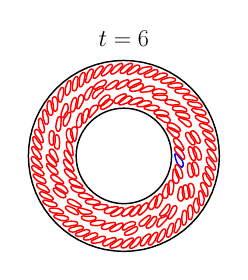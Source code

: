\begin{tikzpicture}[scale=0.35] 

\begin{axis}[ 
axis equal image, 
scale only axis, 
xmin=-21, 
xmax=21, 
ymin=-21, 
ymax=21, 
hide axis, 
title = {\Huge$t = 6$} 
] 

\addplot [mark=none,black,line width=1.5] table{ 
2.0e+01 0.0e+00 
1.99e+01 1.96e+00 
1.962e+01 3.902e+00 
1.914e+01 5.806e+00 
1.848e+01 7.654e+00 
1.764e+01 9.428e+00 
1.663e+01 1.111e+01 
1.546e+01 1.269e+01 
1.414e+01 1.414e+01 
1.269e+01 1.546e+01 
1.111e+01 1.663e+01 
9.428e+00 1.764e+01 
7.654e+00 1.848e+01 
5.806e+00 1.914e+01 
3.902e+00 1.962e+01 
1.96e+00 1.99e+01 
1.225e-15 2.0e+01 
-1.96e+00 1.99e+01 
-3.902e+00 1.962e+01 
-5.806e+00 1.914e+01 
-7.654e+00 1.848e+01 
-9.428e+00 1.764e+01 
-1.111e+01 1.663e+01 
-1.269e+01 1.546e+01 
-1.414e+01 1.414e+01 
-1.546e+01 1.269e+01 
-1.663e+01 1.111e+01 
-1.764e+01 9.428e+00 
-1.848e+01 7.654e+00 
-1.914e+01 5.806e+00 
-1.962e+01 3.902e+00 
-1.99e+01 1.96e+00 
-2.0e+01 2.449e-15 
-1.99e+01 -1.96e+00 
-1.962e+01 -3.902e+00 
-1.914e+01 -5.806e+00 
-1.848e+01 -7.654e+00 
-1.764e+01 -9.428e+00 
-1.663e+01 -1.111e+01 
-1.546e+01 -1.269e+01 
-1.414e+01 -1.414e+01 
-1.269e+01 -1.546e+01 
-1.111e+01 -1.663e+01 
-9.428e+00 -1.764e+01 
-7.654e+00 -1.848e+01 
-5.806e+00 -1.914e+01 
-3.902e+00 -1.962e+01 
-1.96e+00 -1.99e+01 
-3.674e-15 -2.0e+01 
1.96e+00 -1.99e+01 
3.902e+00 -1.962e+01 
5.806e+00 -1.914e+01 
7.654e+00 -1.848e+01 
9.428e+00 -1.764e+01 
1.111e+01 -1.663e+01 
1.269e+01 -1.546e+01 
1.414e+01 -1.414e+01 
1.546e+01 -1.269e+01 
1.663e+01 -1.111e+01 
1.764e+01 -9.428e+00 
1.848e+01 -7.654e+00 
1.914e+01 -5.806e+00 
1.962e+01 -3.902e+00 
1.99e+01 -1.96e+00 
2.0e+01 0.0e+00 
}; 
\addplot [mark=none,black,line width=1.5] table{ 
1.0e+01 0.0e+00 
9.952e+00 -9.802e-01 
9.808e+00 -1.951e+00 
9.569e+00 -2.903e+00 
9.239e+00 -3.827e+00 
8.819e+00 -4.714e+00 
8.315e+00 -5.556e+00 
7.73e+00 -6.344e+00 
7.071e+00 -7.071e+00 
6.344e+00 -7.73e+00 
5.556e+00 -8.315e+00 
4.714e+00 -8.819e+00 
3.827e+00 -9.239e+00 
2.903e+00 -9.569e+00 
1.951e+00 -9.808e+00 
9.802e-01 -9.952e+00 
6.123e-16 -1.0e+01 
-9.802e-01 -9.952e+00 
-1.951e+00 -9.808e+00 
-2.903e+00 -9.569e+00 
-3.827e+00 -9.239e+00 
-4.714e+00 -8.819e+00 
-5.556e+00 -8.315e+00 
-6.344e+00 -7.73e+00 
-7.071e+00 -7.071e+00 
-7.73e+00 -6.344e+00 
-8.315e+00 -5.556e+00 
-8.819e+00 -4.714e+00 
-9.239e+00 -3.827e+00 
-9.569e+00 -2.903e+00 
-9.808e+00 -1.951e+00 
-9.952e+00 -9.802e-01 
-1.0e+01 -1.225e-15 
-9.952e+00 9.802e-01 
-9.808e+00 1.951e+00 
-9.569e+00 2.903e+00 
-9.239e+00 3.827e+00 
-8.819e+00 4.714e+00 
-8.315e+00 5.556e+00 
-7.73e+00 6.344e+00 
-7.071e+00 7.071e+00 
-6.344e+00 7.73e+00 
-5.556e+00 8.315e+00 
-4.714e+00 8.819e+00 
-3.827e+00 9.239e+00 
-2.903e+00 9.569e+00 
-1.951e+00 9.808e+00 
-9.802e-01 9.952e+00 
-1.837e-15 1.0e+01 
9.802e-01 9.952e+00 
1.951e+00 9.808e+00 
2.903e+00 9.569e+00 
3.827e+00 9.239e+00 
4.714e+00 8.819e+00 
5.556e+00 8.315e+00 
6.344e+00 7.73e+00 
7.071e+00 7.071e+00 
7.73e+00 6.344e+00 
8.315e+00 5.556e+00 
8.819e+00 4.714e+00 
9.239e+00 3.827e+00 
9.569e+00 2.903e+00 
9.808e+00 1.951e+00 
9.952e+00 9.802e-01 
1.0e+01 0.0e+00 
}; 
\addplot [mark=none,blue,line width=1.5] table{ 
1.172e+01 -4.223e-01 
1.164e+01 -3.335e-01 
1.154e+01 -2.16e-01 
1.143e+01 -6.303e-02 
1.13e+01 1.255e-01 
1.114e+01 3.371e-01 
1.09e+01 4.734e-01 
1.069e+01 2.887e-01 
1.071e+01 -1.731e-02 
1.079e+01 -3.12e-01 
1.086e+01 -5.912e-01 
1.093e+01 -8.455e-01 
1.1e+01 -1.066e+00 
1.106e+01 -1.247e+00 
1.112e+01 -1.386e+00 
1.118e+01 -1.491e+00 
1.123e+01 -1.579e+00 
1.13e+01 -1.673e+00 
1.14e+01 -1.787e+00 
1.154e+01 -1.925e+00 
1.169e+01 -2.095e+00 
1.187e+01 -2.283e+00 
1.214e+01 -2.348e+00 
1.236e+01 -2.152e+00 
1.243e+01 -1.851e+00 
1.241e+01 -1.548e+00 
1.234e+01 -1.267e+00 
1.224e+01 -1.026e+00 
1.21e+01 -8.366e-01 
1.198e+01 -6.932e-01 
1.187e+01 -5.838e-01 
1.179e+01 -4.985e-01 
1.172e+01 -4.223e-01 
}; 
\addplot [mark=none,red,line width=1.5] table{ 
1.139e+01 1.648e+00 
1.13e+01 1.72e+00 
1.117e+01 1.803e+00 
1.099e+01 1.87e+00 
1.077e+01 1.834e+00 
1.063e+01 1.622e+00 
1.066e+01 1.338e+00 
1.077e+01 1.056e+00 
1.093e+01 7.87e-01 
1.113e+01 5.556e-01 
1.134e+01 3.615e-01 
1.153e+01 1.769e-01 
1.168e+01 5.057e-03 
1.181e+01 -1.441e-01 
1.19e+01 -2.651e-01 
1.197e+01 -3.595e-01 
1.203e+01 -4.407e-01 
1.211e+01 -5.291e-01 
1.222e+01 -6.294e-01 
1.24e+01 -7.07e-01 
1.262e+01 -6.597e-01 
1.273e+01 -4.321e-01 
1.27e+01 -1.466e-01 
1.261e+01 1.423e-01 
1.248e+01 4.261e-01 
1.234e+01 6.939e-01 
1.217e+01 9.298e-01 
1.199e+01 1.122e+00 
1.182e+01 1.277e+00 
1.168e+01 1.404e+00 
1.156e+01 1.504e+00 
1.147e+01 1.581e+00 
1.139e+01 1.648e+00 
}; 
\addplot [mark=none,red,line width=1.5] table{ 
1.122e+01 3.538e+00 
1.112e+01 3.599e+00 
1.098e+01 3.665e+00 
1.079e+01 3.713e+00 
1.057e+01 3.669e+00 
1.042e+01 3.463e+00 
1.043e+01 3.179e+00 
1.053e+01 2.894e+00 
1.067e+01 2.617e+00 
1.084e+01 2.361e+00 
1.104e+01 2.152e+00 
1.125e+01 2.002e+00 
1.145e+01 1.887e+00 
1.162e+01 1.784e+00 
1.174e+01 1.692e+00 
1.183e+01 1.613e+00 
1.19e+01 1.539e+00 
1.198e+01 1.452e+00 
1.208e+01 1.338e+00 
1.223e+01 1.219e+00 
1.245e+01 1.208e+00 
1.258e+01 1.424e+00 
1.251e+01 1.703e+00 
1.238e+01 1.979e+00 
1.224e+01 2.252e+00 
1.208e+01 2.516e+00 
1.193e+01 2.76e+00 
1.178e+01 2.976e+00 
1.163e+01 3.156e+00 
1.15e+01 3.297e+00 
1.139e+01 3.402e+00 
1.13e+01 3.477e+00 
1.122e+01 3.538e+00 
}; 
\addplot [mark=none,red,line width=1.5] table{ 
1.026e+01 5.388e+00 
1.016e+01 5.444e+00 
1.003e+01 5.518e+00 
9.863e+00 5.617e+00 
9.669e+00 5.741e+00 
9.441e+00 5.873e+00 
9.161e+00 5.902e+00 
9.032e+00 5.654e+00 
9.186e+00 5.389e+00 
9.389e+00 5.162e+00 
9.58e+00 4.945e+00 
9.752e+00 4.746e+00 
9.904e+00 4.572e+00 
1.003e+01 4.43e+00 
1.014e+01 4.32e+00 
1.022e+01 4.238e+00 
1.03e+01 4.168e+00 
1.039e+01 4.093e+00 
1.052e+01 4.006e+00 
1.068e+01 3.914e+00 
1.09e+01 3.847e+00 
1.116e+01 3.846e+00 
1.142e+01 3.961e+00 
1.159e+01 4.206e+00 
1.161e+01 4.511e+00 
1.146e+01 4.776e+00 
1.123e+01 4.949e+00 
1.099e+01 5.061e+00 
1.078e+01 5.149e+00 
1.06e+01 5.225e+00 
1.046e+01 5.288e+00 
1.036e+01 5.34e+00 
1.026e+01 5.388e+00 
}; 
\addplot [mark=none,red,line width=1.5] table{ 
1.026e+01 6.803e+00 
1.015e+01 6.842e+00 
1.0e+01 6.881e+00 
9.815e+00 6.909e+00 
9.586e+00 6.904e+00 
9.339e+00 6.82e+00 
9.148e+00 6.611e+00 
9.128e+00 6.315e+00 
9.314e+00 6.075e+00 
9.591e+00 5.95e+00 
9.868e+00 5.866e+00 
1.012e+01 5.786e+00 
1.034e+01 5.704e+00 
1.051e+01 5.626e+00 
1.065e+01 5.557e+00 
1.075e+01 5.499e+00 
1.084e+01 5.444e+00 
1.094e+01 5.38e+00 
1.106e+01 5.293e+00 
1.122e+01 5.184e+00 
1.142e+01 5.081e+00 
1.168e+01 5.085e+00 
1.184e+01 5.308e+00 
1.177e+01 5.599e+00 
1.16e+01 5.851e+00 
1.138e+01 6.07e+00 
1.117e+01 6.259e+00 
1.096e+01 6.418e+00 
1.077e+01 6.547e+00 
1.06e+01 6.645e+00 
1.047e+01 6.715e+00 
1.036e+01 6.765e+00 
1.026e+01 6.803e+00 
}; 
\addplot [mark=none,red,line width=1.5] table{ 
8.073e+00 8.29e+00 
7.956e+00 8.308e+00 
7.806e+00 8.335e+00 
7.618e+00 8.376e+00 
7.394e+00 8.428e+00 
7.133e+00 8.468e+00 
6.867e+00 8.382e+00 
6.895e+00 8.109e+00 
7.157e+00 7.945e+00 
7.423e+00 7.797e+00 
7.666e+00 7.642e+00 
7.883e+00 7.492e+00 
8.072e+00 7.361e+00 
8.232e+00 7.255e+00 
8.361e+00 7.176e+00 
8.465e+00 7.119e+00 
8.557e+00 7.073e+00 
8.665e+00 7.026e+00 
8.809e+00 6.978e+00 
8.996e+00 6.942e+00 
9.225e+00 6.947e+00 
9.469e+00 7.04e+00 
9.654e+00 7.255e+00 
9.704e+00 7.551e+00 
9.6e+00 7.839e+00 
9.387e+00 8.054e+00 
9.127e+00 8.175e+00 
8.868e+00 8.224e+00 
8.638e+00 8.242e+00 
8.446e+00 8.254e+00 
8.294e+00 8.265e+00 
8.176e+00 8.277e+00 
8.073e+00 8.29e+00 
}; 
\addplot [mark=none,red,line width=1.5] table{ 
6.986e+00 9.498e+00 
6.872e+00 9.467e+00 
6.727e+00 9.424e+00 
6.55e+00 9.352e+00 
6.377e+00 9.205e+00 
6.333e+00 8.954e+00 
6.511e+00 8.736e+00 
6.795e+00 8.635e+00 
7.104e+00 8.613e+00 
7.41e+00 8.611e+00 
7.699e+00 8.607e+00 
7.963e+00 8.592e+00 
8.193e+00 8.567e+00 
8.383e+00 8.538e+00 
8.533e+00 8.51e+00 
8.65e+00 8.488e+00 
8.752e+00 8.471e+00 
8.868e+00 8.456e+00 
9.019e+00 8.453e+00 
9.204e+00 8.497e+00 
9.361e+00 8.658e+00 
9.339e+00 8.912e+00 
9.145e+00 9.121e+00 
8.885e+00 9.278e+00 
8.602e+00 9.403e+00 
8.314e+00 9.499e+00 
8.033e+00 9.564e+00 
7.771e+00 9.598e+00 
7.541e+00 9.601e+00 
7.351e+00 9.581e+00 
7.201e+00 9.552e+00 
7.086e+00 9.525e+00 
6.986e+00 9.498e+00 
}; 
\addplot [mark=none,red,line width=1.5] table{ 
5.318e+00 1.047e+01 
5.204e+00 1.044e+01 
5.057e+00 1.04e+01 
4.869e+00 1.036e+01 
4.642e+00 1.032e+01 
4.392e+00 1.025e+01 
4.254e+00 1.002e+01 
4.452e+00 9.805e+00 
4.751e+00 9.727e+00 
5.048e+00 9.663e+00 
5.33e+00 9.597e+00 
5.587e+00 9.541e+00 
5.814e+00 9.504e+00 
6.006e+00 9.487e+00 
6.158e+00 9.489e+00 
6.276e+00 9.501e+00 
6.378e+00 9.52e+00 
6.492e+00 9.548e+00 
6.638e+00 9.59e+00 
6.822e+00 9.644e+00 
7.042e+00 9.712e+00 
7.271e+00 9.836e+00 
7.379e+00 1.009e+01 
7.22e+00 1.034e+01 
6.94e+00 1.047e+01 
6.646e+00 1.054e+01 
6.361e+00 1.059e+01 
6.098e+00 1.061e+01 
5.868e+00 1.06e+01 
5.679e+00 1.057e+01 
5.532e+00 1.053e+01 
5.418e+00 1.05e+01 
5.318e+00 1.047e+01 
}; 
\addplot [mark=none,red,line width=1.5] table{ 
3.854e+00 1.134e+01 
3.749e+00 1.129e+01 
3.614e+00 1.122e+01 
3.441e+00 1.113e+01 
3.229e+00 1.104e+01 
2.987e+00 1.094e+01 
2.764e+00 1.077e+01 
2.767e+00 1.048e+01 
3.035e+00 1.034e+01 
3.338e+00 1.032e+01 
3.627e+00 1.032e+01 
3.89e+00 1.033e+01 
4.119e+00 1.037e+01 
4.304e+00 1.042e+01 
4.448e+00 1.047e+01 
4.559e+00 1.051e+01 
4.657e+00 1.054e+01 
4.769e+00 1.058e+01 
4.915e+00 1.062e+01 
5.102e+00 1.066e+01 
5.327e+00 1.071e+01 
5.577e+00 1.079e+01 
5.769e+00 1.099e+01 
5.708e+00 1.127e+01 
5.454e+00 1.144e+01 
5.162e+00 1.153e+01 
4.876e+00 1.156e+01 
4.613e+00 1.156e+01 
4.384e+00 1.153e+01 
4.198e+00 1.149e+01 
4.055e+00 1.144e+01 
3.947e+00 1.139e+01 
3.854e+00 1.134e+01 
}; 
\addplot [mark=none,red,line width=1.5] table{ 
1.492e+00 1.148e+01 
1.397e+00 1.141e+01 
1.273e+00 1.133e+01 
1.125e+00 1.121e+01 
1.023e+00 1.1e+01 
1.142e+00 1.079e+01 
1.421e+00 1.073e+01 
1.724e+00 1.076e+01 
2.03e+00 1.08e+01 
2.329e+00 1.086e+01 
2.603e+00 1.095e+01 
2.839e+00 1.107e+01 
3.041e+00 1.118e+01 
3.211e+00 1.127e+01 
3.349e+00 1.134e+01 
3.457e+00 1.139e+01 
3.551e+00 1.143e+01 
3.658e+00 1.148e+01 
3.791e+00 1.155e+01 
3.934e+00 1.167e+01 
4.003e+00 1.189e+01 
3.862e+00 1.21e+01 
3.587e+00 1.218e+01 
3.284e+00 1.218e+01 
2.976e+00 1.215e+01 
2.677e+00 1.209e+01 
2.398e+00 1.202e+01 
2.151e+00 1.193e+01 
1.947e+00 1.182e+01 
1.788e+00 1.171e+01 
1.668e+00 1.162e+01 
1.575e+00 1.155e+01 
1.492e+00 1.148e+01 
}; 
\addplot [mark=none,red,line width=1.5] table{ 
-1.748e-01 1.174e+01 
-2.684e-01 1.166e+01 
-3.901e-01 1.157e+01 
-5.457e-01 1.146e+01 
-7.326e-01 1.133e+01 
-9.316e-01 1.115e+01 
-1.045e+00 1.09e+01 
-8.629e-01 1.068e+01 
-5.575e-01 1.071e+01 
-2.653e-01 1.079e+01 
1.056e-02 1.087e+01 
2.612e-01 1.096e+01 
4.774e-01 1.104e+01 
6.526e-01 1.111e+01 
7.856e-01 1.119e+01 
8.842e-01 1.125e+01 
9.666e-01 1.132e+01 
1.057e+00 1.139e+01 
1.171e+00 1.149e+01 
1.317e+00 1.162e+01 
1.494e+00 1.177e+01 
1.666e+00 1.196e+01 
1.711e+00 1.224e+01 
1.522e+00 1.246e+01 
1.224e+00 1.253e+01 
9.225e-01 1.25e+01 
6.547e-01 1.24e+01 
4.366e-01 1.225e+01 
2.595e-01 1.21e+01 
1.142e-01 1.198e+01 
-1.746e-03 1.188e+01 
-9.335e-02 1.18e+01 
-1.748e-01 1.174e+01 
}; 
\addplot [mark=none,red,line width=1.5] table{ 
-1.634e+00 1.222e+01 
-1.72e+00 1.214e+01 
-1.824e+00 1.203e+01 
-1.941e+00 1.188e+01 
-2.051e+00 1.167e+01 
-2.106e+00 1.142e+01 
-2.005e+00 1.116e+01 
-1.747e+00 1.101e+01 
-1.441e+00 1.102e+01 
-1.176e+00 1.117e+01 
-9.677e-01 1.137e+01 
-7.906e-01 1.156e+01 
-6.321e-01 1.173e+01 
-4.936e-01 1.186e+01 
-3.787e-01 1.196e+01 
-2.86e-01 1.204e+01 
-2.021e-01 1.21e+01 
-1.041e-01 1.216e+01 
2.526e-02 1.224e+01 
1.909e-01 1.234e+01 
3.796e-01 1.247e+01 
5.229e-01 1.268e+01 
4.317e-01 1.294e+01 
1.405e-01 1.3e+01 
-1.625e-01 1.294e+01 
-4.533e-01 1.285e+01 
-7.239e-01 1.275e+01 
-9.655e-01 1.264e+01 
-1.171e+00 1.254e+01 
-1.335e+00 1.244e+01 
-1.46e+00 1.236e+01 
-1.554e+00 1.228e+01 
-1.634e+00 1.222e+01 
}; 
\addplot [mark=none,red,line width=1.5] table{ 
-4.054e+00 1.085e+01 
-4.149e+00 1.078e+01 
-4.276e+00 1.069e+01 
-4.443e+00 1.06e+01 
-4.644e+00 1.049e+01 
-4.83e+00 1.03e+01 
-4.884e+00 1.003e+01 
-4.732e+00 9.772e+00 
-4.435e+00 9.72e+00 
-4.152e+00 9.827e+00 
-3.897e+00 9.963e+00 
-3.666e+00 1.009e+01 
-3.465e+00 1.02e+01 
-3.299e+00 1.03e+01 
-3.169e+00 1.037e+01 
-3.069e+00 1.044e+01 
-2.983e+00 1.05e+01 
-2.888e+00 1.056e+01 
-2.769e+00 1.066e+01 
-2.629e+00 1.079e+01 
-2.482e+00 1.096e+01 
-2.361e+00 1.119e+01 
-2.338e+00 1.148e+01 
-2.487e+00 1.173e+01 
-2.77e+00 1.184e+01 
-3.057e+00 1.175e+01 
-3.28e+00 1.157e+01 
-3.467e+00 1.139e+01 
-3.63e+00 1.122e+01 
-3.769e+00 1.109e+01 
-3.882e+00 1.099e+01 
-3.972e+00 1.091e+01 
-4.054e+00 1.085e+01 
}; 
\addplot [mark=none,red,line width=1.5] table{ 
-4.831e+00 1.179e+01 
-4.907e+00 1.17e+01 
-5.0e+00 1.158e+01 
-5.108e+00 1.142e+01 
-5.219e+00 1.122e+01 
-5.304e+00 1.097e+01 
-5.298e+00 1.069e+01 
-5.081e+00 1.05e+01 
-4.783e+00 1.055e+01 
-4.55e+00 1.074e+01 
-4.356e+00 1.096e+01 
-4.179e+00 1.115e+01 
-4.019e+00 1.132e+01 
-3.878e+00 1.145e+01 
-3.761e+00 1.154e+01 
-3.666e+00 1.161e+01 
-3.58e+00 1.167e+01 
-3.48e+00 1.173e+01 
-3.349e+00 1.181e+01 
-3.186e+00 1.191e+01 
-3.019e+00 1.206e+01 
-2.921e+00 1.231e+01 
-2.981e+00 1.258e+01 
-3.219e+00 1.276e+01 
-3.524e+00 1.276e+01 
-3.808e+00 1.265e+01 
-4.053e+00 1.25e+01 
-4.262e+00 1.234e+01 
-4.436e+00 1.219e+01 
-4.575e+00 1.206e+01 
-4.682e+00 1.195e+01 
-4.762e+00 1.187e+01 
-4.831e+00 1.179e+01 
}; 
\addplot [mark=none,red,line width=1.5] table{ 
-7.151e+00 9.122e+00 
-7.173e+00 9.006e+00 
-7.207e+00 8.857e+00 
-7.263e+00 8.674e+00 
-7.346e+00 8.459e+00 
-7.399e+00 8.204e+00 
-7.214e+00 8.019e+00 
-6.964e+00 8.173e+00 
-6.774e+00 8.417e+00 
-6.575e+00 8.647e+00 
-6.375e+00 8.855e+00 
-6.189e+00 9.042e+00 
-6.029e+00 9.207e+00 
-5.9e+00 9.349e+00 
-5.802e+00 9.464e+00 
-5.729e+00 9.557e+00 
-5.668e+00 9.641e+00 
-5.604e+00 9.739e+00 
-5.529e+00 9.871e+00 
-5.453e+00 1.005e+01 
-5.41e+00 1.027e+01 
-5.497e+00 1.051e+01 
-5.757e+00 1.062e+01 
-6.058e+00 1.059e+01 
-6.346e+00 1.048e+01 
-6.597e+00 1.031e+01 
-6.798e+00 1.011e+01 
-6.944e+00 9.887e+00 
-7.036e+00 9.675e+00 
-7.087e+00 9.49e+00 
-7.115e+00 9.341e+00 
-7.134e+00 9.224e+00 
-7.151e+00 9.122e+00 
}; 
\addplot [mark=none,red,line width=1.5] table{ 
-8.602e+00 7.518e+00 
-8.611e+00 7.4e+00 
-8.615e+00 7.249e+00 
-8.586e+00 7.06e+00 
-8.446e+00 6.884e+00 
-8.197e+00 6.909e+00 
-8.014e+00 7.128e+00 
-7.872e+00 7.397e+00 
-7.741e+00 7.677e+00 
-7.628e+00 7.96e+00 
-7.556e+00 8.24e+00 
-7.515e+00 8.501e+00 
-7.478e+00 8.729e+00 
-7.44e+00 8.917e+00 
-7.406e+00 9.066e+00 
-7.381e+00 9.182e+00 
-7.362e+00 9.283e+00 
-7.346e+00 9.399e+00 
-7.348e+00 9.55e+00 
-7.407e+00 9.731e+00 
-7.585e+00 9.868e+00 
-7.84e+00 9.839e+00 
-8.065e+00 9.662e+00 
-8.249e+00 9.42e+00 
-8.398e+00 9.149e+00 
-8.497e+00 8.862e+00 
-8.541e+00 8.576e+00 
-8.554e+00 8.313e+00 
-8.563e+00 8.083e+00 
-8.573e+00 7.891e+00 
-8.584e+00 7.739e+00 
-8.594e+00 7.621e+00 
-8.602e+00 7.518e+00 
}; 
\addplot [mark=none,red,line width=1.5] table{ 
-9.925e+00 6.507e+00 
-9.914e+00 6.39e+00 
-9.882e+00 6.242e+00 
-9.796e+00 6.072e+00 
-9.608e+00 5.947e+00 
-9.35e+00 5.96e+00 
-9.11e+00 6.115e+00 
-8.932e+00 6.36e+00 
-8.823e+00 6.649e+00 
-8.79e+00 6.951e+00 
-8.817e+00 7.24e+00 
-8.852e+00 7.502e+00 
-8.868e+00 7.733e+00 
-8.866e+00 7.925e+00 
-8.852e+00 8.078e+00 
-8.835e+00 8.195e+00 
-8.816e+00 8.296e+00 
-8.792e+00 8.411e+00 
-8.766e+00 8.56e+00 
-8.774e+00 8.751e+00 
-8.911e+00 8.926e+00 
-9.16e+00 8.892e+00 
-9.347e+00 8.675e+00 
-9.489e+00 8.406e+00 
-9.61e+00 8.121e+00 
-9.712e+00 7.835e+00 
-9.792e+00 7.557e+00 
-9.851e+00 7.3e+00 
-9.892e+00 7.073e+00 
-9.915e+00 6.882e+00 
-9.926e+00 6.73e+00 
-9.929e+00 6.611e+00 
-9.925e+00 6.507e+00 
}; 
\addplot [mark=none,red,line width=1.5] table{ 
-1.071e+01 4.236e+00 
-1.069e+01 4.12e+00 
-1.067e+01 3.969e+00 
-1.065e+01 3.778e+00 
-1.063e+01 3.548e+00 
-1.058e+01 3.289e+00 
-1.038e+01 3.086e+00 
-1.012e+01 3.197e+00 
-1.003e+01 3.491e+00 
-9.986e+00 3.792e+00 
-9.939e+00 4.077e+00 
-9.89e+00 4.336e+00 
-9.846e+00 4.562e+00 
-9.812e+00 4.751e+00 
-9.788e+00 4.901e+00 
-9.773e+00 5.018e+00 
-9.763e+00 5.121e+00 
-9.757e+00 5.238e+00 
-9.757e+00 5.389e+00 
-9.777e+00 5.579e+00 
-9.848e+00 5.797e+00 
-1.002e+01 5.993e+00 
-1.029e+01 6.085e+00 
-1.058e+01 6.035e+00 
-1.082e+01 5.844e+00 
-1.093e+01 5.566e+00 
-1.093e+01 5.278e+00 
-1.087e+01 5.019e+00 
-1.082e+01 4.793e+00 
-1.078e+01 4.606e+00 
-1.075e+01 4.457e+00 
-1.073e+01 4.339e+00 
-1.071e+01 4.236e+00 
}; 
\addplot [mark=none,red,line width=1.5] table{ 
-1.188e+01 3.668e+00 
-1.183e+01 3.559e+00 
-1.176e+01 3.423e+00 
-1.166e+01 3.26e+00 
-1.151e+01 3.089e+00 
-1.13e+01 2.924e+00 
-1.104e+01 2.818e+00 
-1.077e+01 2.921e+00 
-1.068e+01 3.208e+00 
-1.075e+01 3.503e+00 
-1.086e+01 3.77e+00 
-1.096e+01 4.014e+00 
-1.104e+01 4.233e+00 
-1.109e+01 4.418e+00 
-1.112e+01 4.567e+00 
-1.113e+01 4.684e+00 
-1.115e+01 4.787e+00 
-1.115e+01 4.905e+00 
-1.115e+01 5.057e+00 
-1.114e+01 5.248e+00 
-1.115e+01 5.477e+00 
-1.129e+01 5.696e+00 
-1.156e+01 5.738e+00 
-1.18e+01 5.558e+00 
-1.194e+01 5.286e+00 
-1.202e+01 4.992e+00 
-1.205e+01 4.706e+00 
-1.205e+01 4.442e+00 
-1.202e+01 4.213e+00 
-1.198e+01 4.025e+00 
-1.194e+01 3.878e+00 
-1.191e+01 3.766e+00 
-1.188e+01 3.668e+00 
}; 
\addplot [mark=none,red,line width=1.5] table{ 
-1.148e+01 8.377e-01 
-1.142e+01 7.379e-01 
-1.134e+01 6.078e-01 
-1.125e+01 4.414e-01 
-1.113e+01 2.45e-01 
-1.093e+01 7.348e-02 
-1.068e+01 1.459e-01 
-1.063e+01 4.395e-01 
-1.068e+01 7.454e-01 
-1.072e+01 1.047e+00 
-1.075e+01 1.333e+00 
-1.078e+01 1.595e+00 
-1.082e+01 1.822e+00 
-1.086e+01 2.009e+00 
-1.091e+01 2.155e+00 
-1.095e+01 2.264e+00 
-1.099e+01 2.358e+00 
-1.105e+01 2.459e+00 
-1.115e+01 2.58e+00 
-1.128e+01 2.715e+00 
-1.146e+01 2.864e+00 
-1.168e+01 3.002e+00 
-1.195e+01 2.945e+00 
-1.206e+01 2.671e+00 
-1.205e+01 2.362e+00 
-1.202e+01 2.06e+00 
-1.196e+01 1.778e+00 
-1.188e+01 1.527e+00 
-1.178e+01 1.317e+00 
-1.168e+01 1.151e+00 
-1.16e+01 1.023e+00 
-1.154e+01 9.247e-01 
-1.148e+01 8.377e-01 
}; 
\addplot [mark=none,red,line width=1.5] table{ 
-1.179e+01 -8.275e-01 
-1.171e+01 -9.143e-01 
-1.161e+01 -1.026e+00 
-1.148e+01 -1.168e+00 
-1.133e+01 -1.34e+00 
-1.114e+01 -1.523e+00 
-1.087e+01 -1.615e+00 
-1.066e+01 -1.426e+00 
-1.069e+01 -1.121e+00 
-1.078e+01 -8.302e-01 
-1.087e+01 -5.565e-01 
-1.097e+01 -3.121e-01 
-1.108e+01 -1.099e-01 
-1.119e+01 4.73e-02 
-1.128e+01 1.681e-01 
-1.135e+01 2.624e-01 
-1.141e+01 3.459e-01 
-1.148e+01 4.419e-01 
-1.157e+01 5.669e-01 
-1.167e+01 7.257e-01 
-1.181e+01 9.107e-01 
-1.2e+01 1.086e+00 
-1.228e+01 1.138e+00 
-1.249e+01 9.383e-01 
-1.251e+01 6.33e-01 
-1.245e+01 3.357e-01 
-1.236e+01 6.189e-02 
-1.226e+01 -1.803e-01 
-1.214e+01 -3.827e-01 
-1.204e+01 -5.415e-01 
-1.194e+01 -6.607e-01 
-1.187e+01 -7.502e-01 
-1.179e+01 -8.275e-01 
}; 
\addplot [mark=none,red,line width=1.5] table{ 
-1.119e+01 -2.986e+00 
-1.11e+01 -3.058e+00 
-1.098e+01 -3.149e+00 
-1.081e+01 -3.239e+00 
-1.059e+01 -3.246e+00 
-1.044e+01 -3.048e+00 
-1.05e+01 -2.77e+00 
-1.064e+01 -2.501e+00 
-1.079e+01 -2.232e+00 
-1.096e+01 -1.979e+00 
-1.115e+01 -1.762e+00 
-1.135e+01 -1.583e+00 
-1.152e+01 -1.431e+00 
-1.166e+01 -1.3e+00 
-1.177e+01 -1.191e+00 
-1.185e+01 -1.105e+00 
-1.192e+01 -1.03e+00 
-1.2e+01 -9.456e-01 
-1.212e+01 -8.479e-01 
-1.229e+01 -7.691e-01 
-1.251e+01 -8.119e-01 
-1.263e+01 -1.035e+00 
-1.261e+01 -1.321e+00 
-1.252e+01 -1.612e+00 
-1.24e+01 -1.896e+00 
-1.225e+01 -2.158e+00 
-1.206e+01 -2.378e+00 
-1.186e+01 -2.545e+00 
-1.166e+01 -2.669e+00 
-1.15e+01 -2.77e+00 
-1.137e+01 -2.854e+00 
-1.128e+01 -2.923e+00 
-1.119e+01 -2.986e+00 
}; 
\addplot [mark=none,red,line width=1.5] table{ 
-1.127e+01 -4.493e+00 
-1.117e+01 -4.548e+00 
-1.103e+01 -4.608e+00 
-1.084e+01 -4.67e+00 
-1.062e+01 -4.741e+00 
-1.038e+01 -4.833e+00 
-1.01e+01 -4.876e+00 
-9.91e+00 -4.667e+00 
-1.002e+01 -4.382e+00 
-1.02e+01 -4.145e+00 
-1.039e+01 -3.925e+00 
-1.057e+01 -3.731e+00 
-1.074e+01 -3.575e+00 
-1.089e+01 -3.458e+00 
-1.102e+01 -3.374e+00 
-1.112e+01 -3.311e+00 
-1.121e+01 -3.257e+00 
-1.131e+01 -3.195e+00 
-1.144e+01 -3.112e+00 
-1.159e+01 -3.002e+00 
-1.178e+01 -2.87e+00 
-1.202e+01 -2.749e+00 
-1.23e+01 -2.752e+00 
-1.245e+01 -2.993e+00 
-1.238e+01 -3.29e+00 
-1.222e+01 -3.55e+00 
-1.205e+01 -3.781e+00 
-1.188e+01 -3.98e+00 
-1.171e+01 -4.145e+00 
-1.157e+01 -4.274e+00 
-1.145e+01 -4.37e+00 
-1.136e+01 -4.438e+00 
-1.127e+01 -4.493e+00 
}; 
\addplot [mark=none,red,line width=1.5] table{ 
-1.001e+01 -6.267e+00 
-9.896e+00 -6.298e+00 
-9.75e+00 -6.339e+00 
-9.566e+00 -6.395e+00 
-9.347e+00 -6.466e+00 
-9.096e+00 -6.545e+00 
-8.812e+00 -6.57e+00 
-8.638e+00 -6.354e+00 
-8.798e+00 -6.099e+00 
-9.033e+00 -5.906e+00 
-9.258e+00 -5.726e+00 
-9.463e+00 -5.56e+00 
-9.645e+00 -5.417e+00 
-9.799e+00 -5.304e+00 
-9.926e+00 -5.221e+00 
-1.003e+01 -5.162e+00 
-1.012e+01 -5.115e+00 
-1.023e+01 -5.068e+00 
-1.037e+01 -5.016e+00 
-1.055e+01 -4.956e+00 
-1.077e+01 -4.887e+00 
-1.103e+01 -4.84e+00 
-1.13e+01 -4.919e+00 
-1.145e+01 -5.176e+00 
-1.139e+01 -5.476e+00 
-1.122e+01 -5.728e+00 
-1.101e+01 -5.921e+00 
-1.078e+01 -6.049e+00 
-1.056e+01 -6.124e+00 
-1.037e+01 -6.173e+00 
-1.022e+01 -6.211e+00 
-1.011e+01 -6.24e+00 
-1.001e+01 -6.267e+00 
}; 
\addplot [mark=none,red,line width=1.5] table{ 
-9.488e+00 -7.681e+00 
-9.37e+00 -7.689e+00 
-9.218e+00 -7.69e+00 
-9.026e+00 -7.684e+00 
-8.796e+00 -7.673e+00 
-8.534e+00 -7.647e+00 
-8.273e+00 -7.534e+00 
-8.155e+00 -7.267e+00 
-8.289e+00 -6.997e+00 
-8.54e+00 -6.828e+00 
-8.816e+00 -6.744e+00 
-9.078e+00 -6.712e+00 
-9.307e+00 -6.689e+00 
-9.498e+00 -6.663e+00 
-9.647e+00 -6.637e+00 
-9.763e+00 -6.613e+00 
-9.864e+00 -6.589e+00 
-9.977e+00 -6.558e+00 
-1.012e+01 -6.511e+00 
-1.03e+01 -6.444e+00 
-1.051e+01 -6.356e+00 
-1.077e+01 -6.283e+00 
-1.103e+01 -6.365e+00 
-1.107e+01 -6.651e+00 
-1.091e+01 -6.911e+00 
-1.069e+01 -7.126e+00 
-1.047e+01 -7.303e+00 
-1.024e+01 -7.439e+00 
-1.003e+01 -7.538e+00 
-9.854e+00 -7.604e+00 
-9.707e+00 -7.644e+00 
-9.591e+00 -7.667e+00 
-9.488e+00 -7.681e+00 
}; 
\addplot [mark=none,red,line width=1.5] table{ 
-7.338e+00 -8.941e+00 
-7.219e+00 -8.942e+00 
-7.067e+00 -8.949e+00 
-6.876e+00 -8.964e+00 
-6.647e+00 -8.951e+00 
-6.461e+00 -8.783e+00 
-6.562e+00 -8.529e+00 
-6.821e+00 -8.37e+00 
-7.096e+00 -8.23e+00 
-7.368e+00 -8.093e+00 
-7.629e+00 -7.971e+00 
-7.876e+00 -7.878e+00 
-8.1e+00 -7.824e+00 
-8.291e+00 -7.807e+00 
-8.443e+00 -7.811e+00 
-8.561e+00 -7.82e+00 
-8.664e+00 -7.831e+00 
-8.781e+00 -7.842e+00 
-8.932e+00 -7.855e+00 
-9.122e+00 -7.873e+00 
-9.344e+00 -7.929e+00 
-9.521e+00 -8.112e+00 
-9.464e+00 -8.383e+00 
-9.231e+00 -8.575e+00 
-8.954e+00 -8.713e+00 
-8.671e+00 -8.823e+00 
-8.394e+00 -8.906e+00 
-8.135e+00 -8.952e+00 
-7.904e+00 -8.965e+00 
-7.712e+00 -8.959e+00 
-7.56e+00 -8.95e+00 
-7.441e+00 -8.944e+00 
-7.338e+00 -8.941e+00 
}; 
\addplot [mark=none,red,line width=1.5] table{ 
-5.795e+00 -1.012e+01 
-5.678e+00 -1.011e+01 
-5.528e+00 -1.009e+01 
-5.338e+00 -1.007e+01 
-5.119e+00 -1.0e+01 
-4.964e+00 -9.802e+00 
-5.08e+00 -9.553e+00 
-5.354e+00 -9.424e+00 
-5.648e+00 -9.329e+00 
-5.939e+00 -9.239e+00 
-6.219e+00 -9.17e+00 
-6.481e+00 -9.141e+00 
-6.712e+00 -9.149e+00 
-6.903e+00 -9.166e+00 
-7.054e+00 -9.178e+00 
-7.172e+00 -9.184e+00 
-7.276e+00 -9.187e+00 
-7.393e+00 -9.189e+00 
-7.544e+00 -9.193e+00 
-7.734e+00 -9.214e+00 
-7.944e+00 -9.301e+00 
-8.072e+00 -9.522e+00 
-7.97e+00 -9.781e+00 
-7.718e+00 -9.948e+00 
-7.429e+00 -1.006e+01 
-7.134e+00 -1.013e+01 
-6.85e+00 -1.018e+01 
-6.587e+00 -1.02e+01 
-6.356e+00 -1.02e+01 
-6.166e+00 -1.018e+01 
-6.015e+00 -1.016e+01 
-5.898e+00 -1.014e+01 
-5.795e+00 -1.012e+01 
}; 
\addplot [mark=none,red,line width=1.5] table{ 
-4.078e+00 -1.11e+01 
-3.973e+00 -1.105e+01 
-3.838e+00 -1.098e+01 
-3.667e+00 -1.089e+01 
-3.47e+00 -1.077e+01 
-3.331e+00 -1.056e+01 
-3.456e+00 -1.032e+01 
-3.747e+00 -1.024e+01 
-4.055e+00 -1.02e+01 
-4.358e+00 -1.018e+01 
-4.647e+00 -1.016e+01 
-4.91e+00 -1.018e+01 
-5.135e+00 -1.023e+01 
-5.319e+00 -1.029e+01 
-5.467e+00 -1.033e+01 
-5.582e+00 -1.035e+01 
-5.685e+00 -1.037e+01 
-5.802e+00 -1.038e+01 
-5.953e+00 -1.039e+01 
-6.143e+00 -1.041e+01 
-6.353e+00 -1.05e+01 
-6.44e+00 -1.073e+01 
-6.267e+00 -1.095e+01 
-5.989e+00 -1.107e+01 
-5.693e+00 -1.116e+01 
-5.396e+00 -1.123e+01 
-5.11e+00 -1.127e+01 
-4.847e+00 -1.128e+01 
-4.617e+00 -1.126e+01 
-4.428e+00 -1.123e+01 
-4.283e+00 -1.119e+01 
-4.172e+00 -1.114e+01 
-4.078e+00 -1.11e+01 
}; 
\addplot [mark=none,red,line width=1.5] table{ 
-2.123e+00 -1.149e+01 
-2.021e+00 -1.143e+01 
-1.887e+00 -1.135e+01 
-1.717e+00 -1.127e+01 
-1.511e+00 -1.116e+01 
-1.289e+00 -1.102e+01 
-1.171e+00 -1.077e+01 
-1.391e+00 -1.06e+01 
-1.7e+00 -1.062e+01 
-2.001e+00 -1.066e+01 
-2.288e+00 -1.07e+01 
-2.55e+00 -1.073e+01 
-2.778e+00 -1.076e+01 
-2.966e+00 -1.08e+01 
-3.113e+00 -1.084e+01 
-3.225e+00 -1.088e+01 
-3.322e+00 -1.091e+01 
-3.429e+00 -1.096e+01 
-3.565e+00 -1.103e+01 
-3.732e+00 -1.113e+01 
-3.919e+00 -1.126e+01 
-4.077e+00 -1.147e+01 
-4.096e+00 -1.175e+01 
-3.907e+00 -1.198e+01 
-3.618e+00 -1.208e+01 
-3.314e+00 -1.209e+01 
-3.033e+00 -1.203e+01 
-2.793e+00 -1.192e+01 
-2.597e+00 -1.18e+01 
-2.438e+00 -1.169e+01 
-2.311e+00 -1.16e+01 
-2.211e+00 -1.154e+01 
-2.123e+00 -1.149e+01 
}; 
\addplot [mark=none,red,line width=1.5] table{ 
-5.935e-01 -1.196e+01 
-5.154e-01 -1.187e+01 
-4.181e-01 -1.175e+01 
-2.972e-01 -1.16e+01 
-1.612e-01 -1.142e+01 
-6.703e-02 -1.117e+01 
-1.534e-01 -1.091e+01 
-4.314e-01 -1.081e+01 
-7.331e-01 -1.087e+01 
-1.004e+00 -1.101e+01 
-1.233e+00 -1.119e+01 
-1.436e+00 -1.136e+01 
-1.617e+00 -1.15e+01 
-1.773e+00 -1.161e+01 
-1.902e+00 -1.169e+01 
-2.004e+00 -1.175e+01 
-2.095e+00 -1.18e+01 
-2.201e+00 -1.186e+01 
-2.337e+00 -1.192e+01 
-2.509e+00 -1.2e+01 
-2.698e+00 -1.214e+01 
-2.808e+00 -1.236e+01 
-2.664e+00 -1.26e+01 
-2.371e+00 -1.266e+01 
-2.063e+00 -1.264e+01 
-1.764e+00 -1.259e+01 
-1.487e+00 -1.251e+01 
-1.241e+00 -1.241e+01 
-1.034e+00 -1.231e+01 
-8.723e-01 -1.221e+01 
-7.529e-01 -1.211e+01 
-6.657e-01 -1.203e+01 
-5.935e-01 -1.196e+01 
}; 
\addplot [mark=none,red,line width=1.5] table{ 
1.378e+00 -1.162e+01 
1.454e+00 -1.153e+01 
1.554e+00 -1.141e+01 
1.688e+00 -1.127e+01 
1.855e+00 -1.112e+01 
2.032e+00 -1.092e+01 
2.076e+00 -1.065e+01 
1.817e+00 -1.054e+01 
1.524e+00 -1.063e+01 
1.243e+00 -1.075e+01 
9.746e-01 -1.086e+01 
7.317e-01 -1.096e+01 
5.249e-01 -1.106e+01 
3.612e-01 -1.116e+01 
2.408e-01 -1.125e+01 
1.543e-01 -1.133e+01 
8.403e-02 -1.141e+01 
9.162e-03 -1.15e+01 
-8.296e-02 -1.162e+01 
-1.992e-01 -1.177e+01 
-3.393e-01 -1.196e+01 
-4.652e-01 -1.219e+01 
-4.479e-01 -1.247e+01 
-2.048e-01 -1.263e+01 
1.012e-01 -1.261e+01 
3.877e-01 -1.251e+01 
6.438e-01 -1.237e+01 
8.583e-01 -1.222e+01 
1.024e+00 -1.206e+01 
1.148e+00 -1.191e+01 
1.242e+00 -1.179e+01 
1.314e+00 -1.17e+01 
1.378e+00 -1.162e+01 
}; 
\addplot [mark=none,red,line width=1.5] table{ 
3.194e+00 -1.12e+01 
3.261e+00 -1.111e+01 
3.348e+00 -1.098e+01 
3.454e+00 -1.082e+01 
3.542e+00 -1.061e+01 
3.492e+00 -1.036e+01 
3.232e+00 -1.027e+01 
2.95e+00 -1.038e+01 
2.689e+00 -1.055e+01 
2.448e+00 -1.074e+01 
2.247e+00 -1.094e+01 
2.084e+00 -1.115e+01 
1.944e+00 -1.134e+01 
1.824e+00 -1.149e+01 
1.726e+00 -1.16e+01 
1.647e+00 -1.169e+01 
1.578e+00 -1.177e+01 
1.5e+00 -1.186e+01 
1.402e+00 -1.197e+01 
1.294e+00 -1.213e+01 
1.231e+00 -1.235e+01 
1.331e+00 -1.258e+01 
1.599e+00 -1.267e+01 
1.895e+00 -1.26e+01 
2.175e+00 -1.247e+01 
2.425e+00 -1.23e+01 
2.632e+00 -1.21e+01 
2.786e+00 -1.189e+01 
2.903e+00 -1.169e+01 
2.997e+00 -1.152e+01 
3.074e+00 -1.139e+01 
3.137e+00 -1.129e+01 
3.194e+00 -1.12e+01 
}; 
\addplot [mark=none,red,line width=1.5] table{ 
4.793e+00 -1.11e+01 
4.857e+00 -1.1e+01 
4.928e+00 -1.086e+01 
4.996e+00 -1.068e+01 
5.058e+00 -1.046e+01 
5.109e+00 -1.02e+01 
5.043e+00 -9.93e+00 
4.772e+00 -9.827e+00 
4.492e+00 -9.951e+00 
4.249e+00 -1.013e+01 
4.034e+00 -1.033e+01 
3.86e+00 -1.052e+01 
3.736e+00 -1.072e+01 
3.649e+00 -1.089e+01 
3.581e+00 -1.103e+01 
3.526e+00 -1.113e+01 
3.476e+00 -1.122e+01 
3.415e+00 -1.132e+01 
3.333e+00 -1.145e+01 
3.223e+00 -1.161e+01 
3.095e+00 -1.18e+01 
2.991e+00 -1.204e+01 
3.048e+00 -1.231e+01 
3.328e+00 -1.238e+01 
3.601e+00 -1.223e+01 
3.839e+00 -1.204e+01 
4.056e+00 -1.185e+01 
4.251e+00 -1.168e+01 
4.419e+00 -1.152e+01 
4.554e+00 -1.138e+01 
4.657e+00 -1.127e+01 
4.732e+00 -1.118e+01 
4.793e+00 -1.11e+01 
}; 
\addplot [mark=none,red,line width=1.5] table{ 
6.676e+00 -9.333e+00 
6.718e+00 -9.222e+00 
6.774e+00 -9.081e+00 
6.843e+00 -8.903e+00 
6.898e+00 -8.68e+00 
6.82e+00 -8.439e+00 
6.553e+00 -8.443e+00 
6.346e+00 -8.664e+00 
6.154e+00 -8.906e+00 
5.959e+00 -9.14e+00 
5.774e+00 -9.362e+00 
5.61e+00 -9.569e+00 
5.479e+00 -9.758e+00 
5.384e+00 -9.924e+00 
5.322e+00 -1.006e+01 
5.283e+00 -1.018e+01 
5.256e+00 -1.028e+01 
5.232e+00 -1.039e+01 
5.211e+00 -1.054e+01 
5.211e+00 -1.073e+01 
5.275e+00 -1.095e+01 
5.448e+00 -1.114e+01 
5.721e+00 -1.122e+01 
6.007e+00 -1.113e+01 
6.231e+00 -1.091e+01 
6.371e+00 -1.065e+01 
6.439e+00 -1.037e+01 
6.481e+00 -1.01e+01 
6.522e+00 -9.877e+00 
6.565e+00 -9.69e+00 
6.606e+00 -9.544e+00 
6.642e+00 -9.431e+00 
6.676e+00 -9.333e+00 
}; 
\addplot [mark=none,red,line width=1.5] table{ 
8.032e+00 -9.223e+00 
8.056e+00 -9.107e+00 
8.075e+00 -8.957e+00 
8.076e+00 -8.765e+00 
8.044e+00 -8.537e+00 
7.976e+00 -8.284e+00 
7.817e+00 -8.048e+00 
7.533e+00 -7.973e+00 
7.274e+00 -8.131e+00 
7.122e+00 -8.393e+00 
7.056e+00 -8.674e+00 
7.026e+00 -8.936e+00 
7.001e+00 -9.166e+00 
6.973e+00 -9.356e+00 
6.943e+00 -9.505e+00 
6.916e+00 -9.62e+00 
6.888e+00 -9.72e+00 
6.853e+00 -9.833e+00 
6.804e+00 -9.977e+00 
6.738e+00 -1.016e+01 
6.664e+00 -1.038e+01 
6.626e+00 -1.063e+01 
6.752e+00 -1.088e+01 
7.041e+00 -1.088e+01 
7.274e+00 -1.068e+01 
7.456e+00 -1.044e+01 
7.609e+00 -1.019e+01 
7.736e+00 -9.96e+00 
7.837e+00 -9.753e+00 
7.914e+00 -9.578e+00 
7.968e+00 -9.436e+00 
8.004e+00 -9.323e+00 
8.032e+00 -9.223e+00 
}; 
\addplot [mark=none,red,line width=1.5] table{ 
9.206e+00 -6.998e+00 
9.211e+00 -6.88e+00 
9.222e+00 -6.728e+00 
9.239e+00 -6.537e+00 
9.257e+00 -6.308e+00 
9.228e+00 -6.047e+00 
9.021e+00 -5.875e+00 
8.789e+00 -6.046e+00 
8.663e+00 -6.329e+00 
8.546e+00 -6.609e+00 
8.429e+00 -6.873e+00 
8.324e+00 -7.115e+00 
8.239e+00 -7.329e+00 
8.178e+00 -7.51e+00 
8.139e+00 -7.657e+00 
8.117e+00 -7.773e+00 
8.105e+00 -7.876e+00 
8.101e+00 -7.993e+00 
8.111e+00 -8.144e+00 
8.144e+00 -8.333e+00 
8.209e+00 -8.553e+00 
8.348e+00 -8.774e+00 
8.6e+00 -8.9e+00 
8.891e+00 -8.839e+00 
9.107e+00 -8.623e+00 
9.225e+00 -8.344e+00 
9.261e+00 -8.058e+00 
9.249e+00 -7.794e+00 
9.228e+00 -7.564e+00 
9.213e+00 -7.373e+00 
9.206e+00 -7.221e+00 
9.204e+00 -7.102e+00 
9.206e+00 -6.998e+00 
}; 
\addplot [mark=none,red,line width=1.5] table{ 
1.044e+01 -5.878e+00 
1.041e+01 -5.762e+00 
1.037e+01 -5.617e+00 
1.03e+01 -5.441e+00 
1.017e+01 -5.249e+00 
9.951e+00 -5.111e+00 
9.675e+00 -5.157e+00 
9.488e+00 -5.391e+00 
9.409e+00 -5.689e+00 
9.407e+00 -5.993e+00 
9.439e+00 -6.281e+00 
9.465e+00 -6.544e+00 
9.476e+00 -6.774e+00 
9.479e+00 -6.966e+00 
9.478e+00 -7.118e+00 
9.476e+00 -7.236e+00 
9.473e+00 -7.34e+00 
9.472e+00 -7.457e+00 
9.475e+00 -7.608e+00 
9.494e+00 -7.798e+00 
9.567e+00 -8.015e+00 
9.768e+00 -8.171e+00 
1.003e+01 -8.075e+00 
1.017e+01 -7.811e+00 
1.026e+01 -7.514e+00 
1.032e+01 -7.216e+00 
1.037e+01 -6.932e+00 
1.041e+01 -6.671e+00 
1.044e+01 -6.442e+00 
1.045e+01 -6.251e+00 
1.046e+01 -6.099e+00 
1.045e+01 -5.981e+00 
1.044e+01 -5.878e+00 
}; 
\addplot [mark=none,red,line width=1.5] table{ 
1.093e+01 -3.558e+00 
1.09e+01 -3.444e+00 
1.087e+01 -3.296e+00 
1.082e+01 -3.11e+00 
1.073e+01 -2.898e+00 
1.052e+01 -2.765e+00 
1.033e+01 -2.95e+00 
1.03e+01 -3.252e+00 
1.028e+01 -3.561e+00 
1.026e+01 -3.865e+00 
1.024e+01 -4.153e+00 
1.022e+01 -4.417e+00 
1.022e+01 -4.647e+00 
1.024e+01 -4.838e+00 
1.027e+01 -4.987e+00 
1.031e+01 -5.1e+00 
1.034e+01 -5.196e+00 
1.04e+01 -5.302e+00 
1.047e+01 -5.434e+00 
1.059e+01 -5.586e+00 
1.077e+01 -5.718e+00 
1.103e+01 -5.748e+00 
1.129e+01 -5.625e+00 
1.146e+01 -5.382e+00 
1.153e+01 -5.082e+00 
1.149e+01 -4.782e+00 
1.137e+01 -4.518e+00 
1.124e+01 -4.289e+00 
1.113e+01 -4.087e+00 
1.105e+01 -3.913e+00 
1.099e+01 -3.771e+00 
1.095e+01 -3.658e+00 
1.093e+01 -3.558e+00 
}; 
\addplot [mark=none,red,line width=1.5] table{ 
1.194e+01 -2.716e+00 
1.188e+01 -2.614e+00 
1.179e+01 -2.488e+00 
1.167e+01 -2.34e+00 
1.152e+01 -2.169e+00 
1.134e+01 -1.974e+00 
1.11e+01 -1.821e+00 
1.083e+01 -1.903e+00 
1.073e+01 -2.189e+00 
1.076e+01 -2.49e+00 
1.086e+01 -2.763e+00 
1.097e+01 -3.002e+00 
1.107e+01 -3.209e+00 
1.116e+01 -3.381e+00 
1.122e+01 -3.52e+00 
1.127e+01 -3.629e+00 
1.131e+01 -3.725e+00 
1.135e+01 -3.835e+00 
1.14e+01 -3.978e+00 
1.147e+01 -4.159e+00 
1.156e+01 -4.371e+00 
1.17e+01 -4.59e+00 
1.195e+01 -4.726e+00 
1.221e+01 -4.604e+00 
1.231e+01 -4.313e+00 
1.23e+01 -4.009e+00 
1.226e+01 -3.723e+00 
1.22e+01 -3.466e+00 
1.214e+01 -3.243e+00 
1.208e+01 -3.061e+00 
1.203e+01 -2.918e+00 
1.198e+01 -2.81e+00 
1.194e+01 -2.716e+00 
}; 
\addplot [mark=none,red,line width=1.5] table{ 
1.42e+01 -5.831e+00 
1.409e+01 -5.785e+00 
1.394e+01 -5.764e+00 
1.376e+01 -5.806e+00 
1.358e+01 -5.951e+00 
1.35e+01 -6.196e+00 
1.354e+01 -6.478e+00 
1.364e+01 -6.762e+00 
1.374e+01 -7.053e+00 
1.381e+01 -7.348e+00 
1.384e+01 -7.633e+00 
1.384e+01 -7.896e+00 
1.383e+01 -8.125e+00 
1.382e+01 -8.316e+00 
1.384e+01 -8.467e+00 
1.387e+01 -8.579e+00 
1.393e+01 -8.661e+00 
1.404e+01 -8.72e+00 
1.419e+01 -8.718e+00 
1.434e+01 -8.616e+00 
1.447e+01 -8.428e+00 
1.457e+01 -8.186e+00 
1.465e+01 -7.91e+00 
1.471e+01 -7.612e+00 
1.474e+01 -7.306e+00 
1.474e+01 -7.003e+00 
1.471e+01 -6.718e+00 
1.465e+01 -6.463e+00 
1.456e+01 -6.25e+00 
1.447e+01 -6.085e+00 
1.437e+01 -5.967e+00 
1.429e+01 -5.888e+00 
1.42e+01 -5.831e+00 
}; 
\addplot [mark=none,red,line width=1.5] table{ 
1.417e+01 -2.185e+00 
1.416e+01 -2.067e+00 
1.414e+01 -1.917e+00 
1.409e+01 -1.732e+00 
1.396e+01 -1.548e+00 
1.371e+01 -1.472e+00 
1.347e+01 -1.618e+00 
1.338e+01 -1.902e+00 
1.335e+01 -2.209e+00 
1.334e+01 -2.511e+00 
1.335e+01 -2.799e+00 
1.337e+01 -3.06e+00 
1.34e+01 -3.287e+00 
1.344e+01 -3.475e+00 
1.347e+01 -3.622e+00 
1.35e+01 -3.736e+00 
1.353e+01 -3.834e+00 
1.357e+01 -3.945e+00 
1.363e+01 -4.084e+00 
1.373e+01 -4.247e+00 
1.389e+01 -4.404e+00 
1.415e+01 -4.47e+00 
1.44e+01 -4.354e+00 
1.454e+01 -4.091e+00 
1.454e+01 -3.785e+00 
1.448e+01 -3.49e+00 
1.439e+01 -3.215e+00 
1.432e+01 -2.963e+00 
1.426e+01 -2.741e+00 
1.422e+01 -2.555e+00 
1.419e+01 -2.405e+00 
1.418e+01 -2.288e+00 
1.417e+01 -2.185e+00 
}; 
\addplot [mark=none,red,line width=1.5] table{ 
1.501e+01 -1.396e+00 
1.492e+01 -1.326e+00 
1.478e+01 -1.265e+00 
1.459e+01 -1.269e+00 
1.441e+01 -1.406e+00 
1.433e+01 -1.652e+00 
1.437e+01 -1.935e+00 
1.447e+01 -2.22e+00 
1.458e+01 -2.507e+00 
1.468e+01 -2.793e+00 
1.475e+01 -3.072e+00 
1.479e+01 -3.332e+00 
1.481e+01 -3.56e+00 
1.483e+01 -3.75e+00 
1.486e+01 -3.897e+00 
1.491e+01 -4.006e+00 
1.497e+01 -4.091e+00 
1.506e+01 -4.166e+00 
1.52e+01 -4.212e+00 
1.538e+01 -4.17e+00 
1.554e+01 -4.008e+00 
1.563e+01 -3.764e+00 
1.568e+01 -3.481e+00 
1.568e+01 -3.179e+00 
1.566e+01 -2.872e+00 
1.561e+01 -2.574e+00 
1.554e+01 -2.296e+00 
1.545e+01 -2.05e+00 
1.535e+01 -1.843e+00 
1.525e+01 -1.679e+00 
1.516e+01 -1.556e+00 
1.509e+01 -1.467e+00 
1.501e+01 -1.396e+00 
}; 
\addplot [mark=none,red,line width=1.5] table{ 
1.432e+01 1.613e+00 
1.425e+01 1.708e+00 
1.413e+01 1.808e+00 
1.396e+01 1.888e+00 
1.373e+01 1.887e+00 
1.354e+01 1.725e+00 
1.348e+01 1.447e+00 
1.352e+01 1.147e+00 
1.359e+01 8.466e-01 
1.367e+01 5.55e-01 
1.376e+01 2.806e-01 
1.384e+01 3.259e-02 
1.393e+01 -1.808e-01 
1.401e+01 -3.54e-01 
1.408e+01 -4.87e-01 
1.414e+01 -5.869e-01 
1.42e+01 -6.711e-01 
1.427e+01 -7.615e-01 
1.438e+01 -8.652e-01 
1.455e+01 -9.588e-01 
1.478e+01 -9.608e-01 
1.497e+01 -7.929e-01 
1.503e+01 -5.163e-01 
1.497e+01 -2.218e-01 
1.485e+01 6.23e-02 
1.472e+01 3.387e-01 
1.462e+01 6.055e-01 
1.454e+01 8.554e-01 
1.448e+01 1.078e+00 
1.444e+01 1.265e+00 
1.44e+01 1.411e+00 
1.436e+01 1.522e+00 
1.432e+01 1.613e+00 
}; 
\addplot [mark=none,red,line width=1.5] table{ 
1.546e+01 1.658e+00 
1.537e+01 1.737e+00 
1.525e+01 1.828e+00 
1.508e+01 1.916e+00 
1.486e+01 1.939e+00 
1.466e+01 1.778e+00 
1.465e+01 1.496e+00 
1.476e+01 1.217e+00 
1.491e+01 9.473e-01 
1.505e+01 6.781e-01 
1.515e+01 4.118e-01 
1.522e+01 1.587e-01 
1.526e+01 -6.804e-02 
1.528e+01 -2.578e-01 
1.53e+01 -4.069e-01 
1.533e+01 -5.199e-01 
1.538e+01 -6.136e-01 
1.544e+01 -7.092e-01 
1.556e+01 -8.06e-01 
1.574e+01 -8.718e-01 
1.596e+01 -8.429e-01 
1.615e+01 -6.666e-01 
1.623e+01 -3.929e-01 
1.623e+01 -9.079e-02 
1.619e+01 2.139e-01 
1.612e+01 5.077e-01 
1.603e+01 7.792e-01 
1.592e+01 1.018e+00 
1.581e+01 1.219e+00 
1.57e+01 1.377e+00 
1.561e+01 1.496e+00 
1.553e+01 1.585e+00 
1.546e+01 1.658e+00 
}; 
\addplot [mark=none,red,line width=1.5] table{ 
1.373e+01 4.703e+00 
1.366e+01 4.795e+00 
1.353e+01 4.886e+00 
1.335e+01 4.937e+00 
1.313e+01 4.889e+00 
1.296e+01 4.699e+00 
1.293e+01 4.417e+00 
1.3e+01 4.124e+00 
1.312e+01 3.84e+00 
1.326e+01 3.571e+00 
1.34e+01 3.323e+00 
1.355e+01 3.104e+00 
1.369e+01 2.92e+00 
1.381e+01 2.772e+00 
1.391e+01 2.661e+00 
1.399e+01 2.579e+00 
1.407e+01 2.51e+00 
1.416e+01 2.438e+00 
1.429e+01 2.358e+00 
1.447e+01 2.29e+00 
1.47e+01 2.308e+00 
1.487e+01 2.497e+00 
1.488e+01 2.78e+00 
1.476e+01 3.057e+00 
1.459e+01 3.309e+00 
1.44e+01 3.546e+00 
1.422e+01 3.773e+00 
1.407e+01 3.99e+00 
1.396e+01 4.191e+00 
1.389e+01 4.365e+00 
1.383e+01 4.505e+00 
1.378e+01 4.613e+00 
1.373e+01 4.703e+00 
}; 
\addplot [mark=none,red,line width=1.5] table{ 
1.488e+01 5.041e+00 
1.478e+01 5.11e+00 
1.465e+01 5.184e+00 
1.447e+01 5.243e+00 
1.425e+01 5.227e+00 
1.405e+01 5.061e+00 
1.401e+01 4.783e+00 
1.414e+01 4.511e+00 
1.433e+01 4.27e+00 
1.453e+01 4.042e+00 
1.471e+01 3.816e+00 
1.485e+01 3.596e+00 
1.496e+01 3.392e+00 
1.503e+01 3.217e+00 
1.509e+01 3.077e+00 
1.514e+01 2.971e+00 
1.52e+01 2.882e+00 
1.527e+01 2.791e+00 
1.539e+01 2.695e+00 
1.557e+01 2.628e+00 
1.579e+01 2.656e+00 
1.597e+01 2.842e+00 
1.599e+01 3.125e+00 
1.592e+01 3.418e+00 
1.581e+01 3.705e+00 
1.568e+01 3.979e+00 
1.555e+01 4.232e+00 
1.541e+01 4.454e+00 
1.527e+01 4.639e+00 
1.515e+01 4.785e+00 
1.505e+01 4.894e+00 
1.496e+01 4.975e+00 
1.488e+01 5.041e+00 
}; 
\addplot [mark=none,red,line width=1.5] table{ 
1.203e+01 7.914e+00 
1.192e+01 7.955e+00 
1.178e+01 7.99e+00 
1.159e+01 7.971e+00 
1.145e+01 7.796e+00 
1.156e+01 7.564e+00 
1.178e+01 7.38e+00 
1.202e+01 7.196e+00 
1.226e+01 7.0e+00 
1.249e+01 6.801e+00 
1.27e+01 6.609e+00 
1.29e+01 6.437e+00 
1.308e+01 6.296e+00 
1.324e+01 6.193e+00 
1.337e+01 6.126e+00 
1.349e+01 6.089e+00 
1.359e+01 6.07e+00 
1.371e+01 6.069e+00 
1.385e+01 6.106e+00 
1.401e+01 6.217e+00 
1.411e+01 6.418e+00 
1.411e+01 6.678e+00 
1.401e+01 6.946e+00 
1.383e+01 7.188e+00 
1.359e+01 7.38e+00 
1.331e+01 7.505e+00 
1.304e+01 7.581e+00 
1.278e+01 7.644e+00 
1.256e+01 7.71e+00 
1.238e+01 7.773e+00 
1.224e+01 7.83e+00 
1.213e+01 7.875e+00 
1.203e+01 7.914e+00 
}; 
\addplot [mark=none,red,line width=1.5] table{ 
1.127e+01 9.169e+00 
1.115e+01 9.161e+00 
1.101e+01 9.116e+00 
1.087e+01 8.985e+00 
1.086e+01 8.762e+00 
1.101e+01 8.551e+00 
1.125e+01 8.39e+00 
1.152e+01 8.27e+00 
1.182e+01 8.192e+00 
1.212e+01 8.136e+00 
1.24e+01 8.078e+00 
1.266e+01 8.013e+00 
1.287e+01 7.945e+00 
1.306e+01 7.887e+00 
1.32e+01 7.848e+00 
1.332e+01 7.827e+00 
1.342e+01 7.823e+00 
1.354e+01 7.84e+00 
1.367e+01 7.908e+00 
1.378e+01 8.063e+00 
1.378e+01 8.289e+00 
1.365e+01 8.519e+00 
1.345e+01 8.723e+00 
1.32e+01 8.885e+00 
1.29e+01 8.983e+00 
1.26e+01 9.025e+00 
1.232e+01 9.046e+00 
1.206e+01 9.068e+00 
1.183e+01 9.096e+00 
1.164e+01 9.125e+00 
1.149e+01 9.149e+00 
1.137e+01 9.163e+00 
1.127e+01 9.169e+00 
}; 
\addplot [mark=none,red,line width=1.5] table{ 
1.043e+01 1.034e+01 
1.033e+01 1.028e+01 
1.023e+01 1.017e+01 
1.018e+01 9.986e+00 
1.026e+01 9.774e+00 
1.045e+01 9.594e+00 
1.071e+01 9.465e+00 
1.101e+01 9.409e+00 
1.131e+01 9.423e+00 
1.161e+01 9.452e+00 
1.19e+01 9.454e+00 
1.216e+01 9.424e+00 
1.239e+01 9.374e+00 
1.257e+01 9.325e+00 
1.272e+01 9.291e+00 
1.284e+01 9.277e+00 
1.294e+01 9.283e+00 
1.305e+01 9.321e+00 
1.315e+01 9.427e+00 
1.317e+01 9.613e+00 
1.306e+01 9.81e+00 
1.286e+01 9.981e+00 
1.262e+01 1.014e+01 
1.235e+01 1.027e+01 
1.206e+01 1.038e+01 
1.177e+01 1.044e+01 
1.148e+01 1.045e+01 
1.122e+01 1.043e+01 
1.099e+01 1.041e+01 
1.08e+01 1.04e+01 
1.065e+01 1.039e+01 
1.053e+01 1.037e+01 
1.043e+01 1.034e+01 
}; 
\addplot [mark=none,red,line width=1.5] table{ 
8.974e+00 1.169e+01 
8.865e+00 1.165e+01 
8.74e+00 1.157e+01 
8.64e+00 1.141e+01 
8.664e+00 1.118e+01 
8.842e+00 1.099e+01 
9.098e+00 1.087e+01 
9.384e+00 1.077e+01 
9.682e+00 1.069e+01 
9.981e+00 1.064e+01 
1.027e+01 1.064e+01 
1.053e+01 1.068e+01 
1.076e+01 1.071e+01 
1.095e+01 1.072e+01 
1.11e+01 1.072e+01 
1.122e+01 1.071e+01 
1.132e+01 1.071e+01 
1.144e+01 1.072e+01 
1.158e+01 1.077e+01 
1.169e+01 1.091e+01 
1.164e+01 1.113e+01 
1.143e+01 1.129e+01 
1.117e+01 1.139e+01 
1.088e+01 1.149e+01 
1.059e+01 1.159e+01 
1.03e+01 1.167e+01 
1.002e+01 1.173e+01 
9.757e+00 1.177e+01 
9.528e+00 1.178e+01 
9.338e+00 1.177e+01 
9.188e+00 1.175e+01 
9.073e+00 1.172e+01 
8.974e+00 1.169e+01 
}; 
\addplot [mark=none,red,line width=1.5] table{ 
6.461e+00 1.269e+01 
6.345e+00 1.267e+01 
6.206e+00 1.261e+01 
6.09e+00 1.246e+01 
6.117e+00 1.224e+01 
6.31e+00 1.207e+01 
6.575e+00 1.196e+01 
6.865e+00 1.187e+01 
7.164e+00 1.179e+01 
7.461e+00 1.173e+01 
7.745e+00 1.169e+01 
8.006e+00 1.167e+01 
8.236e+00 1.167e+01 
8.425e+00 1.169e+01 
8.572e+00 1.173e+01 
8.682e+00 1.177e+01 
8.774e+00 1.181e+01 
8.872e+00 1.188e+01 
8.982e+00 1.198e+01 
9.08e+00 1.215e+01 
9.101e+00 1.237e+01 
8.973e+00 1.26e+01 
8.717e+00 1.272e+01 
8.415e+00 1.273e+01 
8.108e+00 1.271e+01 
7.806e+00 1.268e+01 
7.519e+00 1.266e+01 
7.256e+00 1.266e+01 
7.026e+00 1.266e+01 
6.835e+00 1.267e+01 
6.683e+00 1.268e+01 
6.565e+00 1.269e+01 
6.461e+00 1.269e+01 
}; 
\addplot [mark=none,red,line width=1.5] table{ 
6.402e+00 1.381e+01 
6.303e+00 1.375e+01 
6.185e+00 1.365e+01 
6.059e+00 1.351e+01 
5.983e+00 1.33e+01 
6.064e+00 1.305e+01 
6.314e+00 1.293e+01 
6.616e+00 1.293e+01 
6.919e+00 1.299e+01 
7.219e+00 1.303e+01 
7.505e+00 1.306e+01 
7.767e+00 1.307e+01 
7.996e+00 1.306e+01 
8.186e+00 1.304e+01 
8.337e+00 1.303e+01 
8.454e+00 1.302e+01 
8.557e+00 1.302e+01 
8.674e+00 1.303e+01 
8.818e+00 1.307e+01 
8.956e+00 1.32e+01 
8.984e+00 1.342e+01 
8.836e+00 1.363e+01 
8.589e+00 1.378e+01 
8.304e+00 1.388e+01 
8.005e+00 1.395e+01 
7.707e+00 1.4e+01 
7.421e+00 1.403e+01 
7.158e+00 1.402e+01 
6.93e+00 1.4e+01 
6.743e+00 1.396e+01 
6.6e+00 1.391e+01 
6.492e+00 1.386e+01 
6.402e+00 1.381e+01 
}; 
\addplot [mark=none,red,line width=1.5] table{ 
3.767e+00 1.394e+01 
3.663e+00 1.389e+01 
3.534e+00 1.381e+01 
3.415e+00 1.366e+01 
3.456e+00 1.345e+01 
3.692e+00 1.335e+01 
3.979e+00 1.336e+01 
4.281e+00 1.339e+01 
4.588e+00 1.341e+01 
4.889e+00 1.344e+01 
5.173e+00 1.349e+01 
5.428e+00 1.355e+01 
5.645e+00 1.362e+01 
5.819e+00 1.37e+01 
5.953e+00 1.377e+01 
6.056e+00 1.383e+01 
6.143e+00 1.388e+01 
6.239e+00 1.395e+01 
6.346e+00 1.405e+01 
6.42e+00 1.423e+01 
6.359e+00 1.444e+01 
6.143e+00 1.458e+01 
5.861e+00 1.463e+01 
5.558e+00 1.463e+01 
5.252e+00 1.46e+01 
4.954e+00 1.455e+01 
4.681e+00 1.446e+01 
4.443e+00 1.435e+01 
4.246e+00 1.424e+01 
4.086e+00 1.413e+01 
3.958e+00 1.405e+01 
3.857e+00 1.399e+01 
3.767e+00 1.394e+01 
}; 
\addplot [mark=none,red,line width=1.5] table{ 
1.438e+00 1.42e+01 
1.339e+00 1.414e+01 
1.243e+00 1.402e+01 
1.211e+00 1.384e+01 
1.333e+00 1.365e+01 
1.577e+00 1.356e+01 
1.863e+00 1.354e+01 
2.166e+00 1.356e+01 
2.471e+00 1.36e+01 
2.768e+00 1.367e+01 
3.043e+00 1.375e+01 
3.28e+00 1.386e+01 
3.472e+00 1.399e+01 
3.624e+00 1.411e+01 
3.74e+00 1.42e+01 
3.826e+00 1.428e+01 
3.896e+00 1.436e+01 
3.966e+00 1.445e+01 
4.033e+00 1.459e+01 
4.063e+00 1.478e+01 
3.99e+00 1.499e+01 
3.777e+00 1.513e+01 
3.493e+00 1.512e+01 
3.218e+00 1.499e+01 
2.953e+00 1.484e+01 
2.689e+00 1.469e+01 
2.432e+00 1.456e+01 
2.19e+00 1.446e+01 
1.974e+00 1.438e+01 
1.79e+00 1.432e+01 
1.644e+00 1.428e+01 
1.532e+00 1.424e+01 
1.438e+00 1.42e+01 
}; 
\addplot [mark=none,red,line width=1.5] table{ 
8.709e-01 1.496e+01 
8.265e-01 1.485e+01 
8.063e-01 1.47e+01 
8.614e-01 1.452e+01 
1.039e+00 1.438e+01 
1.298e+00 1.437e+01 
1.558e+00 1.449e+01 
1.814e+00 1.466e+01 
2.077e+00 1.482e+01 
2.343e+00 1.496e+01 
2.604e+00 1.508e+01 
2.85e+00 1.518e+01 
3.068e+00 1.525e+01 
3.248e+00 1.531e+01 
3.384e+00 1.537e+01 
3.479e+00 1.544e+01 
3.547e+00 1.552e+01 
3.597e+00 1.562e+01 
3.6e+00 1.577e+01 
3.502e+00 1.594e+01 
3.301e+00 1.604e+01 
3.041e+00 1.607e+01 
2.755e+00 1.605e+01 
2.458e+00 1.6e+01 
2.161e+00 1.592e+01 
1.877e+00 1.581e+01 
1.617e+00 1.569e+01 
1.394e+00 1.555e+01 
1.219e+00 1.54e+01 
1.088e+00 1.526e+01 
9.918e-01 1.514e+01 
9.232e-01 1.504e+01 
8.709e-01 1.496e+01 
}; 
\addplot [mark=none,red,line width=1.5] table{ 
-1.521e+00 1.455e+01 
-1.589e+00 1.446e+01 
-1.647e+00 1.432e+01 
-1.631e+00 1.413e+01 
-1.455e+00 1.399e+01 
-1.196e+00 1.401e+01 
-9.249e-01 1.411e+01 
-6.461e-01 1.423e+01 
-3.649e-01 1.435e+01 
-9.287e-02 1.449e+01 
1.555e-01 1.463e+01 
3.654e-01 1.479e+01 
5.299e-01 1.495e+01 
6.558e-01 1.51e+01 
7.544e-01 1.521e+01 
8.325e-01 1.53e+01 
9.007e-01 1.538e+01 
9.723e-01 1.547e+01 
1.035e+00 1.561e+01 
1.014e+00 1.579e+01 
8.328e-01 1.592e+01 
5.728e-01 1.591e+01 
2.982e-01 1.583e+01 
1.431e-02 1.572e+01 
-2.698e-01 1.56e+01 
-5.386e-01 1.546e+01 
-7.756e-01 1.53e+01 
-9.719e-01 1.513e+01 
-1.133e+00 1.496e+01 
-1.267e+00 1.482e+01 
-1.372e+00 1.472e+01 
-1.453e+00 1.463e+01 
-1.521e+00 1.455e+01 
}; 
\addplot [mark=none,red,line width=1.5] table{ 
-3.829e+00 1.424e+01 
-3.849e+00 1.413e+01 
-3.791e+00 1.399e+01 
-3.628e+00 1.39e+01 
-3.4e+00 1.388e+01 
-3.141e+00 1.392e+01 
-2.863e+00 1.399e+01 
-2.578e+00 1.409e+01 
-2.303e+00 1.423e+01 
-2.055e+00 1.441e+01 
-1.849e+00 1.461e+01 
-1.674e+00 1.48e+01 
-1.518e+00 1.497e+01 
-1.385e+00 1.511e+01 
-1.285e+00 1.522e+01 
-1.217e+00 1.532e+01 
-1.171e+00 1.541e+01 
-1.148e+00 1.552e+01 
-1.181e+00 1.567e+01 
-1.322e+00 1.579e+01 
-1.548e+00 1.581e+01 
-1.799e+00 1.574e+01 
-2.06e+00 1.562e+01 
-2.326e+00 1.547e+01 
-2.589e+00 1.531e+01 
-2.837e+00 1.514e+01 
-3.062e+00 1.496e+01 
-3.263e+00 1.479e+01 
-3.439e+00 1.464e+01 
-3.586e+00 1.452e+01 
-3.699e+00 1.442e+01 
-3.778e+00 1.433e+01 
-3.829e+00 1.424e+01 
}; 
\addplot [mark=none,red,line width=1.5] table{ 
-6.354e+00 1.315e+01 
-6.408e+00 1.304e+01 
-6.47e+00 1.29e+01 
-6.534e+00 1.272e+01 
-6.582e+00 1.25e+01 
-6.57e+00 1.224e+01 
-6.395e+00 1.202e+01 
-6.103e+00 1.204e+01 
-5.855e+00 1.222e+01 
-5.642e+00 1.244e+01 
-5.444e+00 1.264e+01 
-5.26e+00 1.283e+01 
-5.094e+00 1.299e+01 
-4.951e+00 1.312e+01 
-4.836e+00 1.321e+01 
-4.745e+00 1.329e+01 
-4.665e+00 1.335e+01 
-4.575e+00 1.343e+01 
-4.461e+00 1.353e+01 
-4.325e+00 1.366e+01 
-4.203e+00 1.386e+01 
-4.219e+00 1.411e+01 
-4.459e+00 1.425e+01 
-4.754e+00 1.419e+01 
-5.033e+00 1.406e+01 
-5.303e+00 1.393e+01 
-5.565e+00 1.381e+01 
-5.805e+00 1.37e+01 
-6.0e+00 1.358e+01 
-6.14e+00 1.345e+01 
-6.235e+00 1.333e+01 
-6.301e+00 1.324e+01 
-6.354e+00 1.315e+01 
}; 
\addplot [mark=none,red,line width=1.5] table{ 
-6.022e+00 1.483e+01 
-6.101e+00 1.474e+01 
-6.195e+00 1.463e+01 
-6.29e+00 1.446e+01 
-6.336e+00 1.424e+01 
-6.23e+00 1.401e+01 
-5.958e+00 1.397e+01 
-5.702e+00 1.413e+01 
-5.453e+00 1.431e+01 
-5.183e+00 1.444e+01 
-4.906e+00 1.452e+01 
-4.647e+00 1.456e+01 
-4.423e+00 1.461e+01 
-4.25e+00 1.468e+01 
-4.127e+00 1.477e+01 
-4.041e+00 1.485e+01 
-3.972e+00 1.493e+01 
-3.9e+00 1.502e+01 
-3.818e+00 1.515e+01 
-3.737e+00 1.532e+01 
-3.702e+00 1.555e+01 
-3.807e+00 1.578e+01 
-4.068e+00 1.588e+01 
-4.365e+00 1.583e+01 
-4.652e+00 1.572e+01 
-4.924e+00 1.559e+01 
-5.177e+00 1.546e+01 
-5.402e+00 1.532e+01 
-5.593e+00 1.52e+01 
-5.746e+00 1.508e+01 
-5.862e+00 1.498e+01 
-5.949e+00 1.49e+01 
-6.022e+00 1.483e+01 
}; 
\addplot [mark=none,red,line width=1.5] table{ 
-8.242e+00 1.208e+01 
-8.22e+00 1.196e+01 
-8.154e+00 1.183e+01 
-8.004e+00 1.171e+01 
-7.779e+00 1.171e+01 
-7.564e+00 1.186e+01 
-7.391e+00 1.209e+01 
-7.248e+00 1.235e+01 
-7.125e+00 1.264e+01 
-7.008e+00 1.292e+01 
-6.892e+00 1.318e+01 
-6.778e+00 1.341e+01 
-6.677e+00 1.362e+01 
-6.597e+00 1.379e+01 
-6.541e+00 1.393e+01 
-6.506e+00 1.405e+01 
-6.486e+00 1.415e+01 
-6.487e+00 1.427e+01 
-6.548e+00 1.44e+01 
-6.715e+00 1.448e+01 
-6.935e+00 1.443e+01 
-7.146e+00 1.427e+01 
-7.35e+00 1.407e+01 
-7.55e+00 1.385e+01 
-7.739e+00 1.36e+01 
-7.906e+00 1.335e+01 
-8.041e+00 1.31e+01 
-8.137e+00 1.286e+01 
-8.197e+00 1.263e+01 
-8.23e+00 1.245e+01 
-8.244e+00 1.23e+01 
-8.248e+00 1.218e+01 
-8.242e+00 1.208e+01 
}; 
\addplot [mark=none,red,line width=1.5] table{ 
-9.82e+00 1.042e+01 
-9.85e+00 1.031e+01 
-9.87e+00 1.016e+01 
-9.825e+00 9.974e+00 
-9.635e+00 9.864e+00 
-9.403e+00 9.971e+00 
-9.225e+00 1.02e+01 
-9.064e+00 1.045e+01 
-8.905e+00 1.072e+01 
-8.757e+00 1.098e+01 
-8.629e+00 1.124e+01 
-8.532e+00 1.148e+01 
-8.474e+00 1.17e+01 
-8.452e+00 1.189e+01 
-8.451e+00 1.204e+01 
-8.457e+00 1.216e+01 
-8.469e+00 1.226e+01 
-8.489e+00 1.238e+01 
-8.532e+00 1.252e+01 
-8.631e+00 1.269e+01 
-8.825e+00 1.28e+01 
-9.08e+00 1.277e+01 
-9.3e+00 1.259e+01 
-9.46e+00 1.233e+01 
-9.557e+00 1.204e+01 
-9.598e+00 1.174e+01 
-9.615e+00 1.145e+01 
-9.638e+00 1.119e+01 
-9.673e+00 1.097e+01 
-9.715e+00 1.078e+01 
-9.755e+00 1.063e+01 
-9.79e+00 1.052e+01 
-9.82e+00 1.042e+01 
}; 
\addplot [mark=none,red,line width=1.5] table{ 
-1.117e+01 9.72e+00 
-1.116e+01 9.602e+00 
-1.114e+01 9.453e+00 
-1.105e+01 9.288e+00 
-1.084e+01 9.207e+00 
-1.06e+01 9.303e+00 
-1.04e+01 9.511e+00 
-1.025e+01 9.774e+00 
-1.016e+01 1.007e+01 
-1.011e+01 1.037e+01 
-1.008e+01 1.065e+01 
-1.004e+01 1.091e+01 
-1.001e+01 1.114e+01 
-9.969e+00 1.132e+01 
-9.939e+00 1.147e+01 
-9.919e+00 1.159e+01 
-9.906e+00 1.169e+01 
-9.901e+00 1.181e+01 
-9.922e+00 1.196e+01 
-1.001e+01 1.212e+01 
-1.022e+01 1.221e+01 
-1.046e+01 1.211e+01 
-1.064e+01 1.189e+01 
-1.078e+01 1.162e+01 
-1.09e+01 1.134e+01 
-1.099e+01 1.105e+01 
-1.105e+01 1.077e+01 
-1.109e+01 1.051e+01 
-1.112e+01 1.028e+01 
-1.114e+01 1.009e+01 
-1.115e+01 9.941e+00 
-1.116e+01 9.823e+00 
-1.117e+01 9.72e+00 
}; 
\addplot [mark=none,red,line width=1.5] table{ 
-1.268e+01 6.834e+00 
-1.268e+01 6.717e+00 
-1.266e+01 6.566e+00 
-1.26e+01 6.384e+00 
-1.243e+01 6.236e+00 
-1.218e+01 6.275e+00 
-1.198e+01 6.486e+00 
-1.183e+01 6.744e+00 
-1.168e+01 7.014e+00 
-1.155e+01 7.287e+00 
-1.144e+01 7.552e+00 
-1.135e+01 7.799e+00 
-1.128e+01 8.018e+00 
-1.123e+01 8.201e+00 
-1.119e+01 8.348e+00 
-1.116e+01 8.464e+00 
-1.115e+01 8.565e+00 
-1.113e+01 8.682e+00 
-1.113e+01 8.834e+00 
-1.119e+01 9.015e+00 
-1.138e+01 9.137e+00 
-1.162e+01 9.064e+00 
-1.18e+01 8.842e+00 
-1.194e+01 8.575e+00 
-1.21e+01 8.309e+00 
-1.228e+01 8.07e+00 
-1.247e+01 7.852e+00 
-1.259e+01 7.621e+00 
-1.265e+01 7.398e+00 
-1.267e+01 7.208e+00 
-1.268e+01 7.056e+00 
-1.268e+01 6.938e+00 
-1.268e+01 6.834e+00 
}; 
\addplot [mark=none,red,line width=1.5] table{ 
-1.31e+01 8.909e+00 
-1.313e+01 8.794e+00 
-1.316e+01 8.645e+00 
-1.317e+01 8.454e+00 
-1.313e+01 8.231e+00 
-1.295e+01 8.047e+00 
-1.268e+01 8.083e+00 
-1.251e+01 8.329e+00 
-1.24e+01 8.615e+00 
-1.225e+01 8.878e+00 
-1.206e+01 9.097e+00 
-1.188e+01 9.286e+00 
-1.176e+01 9.477e+00 
-1.169e+01 9.658e+00 
-1.167e+01 9.807e+00 
-1.167e+01 9.925e+00 
-1.167e+01 1.003e+01 
-1.167e+01 1.015e+01 
-1.169e+01 1.03e+01 
-1.171e+01 1.049e+01 
-1.178e+01 1.071e+01 
-1.194e+01 1.091e+01 
-1.221e+01 1.093e+01 
-1.244e+01 1.074e+01 
-1.258e+01 1.046e+01 
-1.269e+01 1.018e+01 
-1.278e+01 9.913e+00 
-1.286e+01 9.664e+00 
-1.294e+01 9.446e+00 
-1.3e+01 9.264e+00 
-1.304e+01 9.12e+00 
-1.308e+01 9.008e+00 
-1.31e+01 8.909e+00 
}; 
\addplot [mark=none,red,line width=1.5] table{ 
-1.404e+01 5.317e+00 
-1.396e+01 5.231e+00 
-1.383e+01 5.165e+00 
-1.364e+01 5.186e+00 
-1.347e+01 5.334e+00 
-1.335e+01 5.567e+00 
-1.327e+01 5.842e+00 
-1.322e+01 6.14e+00 
-1.319e+01 6.446e+00 
-1.318e+01 6.748e+00 
-1.317e+01 7.035e+00 
-1.316e+01 7.297e+00 
-1.316e+01 7.526e+00 
-1.315e+01 7.717e+00 
-1.317e+01 7.868e+00 
-1.319e+01 7.983e+00 
-1.323e+01 8.077e+00 
-1.331e+01 8.166e+00 
-1.344e+01 8.226e+00 
-1.363e+01 8.186e+00 
-1.378e+01 8.019e+00 
-1.389e+01 7.78e+00 
-1.398e+01 7.508e+00 
-1.407e+01 7.219e+00 
-1.414e+01 6.921e+00 
-1.42e+01 6.624e+00 
-1.423e+01 6.338e+00 
-1.423e+01 6.077e+00 
-1.421e+01 5.848e+00 
-1.418e+01 5.66e+00 
-1.414e+01 5.515e+00 
-1.409e+01 5.406e+00 
-1.404e+01 5.317e+00 
}; 
\addplot [mark=none,red,line width=1.5] table{ 
-1.454e+01 2.35e+00 
-1.456e+01 2.235e+00 
-1.456e+01 2.083e+00 
-1.45e+01 1.899e+00 
-1.438e+01 1.706e+00 
-1.419e+01 1.529e+00 
-1.392e+01 1.426e+00 
-1.365e+01 1.53e+00 
-1.353e+01 1.811e+00 
-1.35e+01 2.112e+00 
-1.349e+01 2.398e+00 
-1.347e+01 2.66e+00 
-1.347e+01 2.889e+00 
-1.348e+01 3.079e+00 
-1.349e+01 3.23e+00 
-1.35e+01 3.347e+00 
-1.351e+01 3.449e+00 
-1.353e+01 3.565e+00 
-1.356e+01 3.713e+00 
-1.361e+01 3.898e+00 
-1.369e+01 4.113e+00 
-1.384e+01 4.333e+00 
-1.409e+01 4.439e+00 
-1.433e+01 4.271e+00 
-1.44e+01 3.974e+00 
-1.44e+01 3.672e+00 
-1.439e+01 3.386e+00 
-1.438e+01 3.124e+00 
-1.44e+01 2.896e+00 
-1.444e+01 2.708e+00 
-1.448e+01 2.563e+00 
-1.451e+01 2.45e+00 
-1.454e+01 2.35e+00 
}; 
\addplot [mark=none,red,line width=1.5] table{ 
-1.56e+01 2.871e+00 
-1.557e+01 2.759e+00 
-1.551e+01 2.617e+00 
-1.542e+01 2.451e+00 
-1.525e+01 2.294e+00 
-1.5e+01 2.254e+00 
-1.479e+01 2.439e+00 
-1.474e+01 2.735e+00 
-1.476e+01 3.042e+00 
-1.478e+01 3.344e+00 
-1.478e+01 3.631e+00 
-1.474e+01 3.89e+00 
-1.469e+01 4.113e+00 
-1.464e+01 4.298e+00 
-1.461e+01 4.446e+00 
-1.46e+01 4.563e+00 
-1.461e+01 4.666e+00 
-1.463e+01 4.781e+00 
-1.468e+01 4.922e+00 
-1.479e+01 5.082e+00 
-1.497e+01 5.221e+00 
-1.522e+01 5.248e+00 
-1.545e+01 5.082e+00 
-1.557e+01 4.806e+00 
-1.563e+01 4.505e+00 
-1.567e+01 4.205e+00 
-1.568e+01 3.919e+00 
-1.569e+01 3.657e+00 
-1.568e+01 3.428e+00 
-1.566e+01 3.238e+00 
-1.564e+01 3.088e+00 
-1.562e+01 2.972e+00 
-1.56e+01 2.871e+00 
}; 
\addplot [mark=none,red,line width=1.5] table{ 
-1.446e+01 -8.375e-01 
-1.44e+01 -9.358e-01 
-1.431e+01 -1.06e+00 
-1.418e+01 -1.2e+00 
-1.397e+01 -1.288e+00 
-1.376e+01 -1.154e+00 
-1.375e+01 -8.72e-01 
-1.383e+01 -5.801e-01 
-1.392e+01 -2.869e-01 
-1.402e+01 -7.541e-04 
-1.412e+01 2.674e-01 
-1.423e+01 5.073e-01 
-1.433e+01 7.113e-01 
-1.443e+01 8.751e-01 
-1.451e+01 9.998e-01 
-1.458e+01 1.093e+00 
-1.465e+01 1.171e+00 
-1.474e+01 1.254e+00 
-1.486e+01 1.346e+00 
-1.503e+01 1.425e+00 
-1.526e+01 1.426e+00 
-1.547e+01 1.288e+00 
-1.56e+01 1.032e+00 
-1.56e+01 7.323e-01 
-1.548e+01 4.474e-01 
-1.53e+01 2.043e-01 
-1.511e+01 -8.348e-03 
-1.494e+01 -2.024e-01 
-1.479e+01 -3.779e-01 
-1.467e+01 -5.293e-01 
-1.458e+01 -6.529e-01 
-1.452e+01 -7.509e-01 
-1.446e+01 -8.375e-01 
}; 
\addplot [mark=none,red,line width=1.5] table{ 
-1.493e+01 -1.967e+00 
-1.484e+01 -2.039e+00 
-1.472e+01 -2.126e+00 
-1.454e+01 -2.208e+00 
-1.432e+01 -2.22e+00 
-1.412e+01 -2.064e+00 
-1.409e+01 -1.784e+00 
-1.421e+01 -1.51e+00 
-1.441e+01 -1.273e+00 
-1.462e+01 -1.058e+00 
-1.482e+01 -8.548e-01 
-1.5e+01 -6.63e-01 
-1.515e+01 -4.879e-01 
-1.527e+01 -3.374e-01 
-1.536e+01 -2.165e-01 
-1.543e+01 -1.224e-01 
-1.549e+01 -4.118e-02 
-1.557e+01 4.774e-02 
-1.568e+01 1.504e-01 
-1.585e+01 2.387e-01 
-1.607e+01 2.255e-01 
-1.624e+01 3.534e-02 
-1.627e+01 -2.474e-01 
-1.621e+01 -5.426e-01 
-1.609e+01 -8.274e-01 
-1.594e+01 -1.087e+00 
-1.575e+01 -1.306e+00 
-1.556e+01 -1.478e+00 
-1.538e+01 -1.617e+00 
-1.522e+01 -1.734e+00 
-1.511e+01 -1.828e+00 
-1.501e+01 -1.902e+00 
-1.493e+01 -1.967e+00 
}; 
\addplot [mark=none,red,line width=1.5] table{ 
-1.389e+01 -3.803e+00 
-1.383e+01 -3.703e+00 
-1.381e+01 -3.555e+00 
-1.385e+01 -3.369e+00 
-1.396e+01 -3.164e+00 
-1.41e+01 -2.947e+00 
-1.429e+01 -2.728e+00 
-1.452e+01 -2.534e+00 
-1.479e+01 -2.381e+00 
-1.506e+01 -2.238e+00 
-1.529e+01 -2.076e+00 
-1.549e+01 -1.902e+00 
-1.566e+01 -1.744e+00 
-1.581e+01 -1.636e+00 
-1.596e+01 -1.602e+00 
-1.607e+01 -1.633e+00 
-1.615e+01 -1.702e+00 
-1.619e+01 -1.809e+00 
-1.619e+01 -1.96e+00 
-1.613e+01 -2.141e+00 
-1.602e+01 -2.344e+00 
-1.589e+01 -2.567e+00 
-1.572e+01 -2.804e+00 
-1.554e+01 -3.045e+00 
-1.534e+01 -3.276e+00 
-1.511e+01 -3.478e+00 
-1.487e+01 -3.634e+00 
-1.463e+01 -3.748e+00 
-1.442e+01 -3.836e+00 
-1.423e+01 -3.892e+00 
-1.408e+01 -3.899e+00 
-1.397e+01 -3.865e+00 
-1.389e+01 -3.803e+00 
}; 
\addplot [mark=none,red,line width=1.5] table{ 
-1.313e+01 -5.782e+00 
-1.302e+01 -5.83e+00 
-1.288e+01 -5.871e+00 
-1.27e+01 -5.828e+00 
-1.262e+01 -5.624e+00 
-1.275e+01 -5.398e+00 
-1.295e+01 -5.198e+00 
-1.318e+01 -4.993e+00 
-1.34e+01 -4.784e+00 
-1.363e+01 -4.583e+00 
-1.385e+01 -4.404e+00 
-1.407e+01 -4.263e+00 
-1.428e+01 -4.161e+00 
-1.446e+01 -4.088e+00 
-1.46e+01 -4.034e+00 
-1.471e+01 -3.997e+00 
-1.481e+01 -3.972e+00 
-1.493e+01 -3.959e+00 
-1.508e+01 -3.981e+00 
-1.523e+01 -4.087e+00 
-1.531e+01 -4.299e+00 
-1.525e+01 -4.552e+00 
-1.51e+01 -4.796e+00 
-1.49e+01 -5.022e+00 
-1.467e+01 -5.223e+00 
-1.441e+01 -5.382e+00 
-1.414e+01 -5.489e+00 
-1.389e+01 -5.552e+00 
-1.366e+01 -5.598e+00 
-1.348e+01 -5.644e+00 
-1.333e+01 -5.693e+00 
-1.323e+01 -5.739e+00 
-1.313e+01 -5.782e+00 
}; 
\addplot [mark=none,red,line width=1.5] table{ 
-1.256e+01 -7.543e+00 
-1.247e+01 -7.619e+00 
-1.235e+01 -7.711e+00 
-1.218e+01 -7.798e+00 
-1.195e+01 -7.807e+00 
-1.176e+01 -7.642e+00 
-1.174e+01 -7.362e+00 
-1.186e+01 -7.085e+00 
-1.203e+01 -6.83e+00 
-1.222e+01 -6.6e+00 
-1.243e+01 -6.401e+00 
-1.264e+01 -6.243e+00 
-1.284e+01 -6.134e+00 
-1.302e+01 -6.066e+00 
-1.317e+01 -6.022e+00 
-1.328e+01 -5.99e+00 
-1.338e+01 -5.962e+00 
-1.349e+01 -5.931e+00 
-1.364e+01 -5.895e+00 
-1.383e+01 -5.864e+00 
-1.406e+01 -5.875e+00 
-1.428e+01 -6.004e+00 
-1.436e+01 -6.271e+00 
-1.421e+01 -6.53e+00 
-1.396e+01 -6.698e+00 
-1.368e+01 -6.825e+00 
-1.342e+01 -6.946e+00 
-1.319e+01 -7.07e+00 
-1.3e+01 -7.192e+00 
-1.284e+01 -7.305e+00 
-1.272e+01 -7.399e+00 
-1.264e+01 -7.476e+00 
-1.256e+01 -7.543e+00 
}; 
\addplot [mark=none,red,line width=1.5] table{ 
-1.249e+01 -8.754e+00 
-1.238e+01 -8.714e+00 
-1.226e+01 -8.622e+00 
-1.217e+01 -8.453e+00 
-1.219e+01 -8.227e+00 
-1.233e+01 -8.009e+00 
-1.256e+01 -7.839e+00 
-1.283e+01 -7.697e+00 
-1.311e+01 -7.56e+00 
-1.337e+01 -7.416e+00 
-1.362e+01 -7.265e+00 
-1.383e+01 -7.111e+00 
-1.401e+01 -6.969e+00 
-1.416e+01 -6.854e+00 
-1.429e+01 -6.778e+00 
-1.44e+01 -6.74e+00 
-1.451e+01 -6.732e+00 
-1.462e+01 -6.762e+00 
-1.473e+01 -6.864e+00 
-1.477e+01 -7.048e+00 
-1.471e+01 -7.267e+00 
-1.457e+01 -7.491e+00 
-1.439e+01 -7.715e+00 
-1.419e+01 -7.936e+00 
-1.396e+01 -8.147e+00 
-1.373e+01 -8.337e+00 
-1.349e+01 -8.497e+00 
-1.326e+01 -8.62e+00 
-1.304e+01 -8.703e+00 
-1.286e+01 -8.752e+00 
-1.271e+01 -8.771e+00 
-1.259e+01 -8.77e+00 
-1.249e+01 -8.754e+00 
}; 
\addplot [mark=none,red,line width=1.5] table{ 
-9.0e+00 -1.065e+01 
-8.955e+00 -1.054e+01 
-8.979e+00 -1.04e+01 
-9.097e+00 -1.024e+01 
-9.28e+00 -1.011e+01 
-9.496e+00 -9.957e+00 
-9.73e+00 -9.79e+00 
-9.98e+00 -9.618e+00 
-1.024e+01 -9.454e+00 
-1.05e+01 -9.307e+00 
-1.077e+01 -9.189e+00 
-1.102e+01 -9.106e+00 
-1.124e+01 -9.063e+00 
-1.143e+01 -9.065e+00 
-1.158e+01 -9.105e+00 
-1.168e+01 -9.168e+00 
-1.174e+01 -9.246e+00 
-1.179e+01 -9.354e+00 
-1.179e+01 -9.504e+00 
-1.173e+01 -9.683e+00 
-1.159e+01 -9.863e+00 
-1.138e+01 -1.002e+01 
-1.113e+01 -1.016e+01 
-1.085e+01 -1.029e+01 
-1.057e+01 -1.04e+01 
-1.028e+01 -1.051e+01 
-1.001e+01 -1.06e+01 
-9.758e+00 -1.067e+01 
-9.533e+00 -1.072e+01 
-9.344e+00 -1.075e+01 
-9.192e+00 -1.075e+01 
-9.079e+00 -1.071e+01 
-9.0e+00 -1.065e+01 
}; 
\addplot [mark=none,red,line width=1.5] table{ 
-7.729e+00 -1.22e+01 
-7.611e+00 -1.219e+01 
-7.46e+00 -1.218e+01 
-7.268e+00 -1.217e+01 
-7.04e+00 -1.215e+01 
-6.793e+00 -1.206e+01 
-6.663e+00 -1.182e+01 
-6.834e+00 -1.158e+01 
-7.115e+00 -1.146e+01 
-7.404e+00 -1.137e+01 
-7.681e+00 -1.129e+01 
-7.934e+00 -1.122e+01 
-8.156e+00 -1.116e+01 
-8.34e+00 -1.111e+01 
-8.485e+00 -1.107e+01 
-8.598e+00 -1.103e+01 
-8.697e+00 -1.101e+01 
-8.811e+00 -1.098e+01 
-8.959e+00 -1.094e+01 
-9.149e+00 -1.091e+01 
-9.379e+00 -1.091e+01 
-9.611e+00 -1.102e+01 
-9.621e+00 -1.129e+01 
-9.414e+00 -1.151e+01 
-9.211e+00 -1.174e+01 
-9.018e+00 -1.198e+01 
-8.778e+00 -1.213e+01 
-8.523e+00 -1.219e+01 
-8.293e+00 -1.221e+01 
-8.102e+00 -1.221e+01 
-7.95e+00 -1.22e+01 
-7.832e+00 -1.22e+01 
-7.729e+00 -1.22e+01 
}; 
\addplot [mark=none,red,line width=1.5] table{ 
-1.067e+01 -1.205e+01 
-1.056e+01 -1.21e+01 
-1.042e+01 -1.215e+01 
-1.024e+01 -1.222e+01 
-1.002e+01 -1.229e+01 
-9.761e+00 -1.233e+01 
-9.508e+00 -1.221e+01 
-9.519e+00 -1.193e+01 
-9.716e+00 -1.169e+01 
-9.913e+00 -1.146e+01 
-1.011e+01 -1.125e+01 
-1.032e+01 -1.11e+01 
-1.053e+01 -1.099e+01 
-1.07e+01 -1.091e+01 
-1.084e+01 -1.085e+01 
-1.095e+01 -1.081e+01 
-1.104e+01 -1.077e+01 
-1.115e+01 -1.072e+01 
-1.129e+01 -1.066e+01 
-1.147e+01 -1.059e+01 
-1.169e+01 -1.052e+01 
-1.195e+01 -1.05e+01 
-1.219e+01 -1.064e+01 
-1.222e+01 -1.093e+01 
-1.206e+01 -1.119e+01 
-1.183e+01 -1.139e+01 
-1.16e+01 -1.156e+01 
-1.138e+01 -1.17e+01 
-1.118e+01 -1.181e+01 
-1.101e+01 -1.19e+01 
-1.087e+01 -1.196e+01 
-1.077e+01 -1.201e+01 
-1.067e+01 -1.205e+01 
}; 
\addplot [mark=none,red,line width=1.5] table{ 
-6.283e+00 -1.345e+01 
-6.174e+00 -1.341e+01 
-6.04e+00 -1.334e+01 
-5.901e+00 -1.321e+01 
-5.832e+00 -1.299e+01 
-5.952e+00 -1.277e+01 
-6.212e+00 -1.265e+01 
-6.512e+00 -1.262e+01 
-6.82e+00 -1.263e+01 
-7.122e+00 -1.265e+01 
-7.409e+00 -1.266e+01 
-7.671e+00 -1.265e+01 
-7.899e+00 -1.263e+01 
-8.089e+00 -1.261e+01 
-8.239e+00 -1.259e+01 
-8.357e+00 -1.258e+01 
-8.46e+00 -1.258e+01 
-8.577e+00 -1.259e+01 
-8.719e+00 -1.264e+01 
-8.851e+00 -1.277e+01 
-8.861e+00 -1.3e+01 
-8.711e+00 -1.321e+01 
-8.472e+00 -1.337e+01 
-8.194e+00 -1.348e+01 
-7.899e+00 -1.357e+01 
-7.602e+00 -1.363e+01 
-7.316e+00 -1.364e+01 
-7.054e+00 -1.363e+01 
-6.828e+00 -1.359e+01 
-6.641e+00 -1.355e+01 
-6.495e+00 -1.351e+01 
-6.381e+00 -1.348e+01 
-6.283e+00 -1.345e+01 
}; 
\addplot [mark=none,red,line width=1.5] table{ 
-4.344e+00 -1.425e+01 
-4.237e+00 -1.42e+01 
-4.105e+00 -1.412e+01 
-3.973e+00 -1.399e+01 
-3.947e+00 -1.377e+01 
-4.128e+00 -1.359e+01 
-4.409e+00 -1.353e+01 
-4.712e+00 -1.352e+01 
-5.019e+00 -1.351e+01 
-5.322e+00 -1.351e+01 
-5.607e+00 -1.353e+01 
-5.864e+00 -1.359e+01 
-6.086e+00 -1.365e+01 
-6.269e+00 -1.37e+01 
-6.414e+00 -1.375e+01 
-6.527e+00 -1.378e+01 
-6.625e+00 -1.381e+01 
-6.735e+00 -1.385e+01 
-6.868e+00 -1.392e+01 
-6.994e+00 -1.406e+01 
-7.002e+00 -1.429e+01 
-6.816e+00 -1.446e+01 
-6.54e+00 -1.454e+01 
-6.24e+00 -1.457e+01 
-5.932e+00 -1.459e+01 
-5.63e+00 -1.459e+01 
-5.344e+00 -1.457e+01 
-5.085e+00 -1.452e+01 
-4.865e+00 -1.446e+01 
-4.686e+00 -1.439e+01 
-4.547e+00 -1.433e+01 
-4.439e+00 -1.429e+01 
-4.344e+00 -1.425e+01 
}; 
\addplot [mark=none,red,line width=1.5] table{ 
-2.058e+00 -1.452e+01 
-1.956e+00 -1.446e+01 
-1.838e+00 -1.436e+01 
-1.758e+00 -1.419e+01 
-1.85e+00 -1.399e+01 
-2.1e+00 -1.393e+01 
-2.385e+00 -1.396e+01 
-2.684e+00 -1.401e+01 
-2.988e+00 -1.406e+01 
-3.287e+00 -1.411e+01 
-3.567e+00 -1.417e+01 
-3.817e+00 -1.424e+01 
-4.029e+00 -1.433e+01 
-4.2e+00 -1.442e+01 
-4.332e+00 -1.449e+01 
-4.432e+00 -1.455e+01 
-4.514e+00 -1.462e+01 
-4.596e+00 -1.47e+01 
-4.673e+00 -1.483e+01 
-4.698e+00 -1.502e+01 
-4.601e+00 -1.522e+01 
-4.377e+00 -1.535e+01 
-4.094e+00 -1.539e+01 
-3.792e+00 -1.538e+01 
-3.491e+00 -1.531e+01 
-3.211e+00 -1.52e+01 
-2.969e+00 -1.505e+01 
-2.756e+00 -1.489e+01 
-2.563e+00 -1.477e+01 
-2.396e+00 -1.468e+01 
-2.26e+00 -1.461e+01 
-2.152e+00 -1.456e+01 
-2.058e+00 -1.452e+01 
}; 
\addplot [mark=none,red,line width=1.5] table{ 
-4.195e-01 -1.479e+01 
-3.465e-01 -1.469e+01 
-2.558e-01 -1.457e+01 
-1.726e-01 -1.44e+01 
-2.075e-01 -1.418e+01 
-4.332e-01 -1.407e+01 
-7.156e-01 -1.411e+01 
-1.001e+00 -1.421e+01 
-1.283e+00 -1.433e+01 
-1.546e+00 -1.448e+01 
-1.78e+00 -1.464e+01 
-1.993e+00 -1.48e+01 
-2.185e+00 -1.492e+01 
-2.35e+00 -1.502e+01 
-2.484e+00 -1.509e+01 
-2.587e+00 -1.514e+01 
-2.676e+00 -1.52e+01 
-2.772e+00 -1.526e+01 
-2.876e+00 -1.537e+01 
-2.936e+00 -1.555e+01 
-2.847e+00 -1.576e+01 
-2.61e+00 -1.586e+01 
-2.324e+00 -1.585e+01 
-2.026e+00 -1.58e+01 
-1.729e+00 -1.572e+01 
-1.445e+00 -1.562e+01 
-1.187e+00 -1.55e+01 
-9.652e-01 -1.536e+01 
-7.877e-01 -1.521e+01 
-6.543e-01 -1.508e+01 
-5.567e-01 -1.496e+01 
-4.835e-01 -1.487e+01 
-4.195e-01 -1.479e+01 
}; 
\addplot [mark=none,red,line width=1.5] table{ 
2.427e+00 -1.423e+01 
2.427e+00 -1.411e+01 
2.368e+00 -1.397e+01 
2.224e+00 -1.385e+01 
2.007e+00 -1.378e+01 
1.745e+00 -1.377e+01 
1.462e+00 -1.381e+01 
1.169e+00 -1.389e+01 
8.791e-01 -1.399e+01 
6.037e-01 -1.412e+01 
3.553e-01 -1.426e+01 
1.485e-01 -1.442e+01 
-7.718e-03 -1.459e+01 
-1.22e-01 -1.474e+01 
-2.054e-01 -1.487e+01 
-2.633e-01 -1.497e+01 
-3.041e-01 -1.507e+01 
-3.308e-01 -1.518e+01 
-3.174e-01 -1.533e+01 
-2.067e-01 -1.548e+01 
1.131e-02 -1.554e+01 
2.608e-01 -1.546e+01 
5.083e-01 -1.532e+01 
7.629e-01 -1.516e+01 
1.028e+00 -1.5e+01 
1.296e+00 -1.486e+01 
1.56e+00 -1.474e+01 
1.806e+00 -1.465e+01 
2.023e+00 -1.458e+01 
2.197e+00 -1.45e+01 
2.32e+00 -1.442e+01 
2.392e+00 -1.432e+01 
2.427e+00 -1.423e+01 
}; 
\addplot [mark=none,red,line width=1.5] table{ 
5.038e+00 -1.359e+01 
5.11e+00 -1.35e+01 
5.204e+00 -1.338e+01 
5.322e+00 -1.323e+01 
5.459e+00 -1.304e+01 
5.582e+00 -1.281e+01 
5.554e+00 -1.253e+01 
5.28e+00 -1.245e+01 
5.005e+00 -1.258e+01 
4.758e+00 -1.276e+01 
4.526e+00 -1.293e+01 
4.314e+00 -1.308e+01 
4.128e+00 -1.322e+01 
3.975e+00 -1.333e+01 
3.855e+00 -1.343e+01 
3.763e+00 -1.35e+01 
3.684e+00 -1.357e+01 
3.597e+00 -1.365e+01 
3.489e+00 -1.375e+01 
3.365e+00 -1.39e+01 
3.244e+00 -1.41e+01 
3.179e+00 -1.435e+01 
3.278e+00 -1.461e+01 
3.55e+00 -1.473e+01 
3.855e+00 -1.47e+01 
4.133e+00 -1.458e+01 
4.365e+00 -1.441e+01 
4.549e+00 -1.422e+01 
4.695e+00 -1.404e+01 
4.813e+00 -1.389e+01 
4.904e+00 -1.377e+01 
4.975e+00 -1.368e+01 
5.038e+00 -1.359e+01 
}; 
\addplot [mark=none,red,line width=1.5] table{ 
1.989e+00 -1.619e+01 
2.092e+00 -1.613e+01 
2.222e+00 -1.605e+01 
2.377e+00 -1.594e+01 
2.548e+00 -1.579e+01 
2.716e+00 -1.558e+01 
2.847e+00 -1.532e+01 
2.857e+00 -1.502e+01 
2.636e+00 -1.483e+01 
2.339e+00 -1.486e+01 
2.079e+00 -1.498e+01 
1.852e+00 -1.511e+01 
1.656e+00 -1.523e+01 
1.492e+00 -1.533e+01 
1.362e+00 -1.541e+01 
1.26e+00 -1.547e+01 
1.17e+00 -1.552e+01 
1.067e+00 -1.557e+01 
9.323e-01 -1.564e+01 
7.608e-01 -1.573e+01 
5.55e-01 -1.583e+01 
3.313e-01 -1.597e+01 
1.484e-01 -1.62e+01 
1.614e-01 -1.649e+01 
4.198e-01 -1.664e+01 
7.202e-01 -1.662e+01 
9.991e-01 -1.655e+01 
1.251e+00 -1.648e+01 
1.469e+00 -1.641e+01 
1.649e+00 -1.634e+01 
1.789e+00 -1.629e+01 
1.896e+00 -1.624e+01 
1.989e+00 -1.619e+01 
}; 
\addplot [mark=none,red,line width=1.5] table{ 
6.827e+00 -1.334e+01 
6.867e+00 -1.323e+01 
6.896e+00 -1.308e+01 
6.87e+00 -1.29e+01 
6.72e+00 -1.273e+01 
6.465e+00 -1.269e+01 
6.204e+00 -1.28e+01 
5.985e+00 -1.301e+01 
5.804e+00 -1.326e+01 
5.636e+00 -1.351e+01 
5.468e+00 -1.374e+01 
5.302e+00 -1.395e+01 
5.149e+00 -1.412e+01 
5.019e+00 -1.426e+01 
4.916e+00 -1.437e+01 
4.84e+00 -1.446e+01 
4.778e+00 -1.454e+01 
4.72e+00 -1.464e+01 
4.675e+00 -1.479e+01 
4.703e+00 -1.497e+01 
4.872e+00 -1.512e+01 
5.13e+00 -1.513e+01 
5.399e+00 -1.503e+01 
5.658e+00 -1.488e+01 
5.899e+00 -1.469e+01 
6.111e+00 -1.447e+01 
6.29e+00 -1.425e+01 
6.437e+00 -1.403e+01 
6.559e+00 -1.384e+01 
6.656e+00 -1.367e+01 
6.73e+00 -1.354e+01 
6.784e+00 -1.344e+01 
6.827e+00 -1.334e+01 
}; 
\addplot [mark=none,red,line width=1.5] table{ 
9.282e+00 -1.155e+01 
9.338e+00 -1.145e+01 
9.407e+00 -1.132e+01 
9.488e+00 -1.114e+01 
9.576e+00 -1.093e+01 
9.651e+00 -1.068e+01 
9.659e+00 -1.039e+01 
9.492e+00 -1.015e+01 
9.196e+00 -1.015e+01 
8.963e+00 -1.034e+01 
8.782e+00 -1.056e+01 
8.625e+00 -1.077e+01 
8.488e+00 -1.096e+01 
8.373e+00 -1.111e+01 
8.28e+00 -1.123e+01 
8.206e+00 -1.132e+01 
8.14e+00 -1.14e+01 
8.065e+00 -1.149e+01 
7.966e+00 -1.161e+01 
7.841e+00 -1.175e+01 
7.694e+00 -1.193e+01 
7.553e+00 -1.215e+01 
7.514e+00 -1.243e+01 
7.732e+00 -1.262e+01 
8.03e+00 -1.256e+01 
8.301e+00 -1.243e+01 
8.558e+00 -1.23e+01 
8.782e+00 -1.216e+01 
8.955e+00 -1.201e+01 
9.08e+00 -1.187e+01 
9.167e+00 -1.175e+01 
9.23e+00 -1.165e+01 
9.282e+00 -1.155e+01 
}; 
\addplot [mark=none,red,line width=1.5] table{ 
8.937e+00 -1.327e+01 
9.002e+00 -1.317e+01 
9.073e+00 -1.303e+01 
9.126e+00 -1.285e+01 
9.096e+00 -1.263e+01 
8.885e+00 -1.249e+01 
8.632e+00 -1.262e+01 
8.401e+00 -1.281e+01 
8.123e+00 -1.294e+01 
7.825e+00 -1.299e+01 
7.554e+00 -1.308e+01 
7.364e+00 -1.325e+01 
7.256e+00 -1.346e+01 
7.189e+00 -1.364e+01 
7.14e+00 -1.378e+01 
7.102e+00 -1.389e+01 
7.067e+00 -1.399e+01 
7.028e+00 -1.41e+01 
6.979e+00 -1.424e+01 
6.929e+00 -1.443e+01 
6.922e+00 -1.466e+01 
7.07e+00 -1.486e+01 
7.348e+00 -1.485e+01 
7.596e+00 -1.468e+01 
7.821e+00 -1.447e+01 
8.035e+00 -1.426e+01 
8.234e+00 -1.405e+01 
8.414e+00 -1.386e+01 
8.57e+00 -1.369e+01 
8.7e+00 -1.355e+01 
8.799e+00 -1.344e+01 
8.874e+00 -1.335e+01 
8.937e+00 -1.327e+01 
}; 
\addplot [mark=none,red,line width=1.5] table{ 
1.106e+01 -1.073e+01 
1.101e+01 -1.062e+01 
1.091e+01 -1.051e+01 
1.073e+01 -1.044e+01 
1.051e+01 -1.048e+01 
1.03e+01 -1.064e+01 
1.014e+01 -1.087e+01 
1.0e+01 -1.115e+01 
9.876e+00 -1.143e+01 
9.751e+00 -1.17e+01 
9.627e+00 -1.196e+01 
9.512e+00 -1.22e+01 
9.416e+00 -1.24e+01 
9.344e+00 -1.258e+01 
9.296e+00 -1.272e+01 
9.271e+00 -1.284e+01 
9.267e+00 -1.294e+01 
9.294e+00 -1.306e+01 
9.391e+00 -1.317e+01 
9.575e+00 -1.32e+01 
9.781e+00 -1.311e+01 
9.973e+00 -1.293e+01 
1.016e+01 -1.272e+01 
1.036e+01 -1.248e+01 
1.054e+01 -1.224e+01 
1.071e+01 -1.199e+01 
1.085e+01 -1.173e+01 
1.096e+01 -1.15e+01 
1.103e+01 -1.128e+01 
1.107e+01 -1.109e+01 
1.109e+01 -1.094e+01 
1.108e+01 -1.083e+01 
1.106e+01 -1.073e+01 
}; 
\addplot [mark=none,red,line width=1.5] table{ 
1.224e+01 -7.205e+00 
1.225e+01 -7.088e+00 
1.225e+01 -6.936e+00 
1.224e+01 -6.744e+00 
1.216e+01 -6.533e+00 
1.192e+01 -6.46e+00 
1.171e+01 -6.643e+00 
1.159e+01 -6.92e+00 
1.15e+01 -7.216e+00 
1.144e+01 -7.512e+00 
1.138e+01 -7.793e+00 
1.134e+01 -8.052e+00 
1.131e+01 -8.28e+00 
1.13e+01 -8.47e+00 
1.131e+01 -8.622e+00 
1.132e+01 -8.739e+00 
1.133e+01 -8.841e+00 
1.136e+01 -8.954e+00 
1.141e+01 -9.096e+00 
1.152e+01 -9.257e+00 
1.169e+01 -9.4e+00 
1.195e+01 -9.454e+00 
1.221e+01 -9.36e+00 
1.24e+01 -9.13e+00 
1.247e+01 -8.831e+00 
1.242e+01 -8.532e+00 
1.236e+01 -8.252e+00 
1.23e+01 -7.996e+00 
1.226e+01 -7.769e+00 
1.225e+01 -7.579e+00 
1.224e+01 -7.428e+00 
1.224e+01 -7.309e+00 
1.224e+01 -7.205e+00 
}; 
\addplot [mark=none,red,line width=1.5] table{ 
1.337e+01 -6.773e+00 
1.335e+01 -6.656e+00 
1.332e+01 -6.507e+00 
1.326e+01 -6.328e+00 
1.311e+01 -6.154e+00 
1.286e+01 -6.073e+00 
1.26e+01 -6.169e+00 
1.244e+01 -6.418e+00 
1.241e+01 -6.723e+00 
1.245e+01 -7.021e+00 
1.252e+01 -7.302e+00 
1.257e+01 -7.559e+00 
1.26e+01 -7.785e+00 
1.263e+01 -7.975e+00 
1.264e+01 -8.125e+00 
1.265e+01 -8.242e+00 
1.266e+01 -8.345e+00 
1.268e+01 -8.462e+00 
1.27e+01 -8.611e+00 
1.276e+01 -8.792e+00 
1.29e+01 -8.97e+00 
1.315e+01 -9.051e+00 
1.341e+01 -8.949e+00 
1.357e+01 -8.7e+00 
1.361e+01 -8.396e+00 
1.358e+01 -8.096e+00 
1.352e+01 -7.814e+00 
1.347e+01 -7.557e+00 
1.344e+01 -7.331e+00 
1.341e+01 -7.142e+00 
1.339e+01 -6.992e+00 
1.338e+01 -6.876e+00 
1.337e+01 -6.773e+00 
}; 
\addplot [mark=none,red,line width=1.5] table{ 
3.311e+00 -1.702e+01 
3.196e+00 -1.7e+01 
3.048e+00 -1.702e+01 
2.875e+00 -1.71e+01 
2.69e+00 -1.724e+01 
2.5e+00 -1.742e+01 
2.318e+00 -1.764e+01 
2.143e+00 -1.789e+01 
1.957e+00 -1.813e+01 
1.758e+00 -1.836e+01 
1.556e+00 -1.857e+01 
1.374e+00 -1.875e+01 
1.248e+00 -1.895e+01 
1.218e+00 -1.913e+01 
1.275e+00 -1.927e+01 
1.367e+00 -1.934e+01 
1.465e+00 -1.937e+01 
1.582e+00 -1.937e+01 
1.727e+00 -1.933e+01 
1.9e+00 -1.925e+01 
2.101e+00 -1.914e+01 
2.325e+00 -1.9e+01 
2.563e+00 -1.884e+01 
2.8e+00 -1.865e+01 
3.015e+00 -1.843e+01 
3.195e+00 -1.819e+01 
3.342e+00 -1.794e+01 
3.456e+00 -1.771e+01 
3.523e+00 -1.749e+01 
3.528e+00 -1.73e+01 
3.478e+00 -1.716e+01 
3.401e+00 -1.707e+01 
3.311e+00 -1.702e+01 
}; 
\addplot [mark=none,red,line width=1.5] table{ 
5.504e+00 -1.692e+01 
5.563e+00 -1.682e+01 
5.606e+00 -1.668e+01 
5.572e+00 -1.649e+01 
5.394e+00 -1.636e+01 
5.137e+00 -1.638e+01 
4.88e+00 -1.651e+01 
4.63e+00 -1.667e+01 
4.387e+00 -1.686e+01 
4.17e+00 -1.707e+01 
3.994e+00 -1.73e+01 
3.864e+00 -1.753e+01 
3.765e+00 -1.773e+01 
3.684e+00 -1.791e+01 
3.619e+00 -1.804e+01 
3.569e+00 -1.815e+01 
3.528e+00 -1.824e+01 
3.489e+00 -1.835e+01 
3.462e+00 -1.85e+01 
3.496e+00 -1.869e+01 
3.658e+00 -1.884e+01 
3.915e+00 -1.885e+01 
4.169e+00 -1.872e+01 
4.397e+00 -1.852e+01 
4.592e+00 -1.829e+01 
4.753e+00 -1.803e+01 
4.891e+00 -1.778e+01 
5.023e+00 -1.755e+01 
5.152e+00 -1.736e+01 
5.271e+00 -1.721e+01 
5.368e+00 -1.71e+01 
5.443e+00 -1.701e+01 
5.504e+00 -1.692e+01 
}; 
\addplot [mark=none,red,line width=1.5] table{ 
6.817e+00 -1.6e+01 
6.702e+00 -1.602e+01 
6.567e+00 -1.609e+01 
6.414e+00 -1.62e+01 
6.245e+00 -1.636e+01 
6.065e+00 -1.655e+01 
5.888e+00 -1.677e+01 
5.728e+00 -1.703e+01 
5.579e+00 -1.73e+01 
5.435e+00 -1.757e+01 
5.301e+00 -1.782e+01 
5.196e+00 -1.806e+01 
5.145e+00 -1.828e+01 
5.169e+00 -1.847e+01 
5.252e+00 -1.86e+01 
5.351e+00 -1.866e+01 
5.452e+00 -1.867e+01 
5.568e+00 -1.866e+01 
5.707e+00 -1.86e+01 
5.864e+00 -1.849e+01 
6.036e+00 -1.834e+01 
6.218e+00 -1.815e+01 
6.393e+00 -1.793e+01 
6.539e+00 -1.766e+01 
6.657e+00 -1.738e+01 
6.773e+00 -1.71e+01 
6.902e+00 -1.684e+01 
7.024e+00 -1.661e+01 
7.1e+00 -1.639e+01 
7.095e+00 -1.62e+01 
7.018e+00 -1.607e+01 
6.918e+00 -1.601e+01 
6.817e+00 -1.6e+01 
}; 
\addplot [mark=none,red,line width=1.5] table{ 
8.653e+00 -1.536e+01 
8.547e+00 -1.531e+01 
8.397e+00 -1.532e+01 
8.23e+00 -1.541e+01 
8.063e+00 -1.557e+01 
7.893e+00 -1.577e+01 
7.722e+00 -1.6e+01 
7.568e+00 -1.626e+01 
7.442e+00 -1.654e+01 
7.33e+00 -1.682e+01 
7.214e+00 -1.709e+01 
7.095e+00 -1.732e+01 
6.998e+00 -1.753e+01 
6.951e+00 -1.771e+01 
6.964e+00 -1.786e+01 
7.017e+00 -1.796e+01 
7.095e+00 -1.803e+01 
7.206e+00 -1.807e+01 
7.354e+00 -1.805e+01 
7.521e+00 -1.795e+01 
7.695e+00 -1.78e+01 
7.882e+00 -1.762e+01 
8.08e+00 -1.741e+01 
8.272e+00 -1.718e+01 
8.431e+00 -1.692e+01 
8.541e+00 -1.663e+01 
8.616e+00 -1.636e+01 
8.683e+00 -1.61e+01 
8.744e+00 -1.588e+01 
8.777e+00 -1.569e+01 
8.768e+00 -1.554e+01 
8.724e+00 -1.544e+01 
8.653e+00 -1.536e+01 
}; 
\addplot [mark=none,red,line width=1.5] table{ 
1.04e+01 -1.43e+01 
1.034e+01 -1.42e+01 
1.021e+01 -1.413e+01 
1.002e+01 -1.413e+01 
9.831e+00 -1.425e+01 
9.664e+00 -1.445e+01 
9.51e+00 -1.47e+01 
9.366e+00 -1.496e+01 
9.245e+00 -1.525e+01 
9.158e+00 -1.554e+01 
9.097e+00 -1.582e+01 
9.041e+00 -1.607e+01 
8.984e+00 -1.629e+01 
8.941e+00 -1.648e+01 
8.926e+00 -1.663e+01 
8.936e+00 -1.675e+01 
8.969e+00 -1.684e+01 
9.037e+00 -1.694e+01 
9.168e+00 -1.701e+01 
9.356e+00 -1.701e+01 
9.554e+00 -1.689e+01 
9.736e+00 -1.671e+01 
9.902e+00 -1.647e+01 
1.004e+01 -1.62e+01 
1.013e+01 -1.591e+01 
1.017e+01 -1.561e+01 
1.022e+01 -1.532e+01 
1.027e+01 -1.507e+01 
1.034e+01 -1.485e+01 
1.04e+01 -1.467e+01 
1.043e+01 -1.452e+01 
1.043e+01 -1.44e+01 
1.04e+01 -1.43e+01 
}; 
\addplot [mark=none,red,line width=1.5] table{ 
1.173e+01 -1.319e+01 
1.162e+01 -1.314e+01 
1.147e+01 -1.314e+01 
1.131e+01 -1.323e+01 
1.117e+01 -1.341e+01 
1.104e+01 -1.364e+01 
1.093e+01 -1.391e+01 
1.084e+01 -1.419e+01 
1.078e+01 -1.45e+01 
1.075e+01 -1.48e+01 
1.069e+01 -1.508e+01 
1.063e+01 -1.533e+01 
1.056e+01 -1.555e+01 
1.053e+01 -1.574e+01 
1.054e+01 -1.589e+01 
1.059e+01 -1.6e+01 
1.067e+01 -1.607e+01 
1.078e+01 -1.61e+01 
1.093e+01 -1.608e+01 
1.108e+01 -1.597e+01 
1.123e+01 -1.579e+01 
1.137e+01 -1.557e+01 
1.153e+01 -1.533e+01 
1.168e+01 -1.507e+01 
1.18e+01 -1.479e+01 
1.188e+01 -1.45e+01 
1.189e+01 -1.421e+01 
1.189e+01 -1.395e+01 
1.188e+01 -1.372e+01 
1.187e+01 -1.353e+01 
1.184e+01 -1.338e+01 
1.18e+01 -1.327e+01 
1.173e+01 -1.319e+01 
}; 
\addplot [mark=none,red,line width=1.5] table{ 
1.307e+01 -1.172e+01 
1.303e+01 -1.161e+01 
1.294e+01 -1.149e+01 
1.278e+01 -1.14e+01 
1.256e+01 -1.145e+01 
1.24e+01 -1.166e+01 
1.23e+01 -1.193e+01 
1.223e+01 -1.222e+01 
1.218e+01 -1.253e+01 
1.215e+01 -1.283e+01 
1.215e+01 -1.311e+01 
1.216e+01 -1.337e+01 
1.218e+01 -1.36e+01 
1.219e+01 -1.379e+01 
1.22e+01 -1.395e+01 
1.221e+01 -1.406e+01 
1.223e+01 -1.416e+01 
1.226e+01 -1.427e+01 
1.235e+01 -1.44e+01 
1.252e+01 -1.448e+01 
1.274e+01 -1.442e+01 
1.291e+01 -1.422e+01 
1.303e+01 -1.396e+01 
1.311e+01 -1.367e+01 
1.315e+01 -1.336e+01 
1.315e+01 -1.306e+01 
1.314e+01 -1.277e+01 
1.313e+01 -1.251e+01 
1.313e+01 -1.228e+01 
1.312e+01 -1.209e+01 
1.311e+01 -1.194e+01 
1.309e+01 -1.183e+01 
1.307e+01 -1.172e+01 
}; 
\addplot [mark=none,red,line width=1.5] table{ 
1.421e+01 -1.048e+01 
1.414e+01 -1.038e+01 
1.401e+01 -1.03e+01 
1.383e+01 -1.029e+01 
1.364e+01 -1.042e+01 
1.351e+01 -1.064e+01 
1.343e+01 -1.092e+01 
1.339e+01 -1.122e+01 
1.339e+01 -1.153e+01 
1.343e+01 -1.183e+01 
1.347e+01 -1.211e+01 
1.349e+01 -1.237e+01 
1.351e+01 -1.26e+01 
1.352e+01 -1.279e+01 
1.353e+01 -1.294e+01 
1.356e+01 -1.306e+01 
1.359e+01 -1.315e+01 
1.365e+01 -1.325e+01 
1.378e+01 -1.334e+01 
1.396e+01 -1.335e+01 
1.414e+01 -1.32e+01 
1.426e+01 -1.297e+01 
1.434e+01 -1.27e+01 
1.441e+01 -1.24e+01 
1.444e+01 -1.21e+01 
1.443e+01 -1.179e+01 
1.44e+01 -1.151e+01 
1.436e+01 -1.125e+01 
1.433e+01 -1.102e+01 
1.431e+01 -1.083e+01 
1.428e+01 -1.068e+01 
1.425e+01 -1.057e+01 
1.421e+01 -1.048e+01 
}; 
\addplot [mark=none,red,line width=1.5] table{ 
1.514e+01 -8.87e+00 
1.504e+01 -8.931e+00 
1.495e+01 -9.049e+00 
1.486e+01 -9.222e+00 
1.478e+01 -9.437e+00 
1.469e+01 -9.684e+00 
1.462e+01 -9.96e+00 
1.458e+01 -1.026e+01 
1.459e+01 -1.057e+01 
1.465e+01 -1.087e+01 
1.471e+01 -1.115e+01 
1.477e+01 -1.14e+01 
1.485e+01 -1.162e+01 
1.495e+01 -1.178e+01 
1.507e+01 -1.187e+01 
1.518e+01 -1.191e+01 
1.528e+01 -1.191e+01 
1.539e+01 -1.187e+01 
1.55e+01 -1.177e+01 
1.56e+01 -1.161e+01 
1.568e+01 -1.139e+01 
1.573e+01 -1.113e+01 
1.576e+01 -1.085e+01 
1.573e+01 -1.055e+01 
1.562e+01 -1.026e+01 
1.551e+01 -9.977e+00 
1.544e+01 -9.698e+00 
1.544e+01 -9.435e+00 
1.546e+01 -9.206e+00 
1.544e+01 -9.018e+00 
1.535e+01 -8.897e+00 
1.524e+01 -8.856e+00 
1.514e+01 -8.87e+00 
}; 
\addplot [mark=none,red,line width=1.5] table{ 
1.616e+01 -7.347e+00 
1.606e+01 -7.298e+00 
1.591e+01 -7.308e+00 
1.577e+01 -7.434e+00 
1.57e+01 -7.651e+00 
1.568e+01 -7.913e+00 
1.569e+01 -8.2e+00 
1.57e+01 -8.502e+00 
1.573e+01 -8.809e+00 
1.578e+01 -9.108e+00 
1.582e+01 -9.393e+00 
1.584e+01 -9.654e+00 
1.587e+01 -9.881e+00 
1.592e+01 -1.006e+01 
1.599e+01 -1.02e+01 
1.607e+01 -1.028e+01 
1.616e+01 -1.034e+01 
1.627e+01 -1.036e+01 
1.642e+01 -1.032e+01 
1.656e+01 -1.02e+01 
1.665e+01 -9.988e+00 
1.672e+01 -9.734e+00 
1.677e+01 -9.452e+00 
1.681e+01 -9.152e+00 
1.68e+01 -8.844e+00 
1.673e+01 -8.55e+00 
1.663e+01 -8.282e+00 
1.653e+01 -8.038e+00 
1.645e+01 -7.824e+00 
1.637e+01 -7.648e+00 
1.631e+01 -7.514e+00 
1.624e+01 -7.418e+00 
1.616e+01 -7.347e+00 
}; 
\addplot [mark=none,red,line width=1.5] table{ 
1.65e+01 -5.583e+00 
1.638e+01 -5.576e+00 
1.624e+01 -5.628e+00 
1.613e+01 -5.776e+00 
1.609e+01 -6.001e+00 
1.612e+01 -6.26e+00 
1.62e+01 -6.536e+00 
1.631e+01 -6.818e+00 
1.645e+01 -7.092e+00 
1.66e+01 -7.354e+00 
1.674e+01 -7.607e+00 
1.684e+01 -7.848e+00 
1.691e+01 -8.065e+00 
1.698e+01 -8.243e+00 
1.706e+01 -8.371e+00 
1.715e+01 -8.448e+00 
1.725e+01 -8.484e+00 
1.736e+01 -8.476e+00 
1.748e+01 -8.391e+00 
1.757e+01 -8.222e+00 
1.76e+01 -7.995e+00 
1.76e+01 -7.734e+00 
1.759e+01 -7.447e+00 
1.755e+01 -7.147e+00 
1.748e+01 -6.849e+00 
1.736e+01 -6.571e+00 
1.722e+01 -6.321e+00 
1.707e+01 -6.102e+00 
1.694e+01 -5.918e+00 
1.681e+01 -5.774e+00 
1.67e+01 -5.676e+00 
1.66e+01 -5.616e+00 
1.65e+01 -5.583e+00 
}; 
\addplot [mark=none,red,line width=1.5] table{ 
1.716e+01 -3.778e+00 
1.708e+01 -3.686e+00 
1.696e+01 -3.602e+00 
1.677e+01 -3.601e+00 
1.661e+01 -3.76e+00 
1.657e+01 -4.016e+00 
1.657e+01 -4.303e+00 
1.66e+01 -4.603e+00 
1.667e+01 -4.904e+00 
1.678e+01 -5.185e+00 
1.693e+01 -5.427e+00 
1.709e+01 -5.633e+00 
1.724e+01 -5.81e+00 
1.736e+01 -5.959e+00 
1.745e+01 -6.076e+00 
1.753e+01 -6.164e+00 
1.76e+01 -6.236e+00 
1.77e+01 -6.308e+00 
1.783e+01 -6.372e+00 
1.802e+01 -6.377e+00 
1.821e+01 -6.25e+00 
1.829e+01 -6.006e+00 
1.827e+01 -5.721e+00 
1.817e+01 -5.438e+00 
1.801e+01 -5.175e+00 
1.782e+01 -4.934e+00 
1.765e+01 -4.705e+00 
1.751e+01 -4.487e+00 
1.74e+01 -4.286e+00 
1.732e+01 -4.113e+00 
1.726e+01 -3.974e+00 
1.721e+01 -3.868e+00 
1.716e+01 -3.778e+00 
}; 
\addplot [mark=none,red,line width=1.5] table{ 
1.744e+01 -2.269e+00 
1.733e+01 -2.261e+00 
1.718e+01 -2.313e+00 
1.707e+01 -2.463e+00 
1.704e+01 -2.688e+00 
1.709e+01 -2.946e+00 
1.719e+01 -3.214e+00 
1.733e+01 -3.478e+00 
1.751e+01 -3.732e+00 
1.768e+01 -3.981e+00 
1.784e+01 -4.221e+00 
1.797e+01 -4.446e+00 
1.809e+01 -4.644e+00 
1.819e+01 -4.804e+00 
1.829e+01 -4.918e+00 
1.838e+01 -4.989e+00 
1.848e+01 -5.029e+00 
1.859e+01 -5.035e+00 
1.873e+01 -4.97e+00 
1.882e+01 -4.806e+00 
1.883e+01 -4.579e+00 
1.879e+01 -4.32e+00 
1.873e+01 -4.039e+00 
1.865e+01 -3.749e+00 
1.853e+01 -3.465e+00 
1.837e+01 -3.206e+00 
1.82e+01 -2.977e+00 
1.804e+01 -2.773e+00 
1.789e+01 -2.598e+00 
1.776e+01 -2.46e+00 
1.764e+01 -2.363e+00 
1.754e+01 -2.303e+00 
1.744e+01 -2.269e+00 
}; 
\addplot [mark=none,red,line width=1.5] table{ 
1.762e+01 -2.78e-01 
1.75e+01 -2.784e-01 
1.737e+01 -3.465e-01 
1.727e+01 -5.095e-01 
1.726e+01 -7.374e-01 
1.731e+01 -9.945e-01 
1.74e+01 -1.268e+00 
1.752e+01 -1.547e+00 
1.767e+01 -1.812e+00 
1.786e+01 -2.05e+00 
1.805e+01 -2.262e+00 
1.823e+01 -2.457e+00 
1.838e+01 -2.63e+00 
1.851e+01 -2.769e+00 
1.862e+01 -2.868e+00 
1.873e+01 -2.928e+00 
1.882e+01 -2.96e+00 
1.894e+01 -2.963e+00 
1.908e+01 -2.905e+00 
1.918e+01 -2.748e+00 
1.92e+01 -2.521e+00 
1.913e+01 -2.267e+00 
1.903e+01 -2.0e+00 
1.889e+01 -1.734e+00 
1.87e+01 -1.486e+00 
1.851e+01 -1.257e+00 
1.832e+01 -1.038e+00 
1.816e+01 -8.298e-01 
1.803e+01 -6.409e-01 
1.792e+01 -4.867e-01 
1.781e+01 -3.774e-01 
1.772e+01 -3.116e-01 
1.762e+01 -2.78e-01 
}; 
\addplot [mark=none,red,line width=1.5] table{ 
1.765e+01 1.429e+00 
1.755e+01 1.368e+00 
1.747e+01 1.241e+00 
1.745e+01 1.052e+00 
1.751e+01 8.31e-01 
1.762e+01 5.912e-01 
1.775e+01 3.383e-01 
1.792e+01 8.509e-02 
1.811e+01 -1.56e-01 
1.831e+01 -3.863e-01 
1.849e+01 -6.098e-01 
1.865e+01 -8.186e-01 
1.879e+01 -9.961e-01 
1.893e+01 -1.124e+00 
1.907e+01 -1.192e+00 
1.918e+01 -1.207e+00 
1.928e+01 -1.183e+00 
1.938e+01 -1.113e+00 
1.944e+01 -9.775e-01 
1.944e+01 -7.877e-01 
1.938e+01 -5.665e-01 
1.929e+01 -3.201e-01 
1.919e+01 -5.241e-02 
1.907e+01 2.253e-01 
1.892e+01 4.949e-01 
1.874e+01 7.36e-01 
1.853e+01 9.392e-01 
1.833e+01 1.113e+00 
1.816e+01 1.26e+00 
1.8e+01 1.369e+00 
1.786e+01 1.43e+00 
1.775e+01 1.446e+00 
1.765e+01 1.429e+00 
}; 
\addplot [mark=none,red,line width=1.5] table{ 
1.732e+01 3.535e+00 
1.721e+01 3.535e+00 
1.708e+01 3.467e+00 
1.699e+01 3.299e+00 
1.703e+01 3.075e+00 
1.715e+01 2.844e+00 
1.731e+01 2.605e+00 
1.748e+01 2.358e+00 
1.767e+01 2.116e+00 
1.788e+01 1.895e+00 
1.81e+01 1.706e+00 
1.83e+01 1.541e+00 
1.848e+01 1.397e+00 
1.863e+01 1.281e+00 
1.876e+01 1.202e+00 
1.887e+01 1.16e+00 
1.897e+01 1.146e+00 
1.909e+01 1.163e+00 
1.921e+01 1.244e+00 
1.929e+01 1.413e+00 
1.928e+01 1.64e+00 
1.919e+01 1.886e+00 
1.905e+01 2.139e+00 
1.889e+01 2.389e+00 
1.868e+01 2.616e+00 
1.844e+01 2.8e+00 
1.819e+01 2.95e+00 
1.797e+01 3.093e+00 
1.779e+01 3.232e+00 
1.764e+01 3.354e+00 
1.752e+01 3.446e+00 
1.742e+01 3.504e+00 
1.732e+01 3.535e+00 
}; 
\addplot [mark=none,red,line width=1.5] table{ 
1.688e+01 5.253e+00 
1.676e+01 5.25e+00 
1.662e+01 5.194e+00 
1.652e+01 5.039e+00 
1.653e+01 4.814e+00 
1.667e+01 4.588e+00 
1.685e+01 4.37e+00 
1.707e+01 4.158e+00 
1.731e+01 3.966e+00 
1.756e+01 3.805e+00 
1.781e+01 3.663e+00 
1.803e+01 3.522e+00 
1.822e+01 3.386e+00 
1.837e+01 3.27e+00 
1.85e+01 3.188e+00 
1.86e+01 3.139e+00 
1.87e+01 3.116e+00 
1.882e+01 3.124e+00 
1.895e+01 3.195e+00 
1.904e+01 3.362e+00 
1.902e+01 3.587e+00 
1.891e+01 3.825e+00 
1.875e+01 4.065e+00 
1.856e+01 4.301e+00 
1.834e+01 4.511e+00 
1.808e+01 4.679e+00 
1.783e+01 4.815e+00 
1.76e+01 4.936e+00 
1.74e+01 5.045e+00 
1.723e+01 5.134e+00 
1.709e+01 5.196e+00 
1.698e+01 5.234e+00 
1.688e+01 5.253e+00 
}; 
\addplot [mark=none,red,line width=1.5] table{ 
1.585e+01 6.485e+00 
1.588e+01 6.371e+00 
1.595e+01 6.241e+00 
1.609e+01 6.101e+00 
1.626e+01 5.958e+00 
1.648e+01 5.817e+00 
1.674e+01 5.687e+00 
1.702e+01 5.577e+00 
1.731e+01 5.473e+00 
1.759e+01 5.358e+00 
1.785e+01 5.233e+00 
1.809e+01 5.122e+00 
1.831e+01 5.067e+00 
1.849e+01 5.104e+00 
1.86e+01 5.206e+00 
1.864e+01 5.317e+00 
1.863e+01 5.419e+00 
1.859e+01 5.53e+00 
1.851e+01 5.658e+00 
1.839e+01 5.803e+00 
1.823e+01 5.966e+00 
1.803e+01 6.14e+00 
1.78e+01 6.312e+00 
1.754e+01 6.461e+00 
1.726e+01 6.574e+00 
1.696e+01 6.664e+00 
1.669e+01 6.747e+00 
1.644e+01 6.813e+00 
1.621e+01 6.835e+00 
1.602e+01 6.788e+00 
1.591e+01 6.692e+00 
1.586e+01 6.587e+00 
1.585e+01 6.485e+00 
}; 
\addplot [mark=none,red,line width=1.5] table{ 
1.557e+01 8.478e+00 
1.546e+01 8.509e+00 
1.531e+01 8.523e+00 
1.513e+01 8.473e+00 
1.499e+01 8.294e+00 
1.503e+01 8.041e+00 
1.521e+01 7.818e+00 
1.544e+01 7.621e+00 
1.569e+01 7.444e+00 
1.596e+01 7.302e+00 
1.623e+01 7.205e+00 
1.648e+01 7.138e+00 
1.67e+01 7.08e+00 
1.689e+01 7.024e+00 
1.703e+01 6.976e+00 
1.714e+01 6.939e+00 
1.724e+01 6.909e+00 
1.735e+01 6.884e+00 
1.75e+01 6.876e+00 
1.769e+01 6.932e+00 
1.782e+01 7.112e+00 
1.779e+01 7.366e+00 
1.762e+01 7.595e+00 
1.739e+01 7.788e+00 
1.712e+01 7.948e+00 
1.685e+01 8.066e+00 
1.657e+01 8.149e+00 
1.632e+01 8.217e+00 
1.61e+01 8.283e+00 
1.592e+01 8.347e+00 
1.578e+01 8.401e+00 
1.567e+01 8.444e+00 
1.557e+01 8.478e+00 
}; 
\addplot [mark=none,red,line width=1.5] table{ 
1.425e+01 9.712e+00 
1.426e+01 9.597e+00 
1.433e+01 9.464e+00 
1.447e+01 9.328e+00 
1.465e+01 9.189e+00 
1.487e+01 9.045e+00 
1.512e+01 8.909e+00 
1.54e+01 8.803e+00 
1.57e+01 8.727e+00 
1.6e+01 8.661e+00 
1.628e+01 8.597e+00 
1.654e+01 8.548e+00 
1.676e+01 8.534e+00 
1.695e+01 8.571e+00 
1.708e+01 8.648e+00 
1.715e+01 8.74e+00 
1.718e+01 8.838e+00 
1.718e+01 8.954e+00 
1.713e+01 9.095e+00 
1.702e+01 9.246e+00 
1.684e+01 9.394e+00 
1.662e+01 9.531e+00 
1.635e+01 9.64e+00 
1.606e+01 9.701e+00 
1.575e+01 9.728e+00 
1.545e+01 9.756e+00 
1.517e+01 9.809e+00 
1.491e+01 9.88e+00 
1.469e+01 9.939e+00 
1.45e+01 9.947e+00 
1.436e+01 9.895e+00 
1.428e+01 9.81e+00 
1.425e+01 9.712e+00 
}; 
\addplot [mark=none,red,line width=1.5] table{ 
1.339e+01 1.117e+01 
1.337e+01 1.106e+01 
1.341e+01 1.091e+01 
1.353e+01 1.077e+01 
1.371e+01 1.063e+01 
1.394e+01 1.05e+01 
1.42e+01 1.038e+01 
1.449e+01 1.03e+01 
1.48e+01 1.026e+01 
1.51e+01 1.022e+01 
1.538e+01 1.018e+01 
1.564e+01 1.014e+01 
1.587e+01 1.011e+01 
1.606e+01 1.013e+01 
1.62e+01 1.018e+01 
1.629e+01 1.025e+01 
1.635e+01 1.034e+01 
1.637e+01 1.045e+01 
1.634e+01 1.06e+01 
1.623e+01 1.075e+01 
1.606e+01 1.09e+01 
1.583e+01 1.104e+01 
1.557e+01 1.115e+01 
1.527e+01 1.121e+01 
1.496e+01 1.123e+01 
1.466e+01 1.124e+01 
1.438e+01 1.128e+01 
1.412e+01 1.132e+01 
1.389e+01 1.135e+01 
1.37e+01 1.135e+01 
1.355e+01 1.132e+01 
1.345e+01 1.125e+01 
1.339e+01 1.117e+01 
}; 
\addplot [mark=none,red,line width=1.5] table{ 
1.242e+01 1.239e+01 
1.242e+01 1.228e+01 
1.248e+01 1.214e+01 
1.262e+01 1.201e+01 
1.282e+01 1.189e+01 
1.306e+01 1.18e+01 
1.335e+01 1.174e+01 
1.365e+01 1.172e+01 
1.395e+01 1.172e+01 
1.426e+01 1.171e+01 
1.454e+01 1.167e+01 
1.48e+01 1.162e+01 
1.503e+01 1.159e+01 
1.522e+01 1.16e+01 
1.535e+01 1.167e+01 
1.542e+01 1.176e+01 
1.544e+01 1.186e+01 
1.541e+01 1.198e+01 
1.532e+01 1.209e+01 
1.516e+01 1.221e+01 
1.496e+01 1.232e+01 
1.473e+01 1.244e+01 
1.447e+01 1.257e+01 
1.419e+01 1.268e+01 
1.39e+01 1.276e+01 
1.36e+01 1.279e+01 
1.331e+01 1.279e+01 
1.305e+01 1.277e+01 
1.282e+01 1.273e+01 
1.264e+01 1.267e+01 
1.251e+01 1.259e+01 
1.245e+01 1.249e+01 
1.242e+01 1.239e+01 
}; 
\addplot [mark=none,red,line width=1.5] table{ 
1.103e+01 1.395e+01 
1.091e+01 1.391e+01 
1.079e+01 1.382e+01 
1.07e+01 1.366e+01 
1.075e+01 1.344e+01 
1.096e+01 1.329e+01 
1.123e+01 1.32e+01 
1.153e+01 1.313e+01 
1.183e+01 1.307e+01 
1.213e+01 1.304e+01 
1.241e+01 1.303e+01 
1.268e+01 1.304e+01 
1.29e+01 1.306e+01 
1.309e+01 1.308e+01 
1.325e+01 1.309e+01 
1.336e+01 1.31e+01 
1.346e+01 1.312e+01 
1.357e+01 1.315e+01 
1.37e+01 1.324e+01 
1.378e+01 1.341e+01 
1.372e+01 1.363e+01 
1.351e+01 1.379e+01 
1.325e+01 1.39e+01 
1.296e+01 1.399e+01 
1.266e+01 1.405e+01 
1.236e+01 1.407e+01 
1.207e+01 1.406e+01 
1.181e+01 1.403e+01 
1.158e+01 1.401e+01 
1.139e+01 1.399e+01 
1.124e+01 1.398e+01 
1.113e+01 1.397e+01 
1.103e+01 1.395e+01 
}; 
\addplot [mark=none,red,line width=1.5] table{ 
9.412e+00 1.5e+01 
9.315e+00 1.494e+01 
9.238e+00 1.481e+01 
9.257e+00 1.462e+01 
9.415e+00 1.446e+01 
9.657e+00 1.436e+01 
9.935e+00 1.429e+01 
1.023e+01 1.424e+01 
1.054e+01 1.422e+01 
1.084e+01 1.424e+01 
1.112e+01 1.428e+01 
1.138e+01 1.432e+01 
1.161e+01 1.435e+01 
1.18e+01 1.438e+01 
1.195e+01 1.441e+01 
1.206e+01 1.445e+01 
1.215e+01 1.45e+01 
1.223e+01 1.458e+01 
1.23e+01 1.471e+01 
1.228e+01 1.49e+01 
1.214e+01 1.507e+01 
1.19e+01 1.519e+01 
1.163e+01 1.527e+01 
1.133e+01 1.531e+01 
1.102e+01 1.531e+01 
1.073e+01 1.526e+01 
1.045e+01 1.519e+01 
1.019e+01 1.513e+01 
9.965e+00 1.51e+01 
9.775e+00 1.508e+01 
9.624e+00 1.506e+01 
9.509e+00 1.504e+01 
9.412e+00 1.5e+01 
}; 
\addplot [mark=none,red,line width=1.5] table{ 
7.896e+00 1.587e+01 
7.813e+00 1.579e+01 
7.75e+00 1.565e+01 
7.777e+00 1.546e+01 
7.945e+00 1.531e+01 
8.198e+00 1.525e+01 
8.484e+00 1.523e+01 
8.787e+00 1.524e+01 
9.092e+00 1.528e+01 
9.387e+00 1.534e+01 
9.665e+00 1.542e+01 
9.921e+00 1.547e+01 
1.015e+01 1.551e+01 
1.034e+01 1.554e+01 
1.048e+01 1.558e+01 
1.059e+01 1.562e+01 
1.068e+01 1.568e+01 
1.075e+01 1.577e+01 
1.08e+01 1.591e+01 
1.075e+01 1.609e+01 
1.058e+01 1.624e+01 
1.033e+01 1.632e+01 
1.005e+01 1.637e+01 
9.752e+00 1.64e+01 
9.444e+00 1.639e+01 
9.148e+00 1.634e+01 
8.875e+00 1.625e+01 
8.627e+00 1.616e+01 
8.409e+00 1.609e+01 
8.228e+00 1.603e+01 
8.087e+00 1.598e+01 
7.982e+00 1.593e+01 
7.896e+00 1.587e+01 
}; 
\addplot [mark=none,red,line width=1.5] table{ 
6.102e+00 1.623e+01 
6.132e+00 1.612e+01 
6.233e+00 1.601e+01 
6.41e+00 1.594e+01 
6.638e+00 1.593e+01 
6.899e+00 1.595e+01 
7.182e+00 1.6e+01 
7.472e+00 1.608e+01 
7.757e+00 1.62e+01 
8.033e+00 1.632e+01 
8.298e+00 1.643e+01 
8.544e+00 1.653e+01 
8.757e+00 1.661e+01 
8.922e+00 1.67e+01 
9.027e+00 1.681e+01 
9.074e+00 1.692e+01 
9.079e+00 1.702e+01 
9.039e+00 1.713e+01 
8.932e+00 1.724e+01 
8.755e+00 1.73e+01 
8.528e+00 1.733e+01 
8.266e+00 1.734e+01 
7.98e+00 1.732e+01 
7.683e+00 1.726e+01 
7.392e+00 1.716e+01 
7.122e+00 1.703e+01 
6.872e+00 1.688e+01 
6.642e+00 1.676e+01 
6.439e+00 1.665e+01 
6.279e+00 1.655e+01 
6.172e+00 1.644e+01 
6.117e+00 1.634e+01 
6.102e+00 1.623e+01 
}; 
\addplot [mark=none,red,line width=1.5] table{ 
4.547e+00 1.717e+01 
4.449e+00 1.71e+01 
4.345e+00 1.699e+01 
4.28e+00 1.682e+01 
4.347e+00 1.66e+01 
4.57e+00 1.647e+01 
4.855e+00 1.645e+01 
5.156e+00 1.648e+01 
5.458e+00 1.653e+01 
5.747e+00 1.663e+01 
6.005e+00 1.675e+01 
6.231e+00 1.688e+01 
6.426e+00 1.7e+01 
6.59e+00 1.71e+01 
6.719e+00 1.718e+01 
6.818e+00 1.724e+01 
6.902e+00 1.73e+01 
6.99e+00 1.738e+01 
7.086e+00 1.75e+01 
7.149e+00 1.767e+01 
7.096e+00 1.789e+01 
6.886e+00 1.804e+01 
6.601e+00 1.806e+01 
6.307e+00 1.8e+01 
6.024e+00 1.788e+01 
5.76e+00 1.773e+01 
5.512e+00 1.759e+01 
5.279e+00 1.747e+01 
5.069e+00 1.738e+01 
4.89e+00 1.731e+01 
4.748e+00 1.726e+01 
4.639e+00 1.722e+01 
4.547e+00 1.717e+01 
}; 
\addplot [mark=none,red,line width=1.5] table{ 
3.007e+00 1.73e+01 
3.092e+00 1.722e+01 
3.232e+00 1.716e+01 
3.421e+00 1.714e+01 
3.649e+00 1.717e+01 
3.904e+00 1.723e+01 
4.17e+00 1.734e+01 
4.434e+00 1.748e+01 
4.697e+00 1.764e+01 
4.962e+00 1.779e+01 
5.223e+00 1.791e+01 
5.464e+00 1.801e+01 
5.665e+00 1.812e+01 
5.798e+00 1.826e+01 
5.847e+00 1.84e+01 
5.827e+00 1.851e+01 
5.768e+00 1.86e+01 
5.669e+00 1.866e+01 
5.521e+00 1.869e+01 
5.331e+00 1.868e+01 
5.103e+00 1.866e+01 
4.843e+00 1.862e+01 
4.559e+00 1.859e+01 
4.261e+00 1.853e+01 
3.967e+00 1.845e+01 
3.698e+00 1.831e+01 
3.468e+00 1.813e+01 
3.272e+00 1.796e+01 
3.107e+00 1.78e+01 
2.994e+00 1.765e+01 
2.95e+00 1.75e+01 
2.961e+00 1.739e+01 
3.007e+00 1.73e+01 
}; 
\addplot [mark=none,red,line width=1.5] table{ 
8.835e-01 1.769e+01 
8.008e-01 1.761e+01 
7.157e-01 1.748e+01 
6.766e-01 1.73e+01 
7.858e-01 1.71e+01 
1.036e+00 1.704e+01 
1.314e+00 1.711e+01 
1.595e+00 1.722e+01 
1.874e+00 1.735e+01 
2.144e+00 1.748e+01 
2.394e+00 1.763e+01 
2.612e+00 1.777e+01 
2.794e+00 1.791e+01 
2.939e+00 1.803e+01 
3.05e+00 1.814e+01 
3.133e+00 1.822e+01 
3.2e+00 1.83e+01 
3.265e+00 1.84e+01 
3.323e+00 1.853e+01 
3.329e+00 1.873e+01 
3.216e+00 1.892e+01 
2.979e+00 1.902e+01 
2.695e+00 1.9e+01 
2.413e+00 1.889e+01 
2.155e+00 1.873e+01 
1.926e+00 1.853e+01 
1.714e+00 1.834e+01 
1.514e+00 1.817e+01 
1.332e+00 1.803e+01 
1.178e+00 1.792e+01 
1.056e+00 1.783e+01 
9.623e-01 1.776e+01 
8.835e-01 1.769e+01 
}; 
\addplot [mark=none,red,line width=1.5] table{ 
-7.415e-01 1.748e+01 
-6.803e-01 1.738e+01 
-5.566e-01 1.73e+01 
-3.691e-01 1.727e+01 
-1.453e-01 1.732e+01 
9.263e-02 1.742e+01 
3.295e-01 1.758e+01 
5.523e-01 1.779e+01 
7.658e-01 1.801e+01 
9.805e-01 1.822e+01 
1.196e+00 1.841e+01 
1.401e+00 1.858e+01 
1.577e+00 1.873e+01 
1.707e+00 1.886e+01 
1.778e+00 1.9e+01 
1.795e+00 1.911e+01 
1.772e+00 1.921e+01 
1.703e+00 1.931e+01 
1.57e+00 1.937e+01 
1.38e+00 1.938e+01 
1.158e+00 1.933e+01 
9.122e-01 1.923e+01 
6.508e-01 1.912e+01 
3.873e-01 1.897e+01 
1.399e-01 1.879e+01 
-8.039e-02 1.858e+01 
-2.78e-01 1.837e+01 
-4.556e-01 1.818e+01 
-6.033e-01 1.8e+01 
-7.056e-01 1.784e+01 
-7.56e-01 1.77e+01 
-7.639e-01 1.758e+01 
-7.415e-01 1.748e+01 
}; 
\addplot [mark=none,red,line width=1.5] table{ 
-2.737e+00 1.748e+01 
-2.73e+00 1.736e+01 
-2.657e+00 1.723e+01 
-2.489e+00 1.715e+01 
-2.263e+00 1.717e+01 
-2.022e+00 1.727e+01 
-1.771e+00 1.741e+01 
-1.516e+00 1.758e+01 
-1.276e+00 1.777e+01 
-1.067e+00 1.799e+01 
-8.865e-01 1.821e+01 
-7.191e-01 1.841e+01 
-5.65e-01 1.858e+01 
-4.37e-01 1.872e+01 
-3.462e-01 1.884e+01 
-2.922e-01 1.895e+01 
-2.662e-01 1.905e+01 
-2.724e-01 1.916e+01 
-3.469e-01 1.929e+01 
-5.177e-01 1.937e+01 
-7.434e-01 1.934e+01 
-9.838e-01 1.924e+01 
-1.237e+00 1.91e+01 
-1.497e+00 1.895e+01 
-1.746e+00 1.877e+01 
-1.966e+00 1.856e+01 
-2.155e+00 1.834e+01 
-2.321e+00 1.814e+01 
-2.466e+00 1.796e+01 
-2.584e+00 1.781e+01 
-2.666e+00 1.769e+01 
-2.714e+00 1.758e+01 
-2.737e+00 1.748e+01 
}; 
\addplot [mark=none,red,line width=1.5] table{ 
-4.687e+00 1.692e+01 
-4.612e+00 1.683e+01 
-4.472e+00 1.677e+01 
-4.284e+00 1.68e+01 
-4.077e+00 1.69e+01 
-3.855e+00 1.704e+01 
-3.618e+00 1.72e+01 
-3.38e+00 1.739e+01 
-3.16e+00 1.76e+01 
-2.97e+00 1.784e+01 
-2.802e+00 1.807e+01 
-2.65e+00 1.828e+01 
-2.527e+00 1.848e+01 
-2.448e+00 1.865e+01 
-2.417e+00 1.88e+01 
-2.425e+00 1.891e+01 
-2.462e+00 1.901e+01 
-2.536e+00 1.91e+01 
-2.67e+00 1.917e+01 
-2.86e+00 1.917e+01 
-3.075e+00 1.909e+01 
-3.299e+00 1.895e+01 
-3.526e+00 1.878e+01 
-3.741e+00 1.857e+01 
-3.922e+00 1.832e+01 
-4.072e+00 1.805e+01 
-4.217e+00 1.781e+01 
-4.372e+00 1.759e+01 
-4.522e+00 1.742e+01 
-4.639e+00 1.727e+01 
-4.703e+00 1.713e+01 
-4.715e+00 1.702e+01 
-4.687e+00 1.692e+01 
}; 
\addplot [mark=none,red,line width=1.5] table{ 
-6.383e+00 1.638e+01 
-6.305e+00 1.63e+01 
-6.164e+00 1.625e+01 
-5.979e+00 1.629e+01 
-5.788e+00 1.641e+01 
-5.595e+00 1.659e+01 
-5.397e+00 1.68e+01 
-5.203e+00 1.703e+01 
-5.028e+00 1.728e+01 
-4.87e+00 1.754e+01 
-4.715e+00 1.779e+01 
-4.562e+00 1.8e+01 
-4.433e+00 1.819e+01 
-4.351e+00 1.836e+01 
-4.326e+00 1.851e+01 
-4.345e+00 1.862e+01 
-4.395e+00 1.871e+01 
-4.485e+00 1.879e+01 
-4.63e+00 1.883e+01 
-4.816e+00 1.879e+01 
-5.02e+00 1.869e+01 
-5.235e+00 1.854e+01 
-5.46e+00 1.836e+01 
-5.678e+00 1.815e+01 
-5.867e+00 1.79e+01 
-6.009e+00 1.764e+01 
-6.122e+00 1.737e+01 
-6.228e+00 1.713e+01 
-6.323e+00 1.692e+01 
-6.392e+00 1.675e+01 
-6.423e+00 1.66e+01 
-6.419e+00 1.648e+01 
-6.383e+00 1.638e+01 
}; 
\addplot [mark=none,red,line width=1.5] table{ 
-7.917e+00 1.539e+01 
-7.814e+00 1.534e+01 
-7.664e+00 1.534e+01 
-7.495e+00 1.543e+01 
-7.333e+00 1.559e+01 
-7.176e+00 1.58e+01 
-7.024e+00 1.604e+01 
-6.889e+00 1.631e+01 
-6.785e+00 1.66e+01 
-6.7e+00 1.689e+01 
-6.609e+00 1.717e+01 
-6.511e+00 1.741e+01 
-6.431e+00 1.762e+01 
-6.396e+00 1.781e+01 
-6.413e+00 1.796e+01 
-6.467e+00 1.806e+01 
-6.543e+00 1.813e+01 
-6.651e+00 1.818e+01 
-6.801e+00 1.817e+01 
-6.977e+00 1.81e+01 
-7.16e+00 1.796e+01 
-7.343e+00 1.778e+01 
-7.514e+00 1.754e+01 
-7.646e+00 1.727e+01 
-7.728e+00 1.698e+01 
-7.785e+00 1.668e+01 
-7.846e+00 1.64e+01 
-7.915e+00 1.614e+01 
-7.979e+00 1.592e+01 
-8.018e+00 1.574e+01 
-8.017e+00 1.558e+01 
-7.98e+00 1.547e+01 
-7.917e+00 1.539e+01 
}; 
\addplot [mark=none,red,line width=1.5] table{ 
-9.187e+00 1.449e+01 
-9.072e+00 1.448e+01 
-8.93e+00 1.452e+01 
-8.785e+00 1.465e+01 
-8.651e+00 1.483e+01 
-8.528e+00 1.506e+01 
-8.425e+00 1.533e+01 
-8.356e+00 1.563e+01 
-8.313e+00 1.593e+01 
-8.268e+00 1.623e+01 
-8.212e+00 1.651e+01 
-8.155e+00 1.677e+01 
-8.12e+00 1.7e+01 
-8.13e+00 1.718e+01 
-8.188e+00 1.732e+01 
-8.27e+00 1.741e+01 
-8.363e+00 1.745e+01 
-8.479e+00 1.746e+01 
-8.623e+00 1.741e+01 
-8.777e+00 1.73e+01 
-8.929e+00 1.713e+01 
-9.072e+00 1.691e+01 
-9.188e+00 1.665e+01 
-9.256e+00 1.636e+01 
-9.282e+00 1.605e+01 
-9.3e+00 1.575e+01 
-9.331e+00 1.546e+01 
-9.368e+00 1.52e+01 
-9.395e+00 1.497e+01 
-9.39e+00 1.478e+01 
-9.346e+00 1.464e+01 
-9.275e+00 1.454e+01 
-9.187e+00 1.449e+01 
}; 
\addplot [mark=none,red,line width=1.5] table{ 
-1.077e+01 1.392e+01 
-1.073e+01 1.381e+01 
-1.063e+01 1.37e+01 
-1.046e+01 1.362e+01 
-1.024e+01 1.367e+01 
-1.004e+01 1.384e+01 
-9.894e+00 1.409e+01 
-9.791e+00 1.437e+01 
-9.743e+00 1.467e+01 
-9.734e+00 1.498e+01 
-9.73e+00 1.526e+01 
-9.709e+00 1.552e+01 
-9.675e+00 1.575e+01 
-9.639e+00 1.594e+01 
-9.612e+00 1.609e+01 
-9.6e+00 1.62e+01 
-9.602e+00 1.631e+01 
-9.627e+00 1.642e+01 
-9.709e+00 1.655e+01 
-9.881e+00 1.662e+01 
-1.01e+01 1.655e+01 
-1.028e+01 1.637e+01 
-1.043e+01 1.612e+01 
-1.055e+01 1.585e+01 
-1.063e+01 1.555e+01 
-1.068e+01 1.525e+01 
-1.072e+01 1.497e+01 
-1.075e+01 1.471e+01 
-1.078e+01 1.448e+01 
-1.08e+01 1.429e+01 
-1.081e+01 1.414e+01 
-1.08e+01 1.402e+01 
-1.077e+01 1.392e+01 
}; 
\addplot [mark=none,red,line width=1.5] table{ 
-1.21e+01 1.277e+01 
-1.199e+01 1.273e+01 
-1.184e+01 1.275e+01 
-1.168e+01 1.284e+01 
-1.153e+01 1.302e+01 
-1.14e+01 1.325e+01 
-1.129e+01 1.351e+01 
-1.122e+01 1.381e+01 
-1.119e+01 1.411e+01 
-1.118e+01 1.441e+01 
-1.115e+01 1.47e+01 
-1.112e+01 1.496e+01 
-1.109e+01 1.519e+01 
-1.109e+01 1.538e+01 
-1.111e+01 1.553e+01 
-1.116e+01 1.563e+01 
-1.123e+01 1.571e+01 
-1.134e+01 1.575e+01 
-1.149e+01 1.573e+01 
-1.163e+01 1.561e+01 
-1.176e+01 1.542e+01 
-1.188e+01 1.518e+01 
-1.2e+01 1.492e+01 
-1.211e+01 1.464e+01 
-1.219e+01 1.435e+01 
-1.224e+01 1.405e+01 
-1.226e+01 1.376e+01 
-1.229e+01 1.35e+01 
-1.23e+01 1.327e+01 
-1.229e+01 1.308e+01 
-1.224e+01 1.294e+01 
-1.218e+01 1.284e+01 
-1.21e+01 1.277e+01 
}; 
\addplot [mark=none,red,line width=1.5] table{ 
-1.362e+01 1.144e+01 
-1.355e+01 1.135e+01 
-1.342e+01 1.128e+01 
-1.323e+01 1.131e+01 
-1.308e+01 1.148e+01 
-1.299e+01 1.173e+01 
-1.29e+01 1.2e+01 
-1.282e+01 1.229e+01 
-1.273e+01 1.259e+01 
-1.268e+01 1.288e+01 
-1.266e+01 1.317e+01 
-1.263e+01 1.343e+01 
-1.261e+01 1.366e+01 
-1.26e+01 1.385e+01 
-1.261e+01 1.4e+01 
-1.264e+01 1.411e+01 
-1.268e+01 1.42e+01 
-1.277e+01 1.428e+01 
-1.291e+01 1.433e+01 
-1.309e+01 1.427e+01 
-1.325e+01 1.411e+01 
-1.337e+01 1.388e+01 
-1.349e+01 1.362e+01 
-1.361e+01 1.334e+01 
-1.372e+01 1.305e+01 
-1.379e+01 1.276e+01 
-1.381e+01 1.247e+01 
-1.378e+01 1.221e+01 
-1.375e+01 1.199e+01 
-1.371e+01 1.18e+01 
-1.369e+01 1.165e+01 
-1.366e+01 1.153e+01 
-1.362e+01 1.144e+01 
}; 
\addplot [mark=none,red,line width=1.5] table{ 
-1.472e+01 9.791e+00 
-1.469e+01 9.676e+00 
-1.464e+01 9.536e+00 
-1.451e+01 9.396e+00 
-1.429e+01 9.36e+00 
-1.409e+01 9.52e+00 
-1.399e+01 9.787e+00 
-1.393e+01 1.008e+01 
-1.39e+01 1.039e+01 
-1.388e+01 1.069e+01 
-1.387e+01 1.098e+01 
-1.389e+01 1.124e+01 
-1.392e+01 1.147e+01 
-1.395e+01 1.165e+01 
-1.399e+01 1.18e+01 
-1.402e+01 1.191e+01 
-1.406e+01 1.201e+01 
-1.411e+01 1.211e+01 
-1.421e+01 1.223e+01 
-1.436e+01 1.234e+01 
-1.458e+01 1.237e+01 
-1.482e+01 1.226e+01 
-1.496e+01 1.201e+01 
-1.5e+01 1.171e+01 
-1.496e+01 1.141e+01 
-1.488e+01 1.112e+01 
-1.482e+01 1.084e+01 
-1.478e+01 1.058e+01 
-1.476e+01 1.035e+01 
-1.475e+01 1.016e+01 
-1.474e+01 1.001e+01 
-1.473e+01 9.893e+00 
-1.472e+01 9.791e+00 
}; 
\addplot [mark=none,red,line width=1.5] table{ 
-1.524e+01 8.533e+00 
-1.513e+01 8.577e+00 
-1.502e+01 8.676e+00 
-1.493e+01 8.842e+00 
-1.488e+01 9.065e+00 
-1.489e+01 9.326e+00 
-1.495e+01 9.606e+00 
-1.504e+01 9.893e+00 
-1.513e+01 1.019e+01 
-1.519e+01 1.048e+01 
-1.523e+01 1.077e+01 
-1.525e+01 1.103e+01 
-1.529e+01 1.126e+01 
-1.537e+01 1.143e+01 
-1.548e+01 1.153e+01 
-1.559e+01 1.156e+01 
-1.569e+01 1.154e+01 
-1.579e+01 1.147e+01 
-1.588e+01 1.135e+01 
-1.595e+01 1.117e+01 
-1.6e+01 1.095e+01 
-1.605e+01 1.069e+01 
-1.609e+01 1.041e+01 
-1.61e+01 1.01e+01 
-1.607e+01 9.799e+00 
-1.599e+01 9.506e+00 
-1.59e+01 9.234e+00 
-1.581e+01 8.988e+00 
-1.57e+01 8.782e+00 
-1.558e+01 8.634e+00 
-1.546e+01 8.553e+00 
-1.534e+01 8.526e+00 
-1.524e+01 8.533e+00 
}; 
\addplot [mark=none,red,line width=1.5] table{ 
-1.635e+01 6.661e+00 
-1.624e+01 6.624e+00 
-1.609e+01 6.639e+00 
-1.594e+01 6.751e+00 
-1.584e+01 6.957e+00 
-1.58e+01 7.216e+00 
-1.579e+01 7.503e+00 
-1.581e+01 7.805e+00 
-1.586e+01 8.109e+00 
-1.595e+01 8.398e+00 
-1.606e+01 8.662e+00 
-1.616e+01 8.905e+00 
-1.623e+01 9.122e+00 
-1.629e+01 9.304e+00 
-1.635e+01 9.443e+00 
-1.641e+01 9.542e+00 
-1.649e+01 9.613e+00 
-1.659e+01 9.661e+00 
-1.674e+01 9.651e+00 
-1.688e+01 9.53e+00 
-1.696e+01 9.316e+00 
-1.698e+01 9.055e+00 
-1.699e+01 8.768e+00 
-1.698e+01 8.466e+00 
-1.694e+01 8.16e+00 
-1.687e+01 7.865e+00 
-1.679e+01 7.589e+00 
-1.672e+01 7.337e+00 
-1.666e+01 7.117e+00 
-1.659e+01 6.939e+00 
-1.651e+01 6.808e+00 
-1.643e+01 6.72e+00 
-1.635e+01 6.661e+00 
}; 
\addplot [mark=none,red,line width=1.5] table{ 
-1.712e+01 4.866e+00 
-1.7e+01 4.836e+00 
-1.686e+01 4.866e+00 
-1.672e+01 5.0e+00 
-1.666e+01 5.219e+00 
-1.666e+01 5.481e+00 
-1.669e+01 5.767e+00 
-1.672e+01 6.067e+00 
-1.679e+01 6.367e+00 
-1.688e+01 6.654e+00 
-1.698e+01 6.924e+00 
-1.706e+01 7.175e+00 
-1.712e+01 7.396e+00 
-1.718e+01 7.578e+00 
-1.725e+01 7.711e+00 
-1.733e+01 7.798e+00 
-1.741e+01 7.851e+00 
-1.753e+01 7.87e+00 
-1.767e+01 7.82e+00 
-1.779e+01 7.671e+00 
-1.784e+01 7.45e+00 
-1.786e+01 7.188e+00 
-1.787e+01 6.901e+00 
-1.788e+01 6.599e+00 
-1.786e+01 6.292e+00 
-1.78e+01 5.996e+00 
-1.77e+01 5.73e+00 
-1.757e+01 5.5e+00 
-1.746e+01 5.3e+00 
-1.737e+01 5.133e+00 
-1.728e+01 5.007e+00 
-1.72e+01 4.922e+00 
-1.712e+01 4.866e+00 
}; 
\addplot [mark=none,red,line width=1.5] table{ 
-1.705e+01 2.785e+00 
-1.696e+01 2.853e+00 
-1.689e+01 2.988e+00 
-1.688e+01 3.178e+00 
-1.693e+01 3.403e+00 
-1.7e+01 3.655e+00 
-1.71e+01 3.926e+00 
-1.72e+01 4.209e+00 
-1.733e+01 4.489e+00 
-1.748e+01 4.753e+00 
-1.763e+01 4.996e+00 
-1.778e+01 5.211e+00 
-1.793e+01 5.383e+00 
-1.809e+01 5.493e+00 
-1.823e+01 5.54e+00 
-1.835e+01 5.54e+00 
-1.845e+01 5.51e+00 
-1.854e+01 5.444e+00 
-1.863e+01 5.322e+00 
-1.868e+01 5.139e+00 
-1.868e+01 4.91e+00 
-1.862e+01 4.655e+00 
-1.851e+01 4.393e+00 
-1.833e+01 4.145e+00 
-1.813e+01 3.911e+00 
-1.794e+01 3.676e+00 
-1.778e+01 3.44e+00 
-1.764e+01 3.217e+00 
-1.752e+01 3.024e+00 
-1.739e+01 2.878e+00 
-1.727e+01 2.793e+00 
-1.715e+01 2.767e+00 
-1.705e+01 2.785e+00 
}; 
\addplot [mark=none,red,line width=1.5] table{ 
-1.752e+01 1.321e+00 
-1.74e+01 1.343e+00 
-1.728e+01 1.423e+00 
-1.718e+01 1.587e+00 
-1.717e+01 1.815e+00 
-1.723e+01 2.068e+00 
-1.736e+01 2.323e+00 
-1.755e+01 2.563e+00 
-1.776e+01 2.786e+00 
-1.796e+01 3.01e+00 
-1.814e+01 3.237e+00 
-1.828e+01 3.458e+00 
-1.84e+01 3.656e+00 
-1.85e+01 3.814e+00 
-1.861e+01 3.923e+00 
-1.871e+01 3.983e+00 
-1.881e+01 4.005e+00 
-1.892e+01 3.984e+00 
-1.903e+01 3.887e+00 
-1.909e+01 3.707e+00 
-1.908e+01 3.479e+00 
-1.902e+01 3.223e+00 
-1.894e+01 2.947e+00 
-1.884e+01 2.663e+00 
-1.87e+01 2.388e+00 
-1.853e+01 2.137e+00 
-1.835e+01 1.915e+00 
-1.818e+01 1.719e+00 
-1.801e+01 1.557e+00 
-1.786e+01 1.437e+00 
-1.773e+01 1.364e+00 
-1.762e+01 1.329e+00 
-1.752e+01 1.321e+00 
}; 
\addplot [mark=none,red,line width=1.5] table{ 
-1.758e+01 -7.052e-01 
-1.747e+01 -6.874e-01 
-1.735e+01 -5.966e-01 
-1.729e+01 -4.182e-01 
-1.731e+01 -1.911e-01 
-1.739e+01 5.865e-02 
-1.75e+01 3.257e-01 
-1.763e+01 5.981e-01 
-1.78e+01 8.536e-01 
-1.801e+01 1.074e+00 
-1.822e+01 1.268e+00 
-1.841e+01 1.451e+00 
-1.856e+01 1.621e+00 
-1.869e+01 1.76e+00 
-1.881e+01 1.857e+00 
-1.891e+01 1.912e+00 
-1.901e+01 1.933e+00 
-1.913e+01 1.916e+00 
-1.925e+01 1.826e+00 
-1.931e+01 1.648e+00 
-1.928e+01 1.421e+00 
-1.92e+01 1.173e+00 
-1.909e+01 9.056e-01 
-1.896e+01 6.324e-01 
-1.88e+01 3.744e-01 
-1.859e+01 1.493e-01 
-1.838e+01 -4.756e-02 
-1.819e+01 -2.305e-01 
-1.804e+01 -3.98e-01 
-1.791e+01 -5.355e-01 
-1.779e+01 -6.309e-01 
-1.768e+01 -6.845e-01 
-1.758e+01 -7.052e-01 
}; 
\addplot [mark=none,red,line width=1.5] table{ 
-1.728e+01 -2.545e+00 
-1.718e+01 -2.495e+00 
-1.709e+01 -2.37e+00 
-1.71e+01 -2.181e+00 
-1.718e+01 -1.969e+00 
-1.732e+01 -1.743e+00 
-1.748e+01 -1.505e+00 
-1.766e+01 -1.263e+00 
-1.786e+01 -1.036e+00 
-1.808e+01 -8.275e-01 
-1.83e+01 -6.339e-01 
-1.849e+01 -4.572e-01 
-1.867e+01 -3.119e-01 
-1.883e+01 -2.146e-01 
-1.898e+01 -1.701e-01 
-1.909e+01 -1.672e-01 
-1.919e+01 -1.938e-01 
-1.929e+01 -2.586e-01 
-1.937e+01 -3.843e-01 
-1.94e+01 -5.722e-01 
-1.935e+01 -7.964e-01 
-1.925e+01 -1.038e+00 
-1.911e+01 -1.285e+00 
-1.891e+01 -1.514e+00 
-1.867e+01 -1.703e+00 
-1.841e+01 -1.86e+00 
-1.816e+01 -2.013e+00 
-1.795e+01 -2.169e+00 
-1.778e+01 -2.316e+00 
-1.762e+01 -2.435e+00 
-1.75e+01 -2.513e+00 
-1.738e+01 -2.547e+00 
-1.728e+01 -2.545e+00 
}; 
\addplot [mark=none,red,line width=1.5] table{ 
-1.693e+01 -4.121e+00 
-1.683e+01 -4.066e+00 
-1.675e+01 -3.942e+00 
-1.674e+01 -3.753e+00 
-1.683e+01 -3.545e+00 
-1.7e+01 -3.337e+00 
-1.72e+01 -3.132e+00 
-1.743e+01 -2.941e+00 
-1.769e+01 -2.775e+00 
-1.795e+01 -2.622e+00 
-1.819e+01 -2.468e+00 
-1.841e+01 -2.318e+00 
-1.86e+01 -2.188e+00 
-1.877e+01 -2.095e+00 
-1.891e+01 -2.05e+00 
-1.903e+01 -2.045e+00 
-1.913e+01 -2.071e+00 
-1.922e+01 -2.138e+00 
-1.929e+01 -2.269e+00 
-1.93e+01 -2.458e+00 
-1.922e+01 -2.674e+00 
-1.909e+01 -2.899e+00 
-1.891e+01 -3.124e+00 
-1.869e+01 -3.327e+00 
-1.843e+01 -3.493e+00 
-1.816e+01 -3.631e+00 
-1.79e+01 -3.762e+00 
-1.767e+01 -3.889e+00 
-1.747e+01 -4.0e+00 
-1.73e+01 -4.082e+00 
-1.715e+01 -4.126e+00 
-1.704e+01 -4.137e+00 
-1.693e+01 -4.121e+00 
}; 
\addplot [mark=none,red,line width=1.5] table{ 
-1.653e+01 -5.725e+00 
-1.643e+01 -5.666e+00 
-1.635e+01 -5.544e+00 
-1.633e+01 -5.356e+00 
-1.641e+01 -5.143e+00 
-1.657e+01 -4.936e+00 
-1.678e+01 -4.742e+00 
-1.704e+01 -4.577e+00 
-1.732e+01 -4.45e+00 
-1.76e+01 -4.34e+00 
-1.786e+01 -4.223e+00 
-1.809e+01 -4.097e+00 
-1.829e+01 -3.977e+00 
-1.845e+01 -3.881e+00 
-1.859e+01 -3.823e+00 
-1.871e+01 -3.803e+00 
-1.881e+01 -3.815e+00 
-1.891e+01 -3.87e+00 
-1.899e+01 -3.998e+00 
-1.898e+01 -4.186e+00 
-1.887e+01 -4.388e+00 
-1.871e+01 -4.592e+00 
-1.851e+01 -4.804e+00 
-1.83e+01 -5.014e+00 
-1.806e+01 -5.205e+00 
-1.78e+01 -5.363e+00 
-1.754e+01 -5.49e+00 
-1.73e+01 -5.594e+00 
-1.708e+01 -5.676e+00 
-1.69e+01 -5.731e+00 
-1.675e+01 -5.754e+00 
-1.663e+01 -5.751e+00 
-1.653e+01 -5.725e+00 
}; 
\addplot [mark=none,red,line width=1.5] table{ 
-1.599e+01 -7.633e+00 
-1.587e+01 -7.654e+00 
-1.572e+01 -7.621e+00 
-1.56e+01 -7.479e+00 
-1.561e+01 -7.254e+00 
-1.575e+01 -7.03e+00 
-1.593e+01 -6.81e+00 
-1.613e+01 -6.585e+00 
-1.636e+01 -6.374e+00 
-1.661e+01 -6.205e+00 
-1.687e+01 -6.085e+00 
-1.712e+01 -5.995e+00 
-1.733e+01 -5.916e+00 
-1.751e+01 -5.848e+00 
-1.765e+01 -5.798e+00 
-1.776e+01 -5.767e+00 
-1.786e+01 -5.75e+00 
-1.798e+01 -5.752e+00 
-1.813e+01 -5.797e+00 
-1.825e+01 -5.933e+00 
-1.827e+01 -6.157e+00 
-1.816e+01 -6.39e+00 
-1.797e+01 -6.603e+00 
-1.774e+01 -6.801e+00 
-1.748e+01 -6.971e+00 
-1.721e+01 -7.097e+00 
-1.694e+01 -7.188e+00 
-1.669e+01 -7.27e+00 
-1.648e+01 -7.361e+00 
-1.631e+01 -7.455e+00 
-1.618e+01 -7.535e+00 
-1.608e+01 -7.593e+00 
-1.599e+01 -7.633e+00 
}; 
\addplot [mark=none,red,line width=1.5] table{ 
-1.522e+01 -9.262e+00 
-1.511e+01 -9.265e+00 
-1.496e+01 -9.227e+00 
-1.484e+01 -9.089e+00 
-1.484e+01 -8.866e+00 
-1.5e+01 -8.658e+00 
-1.522e+01 -8.474e+00 
-1.546e+01 -8.296e+00 
-1.572e+01 -8.129e+00 
-1.599e+01 -7.984e+00 
-1.625e+01 -7.862e+00 
-1.649e+01 -7.753e+00 
-1.669e+01 -7.658e+00 
-1.687e+01 -7.585e+00 
-1.702e+01 -7.538e+00 
-1.713e+01 -7.516e+00 
-1.723e+01 -7.51e+00 
-1.735e+01 -7.527e+00 
-1.748e+01 -7.591e+00 
-1.76e+01 -7.742e+00 
-1.76e+01 -7.968e+00 
-1.748e+01 -8.198e+00 
-1.729e+01 -8.407e+00 
-1.705e+01 -8.594e+00 
-1.678e+01 -8.745e+00 
-1.65e+01 -8.852e+00 
-1.623e+01 -8.937e+00 
-1.598e+01 -9.019e+00 
-1.576e+01 -9.098e+00 
-1.558e+01 -9.164e+00 
-1.544e+01 -9.212e+00 
-1.533e+01 -9.243e+00 
-1.522e+01 -9.262e+00 
}; 
\addplot [mark=none,red,line width=1.5] table{ 
-1.401e+01 -1.019e+01 
-1.407e+01 -1.009e+01 
-1.417e+01 -9.979e+00 
-1.433e+01 -9.875e+00 
-1.454e+01 -9.776e+00 
-1.479e+01 -9.687e+00 
-1.506e+01 -9.616e+00 
-1.536e+01 -9.559e+00 
-1.566e+01 -9.497e+00 
-1.596e+01 -9.42e+00 
-1.623e+01 -9.336e+00 
-1.649e+01 -9.272e+00 
-1.671e+01 -9.272e+00 
-1.688e+01 -9.36e+00 
-1.695e+01 -9.491e+00 
-1.695e+01 -9.607e+00 
-1.692e+01 -9.704e+00 
-1.685e+01 -9.8e+00 
-1.674e+01 -9.906e+00 
-1.659e+01 -1.002e+01 
-1.641e+01 -1.015e+01 
-1.618e+01 -1.029e+01 
-1.593e+01 -1.043e+01 
-1.565e+01 -1.054e+01 
-1.535e+01 -1.06e+01 
-1.505e+01 -1.063e+01 
-1.476e+01 -1.065e+01 
-1.45e+01 -1.065e+01 
-1.427e+01 -1.061e+01 
-1.41e+01 -1.052e+01 
-1.401e+01 -1.04e+01 
-1.399e+01 -1.029e+01 
-1.401e+01 -1.019e+01 
}; 
\addplot [mark=none,red,line width=1.5] table{ 
-1.311e+01 -1.216e+01 
-1.3e+01 -1.217e+01 
-1.285e+01 -1.215e+01 
-1.27e+01 -1.204e+01 
-1.266e+01 -1.182e+01 
-1.279e+01 -1.16e+01 
-1.301e+01 -1.142e+01 
-1.327e+01 -1.126e+01 
-1.354e+01 -1.112e+01 
-1.383e+01 -1.102e+01 
-1.411e+01 -1.097e+01 
-1.437e+01 -1.096e+01 
-1.46e+01 -1.096e+01 
-1.479e+01 -1.095e+01 
-1.494e+01 -1.095e+01 
-1.506e+01 -1.094e+01 
-1.516e+01 -1.094e+01 
-1.528e+01 -1.095e+01 
-1.542e+01 -1.099e+01 
-1.557e+01 -1.111e+01 
-1.563e+01 -1.132e+01 
-1.553e+01 -1.155e+01 
-1.53e+01 -1.173e+01 
-1.503e+01 -1.186e+01 
-1.474e+01 -1.194e+01 
-1.444e+01 -1.198e+01 
-1.415e+01 -1.199e+01 
-1.389e+01 -1.2e+01 
-1.366e+01 -1.203e+01 
-1.347e+01 -1.207e+01 
-1.333e+01 -1.211e+01 
-1.321e+01 -1.214e+01 
-1.311e+01 -1.216e+01 
}; 
\addplot [mark=none,red,line width=1.5] table{ 
-1.163e+01 -1.321e+01 
-1.161e+01 -1.31e+01 
-1.165e+01 -1.295e+01 
-1.179e+01 -1.281e+01 
-1.198e+01 -1.27e+01 
-1.223e+01 -1.262e+01 
-1.251e+01 -1.255e+01 
-1.281e+01 -1.25e+01 
-1.312e+01 -1.248e+01 
-1.342e+01 -1.246e+01 
-1.37e+01 -1.242e+01 
-1.396e+01 -1.237e+01 
-1.419e+01 -1.235e+01 
-1.438e+01 -1.236e+01 
-1.452e+01 -1.242e+01 
-1.46e+01 -1.25e+01 
-1.464e+01 -1.259e+01 
-1.464e+01 -1.271e+01 
-1.457e+01 -1.284e+01 
-1.442e+01 -1.296e+01 
-1.422e+01 -1.307e+01 
-1.398e+01 -1.318e+01 
-1.372e+01 -1.33e+01 
-1.344e+01 -1.342e+01 
-1.315e+01 -1.351e+01 
-1.285e+01 -1.357e+01 
-1.257e+01 -1.357e+01 
-1.23e+01 -1.354e+01 
-1.208e+01 -1.35e+01 
-1.19e+01 -1.345e+01 
-1.176e+01 -1.338e+01 
-1.168e+01 -1.33e+01 
-1.163e+01 -1.321e+01 
}; 
\addplot [mark=none,red,line width=1.5] table{ 
-9.984e+00 -1.448e+01 
-9.875e+00 -1.444e+01 
-9.754e+00 -1.435e+01 
-9.674e+00 -1.418e+01 
-9.739e+00 -1.397e+01 
-9.953e+00 -1.382e+01 
-1.023e+01 -1.375e+01 
-1.053e+01 -1.371e+01 
-1.084e+01 -1.368e+01 
-1.114e+01 -1.368e+01 
-1.143e+01 -1.369e+01 
-1.168e+01 -1.373e+01 
-1.191e+01 -1.377e+01 
-1.21e+01 -1.381e+01 
-1.225e+01 -1.383e+01 
-1.236e+01 -1.386e+01 
-1.246e+01 -1.39e+01 
-1.256e+01 -1.395e+01 
-1.267e+01 -1.406e+01 
-1.274e+01 -1.423e+01 
-1.268e+01 -1.445e+01 
-1.248e+01 -1.462e+01 
-1.221e+01 -1.472e+01 
-1.191e+01 -1.476e+01 
-1.16e+01 -1.475e+01 
-1.131e+01 -1.47e+01 
-1.103e+01 -1.464e+01 
-1.077e+01 -1.459e+01 
-1.054e+01 -1.456e+01 
-1.035e+01 -1.454e+01 
-1.02e+01 -1.452e+01 
-1.008e+01 -1.45e+01 
-9.984e+00 -1.448e+01 
}; 
\addplot [mark=none,red,line width=1.5] table{ 
-8.528e+00 -1.492e+01 
-8.596e+00 -1.482e+01 
-8.722e+00 -1.474e+01 
-8.904e+00 -1.468e+01 
-9.132e+00 -1.465e+01 
-9.394e+00 -1.465e+01 
-9.678e+00 -1.469e+01 
-9.971e+00 -1.476e+01 
-1.026e+01 -1.485e+01 
-1.056e+01 -1.493e+01 
-1.084e+01 -1.5e+01 
-1.109e+01 -1.507e+01 
-1.13e+01 -1.516e+01 
-1.145e+01 -1.528e+01 
-1.151e+01 -1.542e+01 
-1.152e+01 -1.553e+01 
-1.149e+01 -1.563e+01 
-1.143e+01 -1.573e+01 
-1.131e+01 -1.582e+01 
-1.113e+01 -1.589e+01 
-1.091e+01 -1.594e+01 
-1.065e+01 -1.595e+01 
-1.036e+01 -1.592e+01 
-1.007e+01 -1.583e+01 
-9.791e+00 -1.57e+01 
-9.511e+00 -1.559e+01 
-9.237e+00 -1.55e+01 
-8.983e+00 -1.543e+01 
-8.765e+00 -1.536e+01 
-8.604e+00 -1.526e+01 
-8.519e+00 -1.513e+01 
-8.502e+00 -1.502e+01 
-8.528e+00 -1.492e+01 
}; 
\addplot [mark=none,red,line width=1.5] table{ 
-7.153e+00 -1.587e+01 
-7.158e+00 -1.576e+01 
-7.227e+00 -1.562e+01 
-7.383e+00 -1.552e+01 
-7.605e+00 -1.546e+01 
-7.867e+00 -1.545e+01 
-8.151e+00 -1.549e+01 
-8.439e+00 -1.558e+01 
-8.718e+00 -1.571e+01 
-8.992e+00 -1.584e+01 
-9.261e+00 -1.594e+01 
-9.513e+00 -1.602e+01 
-9.734e+00 -1.608e+01 
-9.912e+00 -1.615e+01 
-1.004e+01 -1.623e+01 
-1.011e+01 -1.633e+01 
-1.014e+01 -1.642e+01 
-1.012e+01 -1.654e+01 
-1.004e+01 -1.667e+01 
-9.881e+00 -1.676e+01 
-9.659e+00 -1.682e+01 
-9.398e+00 -1.685e+01 
-9.111e+00 -1.685e+01 
-8.812e+00 -1.681e+01 
-8.519e+00 -1.671e+01 
-8.245e+00 -1.658e+01 
-7.987e+00 -1.646e+01 
-7.747e+00 -1.635e+01 
-7.537e+00 -1.626e+01 
-7.37e+00 -1.616e+01 
-7.253e+00 -1.607e+01 
-7.186e+00 -1.597e+01 
-7.153e+00 -1.587e+01 
}; 
\addplot [mark=none,red,line width=1.5] table{ 
-5.552e+00 -1.667e+01 
-5.511e+00 -1.656e+01 
-5.515e+00 -1.641e+01 
-5.616e+00 -1.625e+01 
-5.821e+00 -1.615e+01 
-6.082e+00 -1.613e+01 
-6.367e+00 -1.616e+01 
-6.662e+00 -1.623e+01 
-6.948e+00 -1.634e+01 
-7.215e+00 -1.648e+01 
-7.466e+00 -1.662e+01 
-7.701e+00 -1.674e+01 
-7.912e+00 -1.683e+01 
-8.088e+00 -1.69e+01 
-8.222e+00 -1.697e+01 
-8.318e+00 -1.704e+01 
-8.388e+00 -1.712e+01 
-8.439e+00 -1.722e+01 
-8.438e+00 -1.737e+01 
-8.327e+00 -1.752e+01 
-8.115e+00 -1.76e+01 
-7.854e+00 -1.762e+01 
-7.567e+00 -1.76e+01 
-7.27e+00 -1.754e+01 
-6.976e+00 -1.745e+01 
-6.697e+00 -1.733e+01 
-6.435e+00 -1.722e+01 
-6.195e+00 -1.711e+01 
-5.986e+00 -1.701e+01 
-5.818e+00 -1.692e+01 
-5.695e+00 -1.684e+01 
-5.611e+00 -1.675e+01 
-5.552e+00 -1.667e+01 
}; 
\addplot [mark=none,red,line width=1.5] table{ 
-3.882e+00 -1.724e+01 
-3.881e+00 -1.713e+01 
-3.939e+00 -1.699e+01 
-4.089e+00 -1.687e+01 
-4.312e+00 -1.683e+01 
-4.574e+00 -1.685e+01 
-4.855e+00 -1.69e+01 
-5.142e+00 -1.7e+01 
-5.42e+00 -1.713e+01 
-5.685e+00 -1.728e+01 
-5.939e+00 -1.741e+01 
-6.178e+00 -1.752e+01 
-6.39e+00 -1.76e+01 
-6.562e+00 -1.769e+01 
-6.687e+00 -1.777e+01 
-6.765e+00 -1.786e+01 
-6.806e+00 -1.795e+01 
-6.809e+00 -1.807e+01 
-6.735e+00 -1.82e+01 
-6.566e+00 -1.828e+01 
-6.338e+00 -1.829e+01 
-6.077e+00 -1.827e+01 
-5.791e+00 -1.824e+01 
-5.491e+00 -1.82e+01 
-5.189e+00 -1.815e+01 
-4.901e+00 -1.806e+01 
-4.641e+00 -1.793e+01 
-4.415e+00 -1.78e+01 
-4.225e+00 -1.767e+01 
-4.076e+00 -1.755e+01 
-3.974e+00 -1.744e+01 
-3.913e+00 -1.734e+01 
-3.882e+00 -1.724e+01 
}; 
\addplot [mark=none,red,line width=1.5] table{ 
-1.919e+00 -1.777e+01 
-1.823e+00 -1.77e+01 
-1.716e+00 -1.76e+01 
-1.64e+00 -1.742e+01 
-1.711e+00 -1.722e+01 
-1.95e+00 -1.712e+01 
-2.235e+00 -1.716e+01 
-2.529e+00 -1.722e+01 
-2.828e+00 -1.73e+01 
-3.119e+00 -1.738e+01 
-3.389e+00 -1.747e+01 
-3.625e+00 -1.759e+01 
-3.82e+00 -1.771e+01 
-3.974e+00 -1.782e+01 
-4.092e+00 -1.791e+01 
-4.179e+00 -1.799e+01 
-4.251e+00 -1.807e+01 
-4.326e+00 -1.816e+01 
-4.401e+00 -1.829e+01 
-4.443e+00 -1.847e+01 
-4.377e+00 -1.869e+01 
-4.165e+00 -1.883e+01 
-3.88e+00 -1.885e+01 
-3.588e+00 -1.877e+01 
-3.31e+00 -1.864e+01 
-3.057e+00 -1.848e+01 
-2.826e+00 -1.831e+01 
-2.611e+00 -1.816e+01 
-2.414e+00 -1.804e+01 
-2.246e+00 -1.795e+01 
-2.112e+00 -1.788e+01 
-2.008e+00 -1.782e+01 
-1.919e+00 -1.777e+01 
}; 
\addplot [mark=none,red,line width=1.5] table{ 
-3.231e-01 -1.746e+01 
-4.264e-01 -1.741e+01 
-5.758e-01 -1.739e+01 
-7.627e-01 -1.743e+01 
-9.763e-01 -1.752e+01 
-1.21e+00 -1.763e+01 
-1.452e+00 -1.779e+01 
-1.694e+00 -1.797e+01 
-1.938e+00 -1.816e+01 
-2.183e+00 -1.833e+01 
-2.424e+00 -1.849e+01 
-2.642e+00 -1.863e+01 
-2.811e+00 -1.879e+01 
-2.898e+00 -1.896e+01 
-2.897e+00 -1.911e+01 
-2.841e+00 -1.921e+01 
-2.76e+00 -1.927e+01 
-2.65e+00 -1.931e+01 
-2.499e+00 -1.931e+01 
-2.311e+00 -1.928e+01 
-2.089e+00 -1.923e+01 
-1.837e+00 -1.915e+01 
-1.565e+00 -1.906e+01 
-1.287e+00 -1.894e+01 
-1.029e+00 -1.878e+01 
-8.106e-01 -1.857e+01 
-6.23e-01 -1.835e+01 
-4.503e-01 -1.815e+01 
-3.083e-01 -1.797e+01 
-2.279e-01 -1.78e+01 
-2.177e-01 -1.765e+01 
-2.56e-01 -1.754e+01 
-3.231e-01 -1.746e+01 
}; 
\addplot [mark=none,red,line width=1.5] table{ 
1.865e+00 -1.775e+01 
1.935e+00 -1.766e+01 
1.996e+00 -1.752e+01 
1.983e+00 -1.733e+01 
1.809e+00 -1.72e+01 
1.551e+00 -1.722e+01 
1.287e+00 -1.733e+01 
1.015e+00 -1.746e+01 
7.398e-01 -1.76e+01 
4.749e-01 -1.775e+01 
2.371e-01 -1.791e+01 
3.921e-02 -1.808e+01 
-1.203e-01 -1.824e+01 
-2.49e-01 -1.838e+01 
-3.489e-01 -1.85e+01 
-4.227e-01 -1.859e+01 
-4.809e-01 -1.867e+01 
-5.332e-01 -1.878e+01 
-5.642e-01 -1.893e+01 
-5.206e-01 -1.911e+01 
-3.519e-01 -1.926e+01 
-9.491e-02 -1.929e+01 
1.825e-01 -1.922e+01 
4.544e-01 -1.909e+01 
7.045e-01 -1.891e+01 
9.2e-01 -1.87e+01 
1.112e+00 -1.849e+01 
1.293e+00 -1.83e+01 
1.46e+00 -1.814e+01 
1.601e+00 -1.801e+01 
1.712e+00 -1.791e+01 
1.796e+00 -1.783e+01 
1.865e+00 -1.775e+01 
}; 
\end{axis}

\end{tikzpicture}
